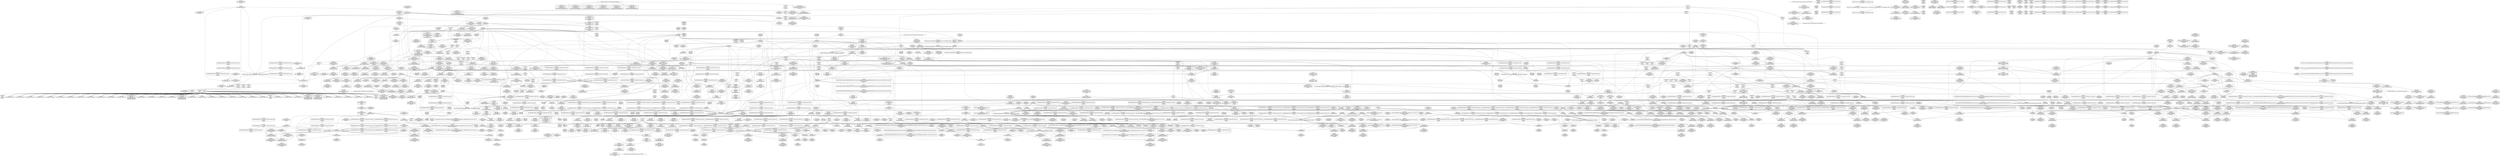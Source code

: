 digraph {
	CE0x58a4470 [shape=record,shape=Mrecord,label="{CE0x58a4470|__preempt_count_add:tmp5|./arch/x86/include/asm/preempt.h,72|*SummSource*}"]
	CE0x5819fa0 [shape=record,shape=Mrecord,label="{CE0x5819fa0|GLOBAL:__rcu_read_lock|*Constant*|*SummSink*}"]
	CE0x581fb60 [shape=record,shape=Mrecord,label="{CE0x581fb60|rcu_read_lock:tmp4|include/linux/rcupdate.h,882}"]
	CE0x583a070 [shape=record,shape=Mrecord,label="{CE0x583a070|_ret_void,_!dbg_!27735|include/linux/rcupdate.h,938|*SummSink*}"]
	CE0x5816410 [shape=record,shape=Mrecord,label="{CE0x5816410|COLLAPSED:_GCMRE___llvm_gcov_ctr126_internal_global_13_x_i64_zeroinitializer:_elem_0:default:}"]
	CE0x58015e0 [shape=record,shape=Mrecord,label="{CE0x58015e0|task_sid:task|Function::task_sid&Arg::task::|*SummSink*}"]
	CE0x5814d90 [shape=record,shape=Mrecord,label="{CE0x5814d90|cred_sid:tmp3}"]
	CE0x5846bd0 [shape=record,shape=Mrecord,label="{CE0x5846bd0|__preempt_count_add:tmp4|./arch/x86/include/asm/preempt.h,72|*SummSink*}"]
	CE0x57fbad0 [shape=record,shape=Mrecord,label="{CE0x57fbad0|rcu_read_lock:tobool1|include/linux/rcupdate.h,882}"]
	CE0x57bd100 [shape=record,shape=Mrecord,label="{CE0x57bd100|task_sid:tmp7|security/selinux/hooks.c,208|*SummSource*}"]
	CE0x57ebf30 [shape=record,shape=Mrecord,label="{CE0x57ebf30|task_sid:tmp24|security/selinux/hooks.c,208|*SummSource*}"]
	CE0x5813b40 [shape=record,shape=Mrecord,label="{CE0x5813b40|task_sid:real_cred|security/selinux/hooks.c,208|*SummSink*}"]
	CE0x57b26c0 [shape=record,shape=Mrecord,label="{CE0x57b26c0|i32_65536|*Constant*|*SummSink*}"]
	CE0x57fbfe0 [shape=record,shape=Mrecord,label="{CE0x57fbfe0|rcu_read_lock:tobool1|include/linux/rcupdate.h,882|*SummSink*}"]
	CE0x5785940 [shape=record,shape=Mrecord,label="{CE0x5785940|_call_void_lock_release(%struct.lockdep_map*_%map,_i32_1,_i64_ptrtoint_(i8*_blockaddress(_rcu_lock_release,_%__here)_to_i64))_#10,_!dbg_!27716|include/linux/rcupdate.h,423|*SummSink*}"]
	CE0x585bb00 [shape=record,shape=Mrecord,label="{CE0x585bb00|rcu_lock_acquire:tmp2|*SummSink*}"]
	CE0x582eb90 [shape=record,shape=Mrecord,label="{CE0x582eb90|__preempt_count_sub:do.end|*SummSource*}"]
	CE0x57c6350 [shape=record,shape=Mrecord,label="{CE0x57c6350|sock_has_perm:tmp20|security/selinux/hooks.c,3977|*SummSource*}"]
	CE0x57bc1f0 [shape=record,shape=Mrecord,label="{CE0x57bc1f0|rcu_lock_acquire:bb}"]
	CE0x581e020 [shape=record,shape=Mrecord,label="{CE0x581e020|task_sid:tmp5|security/selinux/hooks.c,208|*SummSource*}"]
	CE0x57fb500 [shape=record,shape=Mrecord,label="{CE0x57fb500|i32_(i32,_i32,_i16,_i32,_%struct.common_audit_data*)*_bitcast_(i32_(i32,_i32,_i16,_i32,_%struct.common_audit_data.495*)*_avc_has_perm_to_i32_(i32,_i32,_i16,_i32,_%struct.common_audit_data*)*)|*Constant*|*SummSink*}"]
	CE0x5860bc0 [shape=record,shape=Mrecord,label="{CE0x5860bc0|rcu_read_unlock:land.lhs.true|*SummSink*}"]
	CE0x57ebec0 [shape=record,shape=Mrecord,label="{CE0x57ebec0|i64*_getelementptr_inbounds_(_13_x_i64_,_13_x_i64_*___llvm_gcov_ctr126,_i64_0,_i64_11)|*Constant*|*SummSink*}"]
	CE0x58a68e0 [shape=record,shape=Mrecord,label="{CE0x58a68e0|__preempt_count_sub:tmp|*SummSource*}"]
	CE0x5792830 [shape=record,shape=Mrecord,label="{CE0x5792830|selinux_socket_shutdown:entry}"]
	CE0x5809a60 [shape=record,shape=Mrecord,label="{CE0x5809a60|__preempt_count_add:tmp7|./arch/x86/include/asm/preempt.h,73}"]
	CE0x58416d0 [shape=record,shape=Mrecord,label="{CE0x58416d0|_call_void___preempt_count_add(i32_1)_#10,_!dbg_!27711|include/linux/rcupdate.h,239}"]
	CE0x57bcca0 [shape=record,shape=Mrecord,label="{CE0x57bcca0|rcu_read_lock:call|include/linux/rcupdate.h,882|*SummSource*}"]
	CE0x58253c0 [shape=record,shape=Mrecord,label="{CE0x58253c0|_call_void_lockdep_rcu_suspicious(i8*_getelementptr_inbounds_(_25_x_i8_,_25_x_i8_*_.str3,_i32_0,_i32_0),_i32_208,_i8*_getelementptr_inbounds_(_41_x_i8_,_41_x_i8_*_.str44,_i32_0,_i32_0))_#10,_!dbg_!27732|security/selinux/hooks.c,208|*SummSource*}"]
	CE0x5832960 [shape=record,shape=Mrecord,label="{CE0x5832960|i64*_getelementptr_inbounds_(_4_x_i64_,_4_x_i64_*___llvm_gcov_ctr128,_i64_0,_i64_1)|*Constant*|*SummSink*}"]
	CE0x58209d0 [shape=record,shape=Mrecord,label="{CE0x58209d0|task_sid:tmp11|security/selinux/hooks.c,208|*SummSink*}"]
	CE0x57acbf0 [shape=record,shape=Mrecord,label="{CE0x57acbf0|_ret_i32_%call1,_!dbg_!27716|security/selinux/hooks.c,4253}"]
	CE0x583b3f0 [shape=record,shape=Mrecord,label="{CE0x583b3f0|rcu_read_lock:land.lhs.true|*SummSource*}"]
	CE0x5824ef0 [shape=record,shape=Mrecord,label="{CE0x5824ef0|i8*_getelementptr_inbounds_(_25_x_i8_,_25_x_i8_*_.str3,_i32_0,_i32_0)|*Constant*}"]
	CE0x582e570 [shape=record,shape=Mrecord,label="{CE0x582e570|__preempt_count_sub:tmp3}"]
	CE0x5807350 [shape=record,shape=Mrecord,label="{CE0x5807350|sock_has_perm:tmp4|security/selinux/hooks.c,3966|*SummSource*}"]
	CE0x5847340 [shape=record,shape=Mrecord,label="{CE0x5847340|GLOBAL:__llvm_gcov_ctr127|Global_var:__llvm_gcov_ctr127|*SummSink*}"]
	CE0x5791450 [shape=record,shape=Mrecord,label="{CE0x5791450|sock_has_perm:if.end|*SummSink*}"]
	CE0x58537c0 [shape=record,shape=Mrecord,label="{CE0x58537c0|i64*_getelementptr_inbounds_(_4_x_i64_,_4_x_i64_*___llvm_gcov_ctr130,_i64_0,_i64_2)|*Constant*|*SummSource*}"]
	CE0x583c960 [shape=record,shape=Mrecord,label="{CE0x583c960|cred_sid:tmp6|security/selinux/hooks.c,197}"]
	CE0x7541ad0 [shape=record,shape=Mrecord,label="{CE0x7541ad0|GLOBAL:sock_has_perm|*Constant*}"]
	CE0x58545a0 [shape=record,shape=Mrecord,label="{CE0x58545a0|_call_void_asm_sideeffect_,_memory_,_dirflag_,_fpsr_,_flags_()_#3,_!dbg_!27714,_!srcloc_!27715|include/linux/rcupdate.h,239|*SummSource*}"]
	CE0x5812890 [shape=record,shape=Mrecord,label="{CE0x5812890|0:_i8,_:_GCMR_task_sid.__warned_internal_global_i8_0,_section_.data.unlikely_,_align_1:_elem_0:default:}"]
	CE0x582ae10 [shape=record,shape=Mrecord,label="{CE0x582ae10|rcu_lock_release:tmp2|*SummSource*}"]
	CE0x5805290 [shape=record,shape=Mrecord,label="{CE0x5805290|i64_0|*Constant*|*SummSource*}"]
	CE0x582a150 [shape=record,shape=Mrecord,label="{CE0x582a150|void_(i32*,_i32,_i32*)*_asm_addl_$1,_%gs:$0_,_*m,ri,*m,_dirflag_,_fpsr_,_flags_}"]
	CE0x5892e30 [shape=record,shape=Mrecord,label="{CE0x5892e30|__preempt_count_add:bb|*SummSink*}"]
	CE0x581c3f0 [shape=record,shape=Mrecord,label="{CE0x581c3f0|i64*_getelementptr_inbounds_(_4_x_i64_,_4_x_i64_*___llvm_gcov_ctr130,_i64_0,_i64_1)|*Constant*|*SummSink*}"]
	CE0x58a7290 [shape=record,shape=Mrecord,label="{CE0x58a7290|__preempt_count_sub:tmp6|./arch/x86/include/asm/preempt.h,78}"]
	CE0x5802c50 [shape=record,shape=Mrecord,label="{CE0x5802c50|i32_8|*Constant*|*SummSink*}"]
	CE0x5836390 [shape=record,shape=Mrecord,label="{CE0x5836390|__rcu_read_unlock:tmp|*SummSource*}"]
	CE0x5782710 [shape=record,shape=Mrecord,label="{CE0x5782710|rcu_lock_acquire:map|Function::rcu_lock_acquire&Arg::map::|*SummSource*}"]
	CE0x5868610 [shape=record,shape=Mrecord,label="{CE0x5868610|i32_934|*Constant*}"]
	CE0x5839a40 [shape=record,shape=Mrecord,label="{CE0x5839a40|rcu_read_unlock:entry|*SummSink*}"]
	CE0x5814ae0 [shape=record,shape=Mrecord,label="{CE0x5814ae0|task_sid:tmp4|*LoadInst*|security/selinux/hooks.c,208|*SummSource*}"]
	CE0x57f5e20 [shape=record,shape=Mrecord,label="{CE0x57f5e20|sock_has_perm:tmp11|security/selinux/hooks.c,3970|*SummSource*}"]
	CE0x58529e0 [shape=record,shape=Mrecord,label="{CE0x58529e0|i64*_getelementptr_inbounds_(_2_x_i64_,_2_x_i64_*___llvm_gcov_ctr131,_i64_0,_i64_0)|*Constant*}"]
	CE0x5815ba0 [shape=record,shape=Mrecord,label="{CE0x5815ba0|task_sid:call|security/selinux/hooks.c,208|*SummSource*}"]
	CE0x579cdf0 [shape=record,shape=Mrecord,label="{CE0x579cdf0|sock_has_perm:type|security/selinux/hooks.c,3972|*SummSink*}"]
	CE0x58313d0 [shape=record,shape=Mrecord,label="{CE0x58313d0|rcu_lock_acquire:tmp6}"]
	CE0x585ae40 [shape=record,shape=Mrecord,label="{CE0x585ae40|0:_i8,_:_GCMR_rcu_read_unlock.__warned_internal_global_i8_0,_section_.data.unlikely_,_align_1:_elem_0:default:}"]
	CE0x583bc30 [shape=record,shape=Mrecord,label="{CE0x583bc30|rcu_lock_acquire:entry}"]
	CE0x58273f0 [shape=record,shape=Mrecord,label="{CE0x58273f0|rcu_lock_release:entry}"]
	CE0x5820aa0 [shape=record,shape=Mrecord,label="{CE0x5820aa0|task_sid:tmp13|security/selinux/hooks.c,208}"]
	CE0x589ecb0 [shape=record,shape=Mrecord,label="{CE0x589ecb0|__preempt_count_sub:tmp5|./arch/x86/include/asm/preempt.h,77|*SummSink*}"]
	CE0x584cb00 [shape=record,shape=Mrecord,label="{CE0x584cb00|i64*_getelementptr_inbounds_(_11_x_i64_,_11_x_i64_*___llvm_gcov_ctr127,_i64_0,_i64_8)|*Constant*}"]
	CE0x5836d40 [shape=record,shape=Mrecord,label="{CE0x5836d40|task_sid:tmp27|security/selinux/hooks.c,208}"]
	CE0x5841e20 [shape=record,shape=Mrecord,label="{CE0x5841e20|i64*_getelementptr_inbounds_(_4_x_i64_,_4_x_i64_*___llvm_gcov_ctr128,_i64_0,_i64_2)|*Constant*|*SummSource*}"]
	CE0x5820f00 [shape=record,shape=Mrecord,label="{CE0x5820f00|task_sid:tmp12|security/selinux/hooks.c,208|*SummSink*}"]
	CE0x57ed580 [shape=record,shape=Mrecord,label="{CE0x57ed580|task_sid:tmp21|security/selinux/hooks.c,208|*SummSource*}"]
	CE0x578f3d0 [shape=record,shape=Mrecord,label="{CE0x578f3d0|sock_has_perm:sk|Function::sock_has_perm&Arg::sk::|*SummSink*}"]
	CE0x57c74b0 [shape=record,shape=Mrecord,label="{CE0x57c74b0|rcu_read_lock:tmp14|include/linux/rcupdate.h,882}"]
	CE0x5779620 [shape=record,shape=Mrecord,label="{CE0x5779620|i32_1|*Constant*|*SummSink*}"]
	CE0x58107d0 [shape=record,shape=Mrecord,label="{CE0x58107d0|task_sid:tmp6|security/selinux/hooks.c,208|*SummSink*}"]
	CE0x585a450 [shape=record,shape=Mrecord,label="{CE0x585a450|rcu_read_unlock:tmp1}"]
	CE0x58655c0 [shape=record,shape=Mrecord,label="{CE0x58655c0|i64*_getelementptr_inbounds_(_11_x_i64_,_11_x_i64_*___llvm_gcov_ctr132,_i64_0,_i64_9)|*Constant*|*SummSink*}"]
	CE0x5804f90 [shape=record,shape=Mrecord,label="{CE0x5804f90|GLOBAL:__llvm_gcov_ctr327|Global_var:__llvm_gcov_ctr327|*SummSource*}"]
	CE0x5826320 [shape=record,shape=Mrecord,label="{CE0x5826320|i32_0|*Constant*}"]
	CE0x58390b0 [shape=record,shape=Mrecord,label="{CE0x58390b0|GLOBAL:rcu_read_unlock|*Constant*}"]
	CE0x5783f00 [shape=record,shape=Mrecord,label="{CE0x5783f00|i32_5|*Constant*|*SummSource*}"]
	CE0x5831fb0 [shape=record,shape=Mrecord,label="{CE0x5831fb0|rcu_lock_acquire:indirectgoto|*SummSink*}"]
	CE0x5817d90 [shape=record,shape=Mrecord,label="{CE0x5817d90|rcu_read_lock:bb|*SummSink*}"]
	CE0x5800ef0 [shape=record,shape=Mrecord,label="{CE0x5800ef0|GLOBAL:task_sid|*Constant*|*SummSource*}"]
	CE0x58373d0 [shape=record,shape=Mrecord,label="{CE0x58373d0|task_sid:call7|security/selinux/hooks.c,208}"]
	CE0x58bcd90 [shape=record,shape=Mrecord,label="{CE0x58bcd90|__rcu_read_unlock:tmp3}"]
	CE0x57f9420 [shape=record,shape=Mrecord,label="{CE0x57f9420|sock_has_perm:sk4|security/selinux/hooks.c,3974|*SummSource*}"]
	CE0x580fbf0 [shape=record,shape=Mrecord,label="{CE0x580fbf0|rcu_read_unlock:land.lhs.true}"]
	CE0x5827d20 [shape=record,shape=Mrecord,label="{CE0x5827d20|rcu_lock_release:map|Function::rcu_lock_release&Arg::map::}"]
	CE0x58a76d0 [shape=record,shape=Mrecord,label="{CE0x58a76d0|_call_void___preempt_count_sub(i32_1)_#10,_!dbg_!27715|include/linux/rcupdate.h,244|*SummSink*}"]
	CE0x581b9e0 [shape=record,shape=Mrecord,label="{CE0x581b9e0|task_sid:do.body5}"]
	CE0x581bcc0 [shape=record,shape=Mrecord,label="{CE0x581bcc0|task_sid:if.end}"]
	CE0x5828730 [shape=record,shape=Mrecord,label="{CE0x5828730|_call_void___rcu_read_unlock()_#10,_!dbg_!27734|include/linux/rcupdate.h,937}"]
	CE0x57bd510 [shape=record,shape=Mrecord,label="{CE0x57bd510|rcu_read_lock:tmp1|*SummSink*}"]
	CE0x58bfa00 [shape=record,shape=Mrecord,label="{CE0x58bfa00|i64*_getelementptr_inbounds_(_4_x_i64_,_4_x_i64_*___llvm_gcov_ctr134,_i64_0,_i64_0)|*Constant*}"]
	CE0x589e640 [shape=record,shape=Mrecord,label="{CE0x589e640|_call_void_mcount()_#3|*SummSink*}"]
	CE0x57bde70 [shape=record,shape=Mrecord,label="{CE0x57bde70|sock_has_perm:net|security/selinux/hooks.c, 3966|*SummSource*}"]
	CE0x58161c0 [shape=record,shape=Mrecord,label="{CE0x58161c0|i64*_getelementptr_inbounds_(_13_x_i64_,_13_x_i64_*___llvm_gcov_ctr126,_i64_0,_i64_0)|*Constant*|*SummSink*}"]
	CE0x589e5d0 [shape=record,shape=Mrecord,label="{CE0x589e5d0|_call_void_mcount()_#3|*SummSource*}"]
	CE0x588a220 [shape=record,shape=Mrecord,label="{CE0x588a220|__rcu_read_lock:do.body|*SummSink*}"]
	CE0x5891140 [shape=record,shape=Mrecord,label="{CE0x5891140|_ret_void,_!dbg_!27720|./arch/x86/include/asm/preempt.h,78}"]
	CE0x5824af0 [shape=record,shape=Mrecord,label="{CE0x5824af0|i8_1|*Constant*|*SummSource*}"]
	CE0x58012a0 [shape=record,shape=Mrecord,label="{CE0x58012a0|task_sid:entry|*SummSink*}"]
	CE0x58a18c0 [shape=record,shape=Mrecord,label="{CE0x58a18c0|__rcu_read_unlock:tmp1}"]
	CE0x5814c60 [shape=record,shape=Mrecord,label="{CE0x5814c60|task_sid:tmp4|*LoadInst*|security/selinux/hooks.c,208|*SummSink*}"]
	CE0x583eea0 [shape=record,shape=Mrecord,label="{CE0x583eea0|rcu_read_lock:tmp7|include/linux/rcupdate.h,882|*SummSink*}"]
	CE0x5800bd0 [shape=record,shape=Mrecord,label="{CE0x5800bd0|i64_56|*Constant*}"]
	CE0x5853300 [shape=record,shape=Mrecord,label="{CE0x5853300|rcu_read_unlock:tmp16|include/linux/rcupdate.h,933|*SummSink*}"]
	CE0x57f3550 [shape=record,shape=Mrecord,label="{CE0x57f3550|GLOBAL:__preempt_count|Global_var:__preempt_count}"]
	CE0x58666e0 [shape=record,shape=Mrecord,label="{CE0x58666e0|i64*_getelementptr_inbounds_(_11_x_i64_,_11_x_i64_*___llvm_gcov_ctr132,_i64_0,_i64_10)|*Constant*}"]
	CE0x58909a0 [shape=record,shape=Mrecord,label="{CE0x58909a0|rcu_lock_acquire:tmp4|include/linux/rcupdate.h,418|*SummSink*}"]
	CE0x57f7970 [shape=record,shape=Mrecord,label="{CE0x57f7970|sock_has_perm:u|security/selinux/hooks.c,3973|*SummSource*}"]
	CE0x58bfb00 [shape=record,shape=Mrecord,label="{CE0x58bfb00|__preempt_count_add:tmp|*SummSource*}"]
	CE0x581c640 [shape=record,shape=Mrecord,label="{CE0x581c640|_call_void_mcount()_#3|*SummSource*}"]
	CE0x581e830 [shape=record,shape=Mrecord,label="{CE0x581e830|task_sid:do.end6}"]
	CE0x58bd860 [shape=record,shape=Mrecord,label="{CE0x58bd860|i64*_getelementptr_inbounds_(_4_x_i64_,_4_x_i64_*___llvm_gcov_ctr129,_i64_0,_i64_3)|*Constant*|*SummSink*}"]
	CE0x5852f60 [shape=record,shape=Mrecord,label="{CE0x5852f60|rcu_read_unlock:tmp16|include/linux/rcupdate.h,933}"]
	CE0x57a0a00 [shape=record,shape=Mrecord,label="{CE0x57a0a00|sock_has_perm:retval.0|*SummSink*}"]
	CE0x5852680 [shape=record,shape=Mrecord,label="{CE0x5852680|cred_sid:bb}"]
	CE0x57bbe60 [shape=record,shape=Mrecord,label="{CE0x57bbe60|get_current:tmp|*SummSink*}"]
	CE0x57c6b60 [shape=record,shape=Mrecord,label="{CE0x57c6b60|rcu_read_unlock:tmp12|include/linux/rcupdate.h,933|*SummSink*}"]
	CE0x57f2f60 [shape=record,shape=Mrecord,label="{CE0x57f2f60|i64*_getelementptr_inbounds_(_4_x_i64_,_4_x_i64_*___llvm_gcov_ctr129,_i64_0,_i64_1)|*Constant*|*SummSink*}"]
	CE0x57746b0 [shape=record,shape=Mrecord,label="{CE0x57746b0|selinux_socket_shutdown:tmp1|*SummSource*}"]
	CE0x5866be0 [shape=record,shape=Mrecord,label="{CE0x5866be0|i64*_getelementptr_inbounds_(_11_x_i64_,_11_x_i64_*___llvm_gcov_ctr132,_i64_0,_i64_10)|*Constant*|*SummSink*}"]
	CE0x577d1e0 [shape=record,shape=Mrecord,label="{CE0x577d1e0|avc_has_perm:tclass|Function::avc_has_perm&Arg::tclass::|*SummSource*}"]
	CE0x589dd10 [shape=record,shape=Mrecord,label="{CE0x589dd10|__rcu_read_unlock:tmp1|*SummSink*}"]
	CE0x583dcb0 [shape=record,shape=Mrecord,label="{CE0x583dcb0|rcu_read_unlock:tobool|include/linux/rcupdate.h,933|*SummSource*}"]
	CE0x58056e0 [shape=record,shape=Mrecord,label="{CE0x58056e0|sock_has_perm:tmp8|security/selinux/hooks.c,3969|*SummSource*}"]
	CE0x5830ea0 [shape=record,shape=Mrecord,label="{CE0x5830ea0|i64_ptrtoint_(i8*_blockaddress(_rcu_lock_acquire,_%__here)_to_i64)|*Constant*|*SummSink*}"]
	CE0x580ffa0 [shape=record,shape=Mrecord,label="{CE0x580ffa0|task_sid:tmp3}"]
	CE0x57a30d0 [shape=record,shape=Mrecord,label="{CE0x57a30d0|rcu_read_lock:entry|*SummSink*}"]
	CE0x580a860 [shape=record,shape=Mrecord,label="{CE0x580a860|rcu_read_lock:tmp11|include/linux/rcupdate.h,882|*SummSource*}"]
	CE0x57756c0 [shape=record,shape=Mrecord,label="{CE0x57756c0|i64_1|*Constant*}"]
	CE0x5892ca0 [shape=record,shape=Mrecord,label="{CE0x5892ca0|__rcu_read_unlock:bb|*SummSink*}"]
	CE0x58904e0 [shape=record,shape=Mrecord,label="{CE0x58904e0|__preempt_count_add:do.body|*SummSource*}"]
	CE0x5825b10 [shape=record,shape=Mrecord,label="{CE0x5825b10|GLOBAL:lockdep_rcu_suspicious|*Constant*}"]
	CE0x5827be0 [shape=record,shape=Mrecord,label="{CE0x5827be0|rcu_lock_release:entry|*SummSource*}"]
	CE0x5802d20 [shape=record,shape=Mrecord,label="{CE0x5802d20|sock_has_perm:call|security/selinux/hooks.c,3967}"]
	CE0x584d100 [shape=record,shape=Mrecord,label="{CE0x584d100|i64*_getelementptr_inbounds_(_11_x_i64_,_11_x_i64_*___llvm_gcov_ctr127,_i64_0,_i64_8)|*Constant*|*SummSink*}"]
	CE0x5832100 [shape=record,shape=Mrecord,label="{CE0x5832100|i64*_getelementptr_inbounds_(_4_x_i64_,_4_x_i64_*___llvm_gcov_ctr128,_i64_0,_i64_1)|*Constant*}"]
	CE0x5827150 [shape=record,shape=Mrecord,label="{CE0x5827150|_call_void_rcu_lock_release(%struct.lockdep_map*_rcu_lock_map)_#10,_!dbg_!27733|include/linux/rcupdate.h,935|*SummSource*}"]
	CE0x57bd300 [shape=record,shape=Mrecord,label="{CE0x57bd300|task_sid:tmp8|security/selinux/hooks.c,208}"]
	CE0x5811530 [shape=record,shape=Mrecord,label="{CE0x5811530|i64_5|*Constant*|*SummSink*}"]
	CE0x5851ac0 [shape=record,shape=Mrecord,label="{CE0x5851ac0|rcu_read_lock:tmp21|include/linux/rcupdate.h,884|*SummSink*}"]
	CE0x57fde30 [shape=record,shape=Mrecord,label="{CE0x57fde30|cred_sid:tmp4|*LoadInst*|security/selinux/hooks.c,196}"]
	CE0x5820e90 [shape=record,shape=Mrecord,label="{CE0x5820e90|task_sid:tmp12|security/selinux/hooks.c,208|*SummSource*}"]
	CE0x57a2df0 [shape=record,shape=Mrecord,label="{CE0x57a2df0|rcu_read_lock:entry|*SummSource*}"]
	CE0x5859c00 [shape=record,shape=Mrecord,label="{CE0x5859c00|rcu_read_unlock:tmp3|*SummSource*}"]
	CE0x583feb0 [shape=record,shape=Mrecord,label="{CE0x583feb0|i64*_getelementptr_inbounds_(_4_x_i64_,_4_x_i64_*___llvm_gcov_ctr133,_i64_0,_i64_1)|*Constant*|*SummSink*}"]
	"CONST[source:0(mediator),value:0(static)][purpose:{operation}][SrcIdx:2]"
	CE0x576e460 [shape=record,shape=Mrecord,label="{CE0x576e460|32:_%struct.sock*,_:_CRE_24,32_|*MultipleSource*|security/selinux/hooks.c,4253|Function::selinux_socket_shutdown&Arg::sock::}"]
	CE0x58bd690 [shape=record,shape=Mrecord,label="{CE0x58bd690|__preempt_count_sub:tmp6|./arch/x86/include/asm/preempt.h,78|*SummSink*}"]
	CE0x5840d00 [shape=record,shape=Mrecord,label="{CE0x5840d00|GLOBAL:__llvm_gcov_ctr132|Global_var:__llvm_gcov_ctr132|*SummSource*}"]
	CE0x57c5c80 [shape=record,shape=Mrecord,label="{CE0x57c5c80|sock_has_perm:tmp19|security/selinux/hooks.c,3977}"]
	CE0x58223c0 [shape=record,shape=Mrecord,label="{CE0x58223c0|i64_6|*Constant*|*SummSink*}"]
	CE0x5781e80 [shape=record,shape=Mrecord,label="{CE0x5781e80|get_current:tmp3}"]
	CE0x4ebf070 [shape=record,shape=Mrecord,label="{CE0x4ebf070|selinux_socket_shutdown:call1|security/selinux/hooks.c,4253}"]
	CE0x57ffa00 [shape=record,shape=Mrecord,label="{CE0x57ffa00|8:_%struct.sock*,_:_SCME_41,42_}"]
	CE0x585b520 [shape=record,shape=Mrecord,label="{CE0x585b520|rcu_read_unlock:bb|*SummSource*}"]
	CE0x5777370 [shape=record,shape=Mrecord,label="{CE0x5777370|sock_has_perm:ad|security/selinux/hooks.c, 3965|*SummSink*}"]
	CE0x5862a30 [shape=record,shape=Mrecord,label="{CE0x5862a30|rcu_read_unlock:tobool1|include/linux/rcupdate.h,933|*SummSource*}"]
	CE0x57bd8a0 [shape=record,shape=Mrecord,label="{CE0x57bd8a0|i64*_getelementptr_inbounds_(_13_x_i64_,_13_x_i64_*___llvm_gcov_ctr126,_i64_0,_i64_1)|*Constant*|*SummSource*}"]
	CE0x5811030 [shape=record,shape=Mrecord,label="{CE0x5811030|task_sid:tobool1|security/selinux/hooks.c,208|*SummSink*}"]
	CE0x579ccc0 [shape=record,shape=Mrecord,label="{CE0x579ccc0|sock_has_perm:type|security/selinux/hooks.c,3972|*SummSource*}"]
	CE0x57997a0 [shape=record,shape=Mrecord,label="{CE0x57997a0|i32_22|*Constant*|*SummSink*}"]
	CE0x58234d0 [shape=record,shape=Mrecord,label="{CE0x58234d0|i64*_getelementptr_inbounds_(_13_x_i64_,_13_x_i64_*___llvm_gcov_ctr126,_i64_0,_i64_8)|*Constant*}"]
	CE0x578df10 [shape=record,shape=Mrecord,label="{CE0x578df10|sock_has_perm:net|security/selinux/hooks.c, 3966|*SummSink*}"]
	CE0x5784520 [shape=record,shape=Mrecord,label="{CE0x5784520|_call_void_mcount()_#3|*SummSink*}"]
	CE0x585ceb0 [shape=record,shape=Mrecord,label="{CE0x585ceb0|__rcu_read_lock:tmp6|include/linux/rcupdate.h,240|*SummSource*}"]
	CE0x582afb0 [shape=record,shape=Mrecord,label="{CE0x582afb0|rcu_lock_acquire:tmp|*SummSource*}"]
	CE0x5774290 [shape=record,shape=Mrecord,label="{CE0x5774290|_ret_%struct.task_struct*_%tmp4,_!dbg_!27714|./arch/x86/include/asm/current.h,14|*SummSource*}"]
	CE0x5814f50 [shape=record,shape=Mrecord,label="{CE0x5814f50|cred_sid:tmp3|*SummSink*}"]
	CE0x582fc40 [shape=record,shape=Mrecord,label="{CE0x582fc40|i64*_getelementptr_inbounds_(_4_x_i64_,_4_x_i64_*___llvm_gcov_ctr134,_i64_0,_i64_3)|*Constant*}"]
	CE0x57c5e00 [shape=record,shape=Mrecord,label="{CE0x57c5e00|sock_has_perm:tmp19|security/selinux/hooks.c,3977|*SummSource*}"]
	CE0x57aefc0 [shape=record,shape=Mrecord,label="{CE0x57aefc0|_ret_i32_%retval.0,_!dbg_!27740|security/selinux/hooks.c,3977|*SummSink*}"]
	CE0x58312b0 [shape=record,shape=Mrecord,label="{CE0x58312b0|i64*_getelementptr_inbounds_(_4_x_i64_,_4_x_i64_*___llvm_gcov_ctr130,_i64_0,_i64_3)|*Constant*|*SummSource*}"]
	CE0x576e690 [shape=record,shape=Mrecord,label="{CE0x576e690|GLOBAL:get_current|*Constant*|*SummSink*}"]
	CE0x58613c0 [shape=record,shape=Mrecord,label="{CE0x58613c0|rcu_read_unlock:tmp5|include/linux/rcupdate.h,933|*SummSink*}"]
	CE0x58a32b0 [shape=record,shape=Mrecord,label="{CE0x58a32b0|rcu_lock_release:__here|*SummSource*}"]
	CE0x5798680 [shape=record,shape=Mrecord,label="{CE0x5798680|i64*_getelementptr_inbounds_(_6_x_i64_,_6_x_i64_*___llvm_gcov_ctr327,_i64_0,_i64_0)|*Constant*|*SummSink*}"]
	CE0x57e7cd0 [shape=record,shape=Mrecord,label="{CE0x57e7cd0|1216:_i8*,_:_CRE_1216,1224_|*MultipleSource*|Function::sock_has_perm&Arg::sk::|security/selinux/hooks.c,3964|*LoadInst*|security/selinux/hooks.c,4253}"]
	CE0x58067d0 [shape=record,shape=Mrecord,label="{CE0x58067d0|i64*_getelementptr_inbounds_(_6_x_i64_,_6_x_i64_*___llvm_gcov_ctr327,_i64_0,_i64_4)|*Constant*|*SummSource*}"]
	CE0x585c470 [shape=record,shape=Mrecord,label="{CE0x585c470|rcu_read_unlock:do.body|*SummSource*}"]
	CE0x57f8e60 [shape=record,shape=Mrecord,label="{CE0x57f8e60|sock_has_perm:tmp15|security/selinux/hooks.c,3974}"]
	CE0x589afe0 [shape=record,shape=Mrecord,label="{CE0x589afe0|i64*_getelementptr_inbounds_(_4_x_i64_,_4_x_i64_*___llvm_gcov_ctr135,_i64_0,_i64_2)|*Constant*|*SummSink*}"]
	CE0x57fd680 [shape=record,shape=Mrecord,label="{CE0x57fd680|8:_%struct.sock*,_:_SCME_0,4_|*MultipleSource*|security/selinux/hooks.c, 3966|security/selinux/hooks.c,3966|security/selinux/hooks.c,3966}"]
	CE0x581e6a0 [shape=record,shape=Mrecord,label="{CE0x581e6a0|task_sid:land.lhs.true2}"]
	CE0x57bb790 [shape=record,shape=Mrecord,label="{CE0x57bb790|task_sid:do.body|*SummSink*}"]
	CE0x5781cb0 [shape=record,shape=Mrecord,label="{CE0x5781cb0|get_current:tmp1|*SummSink*}"]
	CE0x5861a70 [shape=record,shape=Mrecord,label="{CE0x5861a70|rcu_lock_release:tmp3}"]
	CE0x57bdc60 [shape=record,shape=Mrecord,label="{CE0x57bdc60|sock_has_perm:tmp10|security/selinux/hooks.c,3969|*SummSource*}"]
	CE0x5892f40 [shape=record,shape=Mrecord,label="{CE0x5892f40|__preempt_count_add:do.end}"]
	CE0x58212c0 [shape=record,shape=Mrecord,label="{CE0x58212c0|task_sid:tmp13|security/selinux/hooks.c,208|*SummSource*}"]
	CE0x58a7140 [shape=record,shape=Mrecord,label="{CE0x58a7140|i64*_getelementptr_inbounds_(_4_x_i64_,_4_x_i64_*___llvm_gcov_ctr135,_i64_0,_i64_3)|*Constant*|*SummSink*}"]
	CE0x58e0470 [shape=record,shape=Mrecord,label="{CE0x58e0470|__preempt_count_sub:do.end|*SummSink*}"]
	CE0x57adcb0 [shape=record,shape=Mrecord,label="{CE0x57adcb0|get_current:bb}"]
	CE0x5818be0 [shape=record,shape=Mrecord,label="{CE0x5818be0|task_sid:tmp9|security/selinux/hooks.c,208}"]
	CE0x5779d10 [shape=record,shape=Mrecord,label="{CE0x5779d10|_call_void_mcount()_#3}"]
	CE0x57fe420 [shape=record,shape=Mrecord,label="{CE0x57fe420|8:_%struct.sock*,_:_SCME_20,22_|*MultipleSource*|security/selinux/hooks.c, 3966|security/selinux/hooks.c,3966|security/selinux/hooks.c,3966}"]
	CE0x57fce40 [shape=record,shape=Mrecord,label="{CE0x57fce40|_ret_i32_%retval.0,_!dbg_!27728|security/selinux/avc.c,775|*SummSource*}"]
	CE0x5802df0 [shape=record,shape=Mrecord,label="{CE0x5802df0|sock_has_perm:call|security/selinux/hooks.c,3967|*SummSource*}"]
	CE0x5816930 [shape=record,shape=Mrecord,label="{CE0x5816930|rcu_read_lock:tmp3}"]
	CE0x58540d0 [shape=record,shape=Mrecord,label="{CE0x58540d0|rcu_read_unlock:tmp14|include/linux/rcupdate.h,933|*SummSink*}"]
	CE0x58a8070 [shape=record,shape=Mrecord,label="{CE0x58a8070|__rcu_read_unlock:tmp2|*SummSink*}"]
	CE0x5787760 [shape=record,shape=Mrecord,label="{CE0x5787760|i64*_getelementptr_inbounds_(_6_x_i64_,_6_x_i64_*___llvm_gcov_ctr327,_i64_0,_i64_0)|*Constant*}"]
	CE0x5778430 [shape=record,shape=Mrecord,label="{CE0x5778430|_ret_void,_!dbg_!27735|include/linux/rcupdate.h,884|*SummSource*}"]
	CE0x583a5c0 [shape=record,shape=Mrecord,label="{CE0x583a5c0|rcu_read_lock:if.end|*SummSink*}"]
	CE0x58175e0 [shape=record,shape=Mrecord,label="{CE0x58175e0|GLOBAL:task_sid.__warned|Global_var:task_sid.__warned|*SummSource*}"]
	CE0x5827f80 [shape=record,shape=Mrecord,label="{CE0x5827f80|rcu_lock_release:map|Function::rcu_lock_release&Arg::map::|*SummSource*}"]
	CE0x5816480 [shape=record,shape=Mrecord,label="{CE0x5816480|task_sid:tmp|*SummSource*}"]
	CE0x57a93b0 [shape=record,shape=Mrecord,label="{CE0x57a93b0|i32_59|*Constant*|*SummSink*}"]
	CE0x57bf0c0 [shape=record,shape=Mrecord,label="{CE0x57bf0c0|0:_i32,_4:_i32,_8:_i32,_12:_i32,_:_CMRE_4,8_|*MultipleSource*|security/selinux/hooks.c,196|security/selinux/hooks.c,197|*LoadInst*|security/selinux/hooks.c,196}"]
	CE0x583d9a0 [shape=record,shape=Mrecord,label="{CE0x583d9a0|i64*_getelementptr_inbounds_(_4_x_i64_,_4_x_i64_*___llvm_gcov_ctr128,_i64_0,_i64_3)|*Constant*}"]
	CE0x5830770 [shape=record,shape=Mrecord,label="{CE0x5830770|i64*_getelementptr_inbounds_(_4_x_i64_,_4_x_i64_*___llvm_gcov_ctr128,_i64_0,_i64_1)|*Constant*|*SummSource*}"]
	CE0x5853fa0 [shape=record,shape=Mrecord,label="{CE0x5853fa0|rcu_read_unlock:tmp14|include/linux/rcupdate.h,933|*SummSource*}"]
	CE0x57fcb70 [shape=record,shape=Mrecord,label="{CE0x57fcb70|avc_has_perm:auditdata|Function::avc_has_perm&Arg::auditdata::|*SummSource*}"]
	CE0x581a510 [shape=record,shape=Mrecord,label="{CE0x581a510|i64*_getelementptr_inbounds_(_2_x_i64_,_2_x_i64_*___llvm_gcov_ctr131,_i64_0,_i64_1)|*Constant*}"]
	CE0x5824e80 [shape=record,shape=Mrecord,label="{CE0x5824e80|i8_1|*Constant*|*SummSink*}"]
	CE0x583b5a0 [shape=record,shape=Mrecord,label="{CE0x583b5a0|rcu_read_lock:bb}"]
	CE0x584d320 [shape=record,shape=Mrecord,label="{CE0x584d320|i8*_getelementptr_inbounds_(_25_x_i8_,_25_x_i8_*_.str45,_i32_0,_i32_0)|*Constant*}"]
	CE0x588a7e0 [shape=record,shape=Mrecord,label="{CE0x588a7e0|__rcu_read_unlock:do.body|*SummSource*}"]
	CE0x581ce70 [shape=record,shape=Mrecord,label="{CE0x581ce70|rcu_read_lock:tmp1|*SummSource*}"]
	CE0x5782890 [shape=record,shape=Mrecord,label="{CE0x5782890|rcu_lock_acquire:map|Function::rcu_lock_acquire&Arg::map::|*SummSink*}"]
	CE0x5858850 [shape=record,shape=Mrecord,label="{CE0x5858850|rcu_lock_acquire:__here}"]
	CE0x5800250 [shape=record,shape=Mrecord,label="{CE0x5800250|8:_%struct.sock*,_:_SCME_48,49_}"]
	CE0x57f6e30 [shape=record,shape=Mrecord,label="{CE0x57f6e30|__rcu_read_lock:tmp1|*SummSink*}"]
	CE0x5866100 [shape=record,shape=Mrecord,label="{CE0x5866100|rcu_read_unlock:tmp20|include/linux/rcupdate.h,933|*SummSink*}"]
	CE0x5821f40 [shape=record,shape=Mrecord,label="{CE0x5821f40|i64_6|*Constant*}"]
	CE0x58163a0 [shape=record,shape=Mrecord,label="{CE0x58163a0|task_sid:tmp}"]
	CE0x57a2010 [shape=record,shape=Mrecord,label="{CE0x57a2010|task_sid:tmp6|security/selinux/hooks.c,208}"]
	CE0x57ff7a0 [shape=record,shape=Mrecord,label="{CE0x57ff7a0|8:_%struct.sock*,_:_SCME_39,40_}"]
	CE0x57a9730 [shape=record,shape=Mrecord,label="{CE0x57a9730|rcu_read_lock:tmp3|*SummSink*}"]
	CE0x5773d40 [shape=record,shape=Mrecord,label="{CE0x5773d40|selinux_socket_shutdown:bb|*SummSource*}"]
	CE0x5841bd0 [shape=record,shape=Mrecord,label="{CE0x5841bd0|_call_void___preempt_count_sub(i32_1)_#10,_!dbg_!27715|include/linux/rcupdate.h,244|*SummSource*}"]
	CE0x583d140 [shape=record,shape=Mrecord,label="{CE0x583d140|rcu_lock_acquire:tmp3}"]
	CE0x58249b0 [shape=record,shape=Mrecord,label="{CE0x58249b0|task_sid:tmp19|security/selinux/hooks.c,208|*SummSource*}"]
	CE0x5794140 [shape=record,shape=Mrecord,label="{CE0x5794140|get_current:tmp}"]
	CE0x584fff0 [shape=record,shape=Mrecord,label="{CE0x584fff0|_call_void_lockdep_rcu_suspicious(i8*_getelementptr_inbounds_(_25_x_i8_,_25_x_i8_*_.str45,_i32_0,_i32_0),_i32_883,_i8*_getelementptr_inbounds_(_42_x_i8_,_42_x_i8_*_.str46,_i32_0,_i32_0))_#10,_!dbg_!27728|include/linux/rcupdate.h,882}"]
	CE0x5807620 [shape=record,shape=Mrecord,label="{CE0x5807620|sock_has_perm:tmp5|security/selinux/hooks.c,3966|*SummSource*}"]
	CE0x57fab00 [shape=record,shape=Mrecord,label="{CE0x57fab00|i32_4|*Constant*|*SummSink*}"]
	CE0x5838380 [shape=record,shape=Mrecord,label="{CE0x5838380|GLOBAL:cred_sid|*Constant*|*SummSink*}"]
	CE0x57744a0 [shape=record,shape=Mrecord,label="{CE0x57744a0|selinux_socket_shutdown:bb}"]
	CE0x58a3e10 [shape=record,shape=Mrecord,label="{CE0x58a3e10|rcu_lock_release:indirectgoto|*SummSink*}"]
	CE0x5859250 [shape=record,shape=Mrecord,label="{CE0x5859250|_call_void_mcount()_#3}"]
	CE0x5778390 [shape=record,shape=Mrecord,label="{CE0x5778390|_ret_void,_!dbg_!27735|include/linux/rcupdate.h,884}"]
	CE0x5818fe0 [shape=record,shape=Mrecord,label="{CE0x5818fe0|cred_sid:sid|security/selinux/hooks.c,197}"]
	CE0x58a8ff0 [shape=record,shape=Mrecord,label="{CE0x58a8ff0|i64*_getelementptr_inbounds_(_4_x_i64_,_4_x_i64_*___llvm_gcov_ctr135,_i64_0,_i64_1)|*Constant*|*SummSink*}"]
	CE0x58233d0 [shape=record,shape=Mrecord,label="{CE0x58233d0|task_sid:tmp16|security/selinux/hooks.c,208|*SummSource*}"]
	CE0x581ac50 [shape=record,shape=Mrecord,label="{CE0x581ac50|rcu_read_lock:land.lhs.true2|*SummSink*}"]
	CE0x5827cb0 [shape=record,shape=Mrecord,label="{CE0x5827cb0|rcu_lock_release:entry|*SummSink*}"]
	CE0x5854420 [shape=record,shape=Mrecord,label="{CE0x5854420|_call_void_asm_sideeffect_,_memory_,_dirflag_,_fpsr_,_flags_()_#3,_!dbg_!27714,_!srcloc_!27715|include/linux/rcupdate.h,239}"]
	CE0x5780c90 [shape=record,shape=Mrecord,label="{CE0x5780c90|selinux_socket_shutdown:tmp3}"]
	CE0x5805410 [shape=record,shape=Mrecord,label="{CE0x5805410|sock_has_perm:tmp9|security/selinux/hooks.c,3969}"]
	CE0x584fbd0 [shape=record,shape=Mrecord,label="{CE0x584fbd0|rcu_read_lock:tmp18|include/linux/rcupdate.h,882|*SummSink*}"]
	CE0x583f4c0 [shape=record,shape=Mrecord,label="{CE0x583f4c0|rcu_read_unlock:tmp4|include/linux/rcupdate.h,933|*SummSink*}"]
	CE0x585d3a0 [shape=record,shape=Mrecord,label="{CE0x585d3a0|rcu_read_unlock:if.end}"]
	CE0x584baf0 [shape=record,shape=Mrecord,label="{CE0x584baf0|rcu_read_lock:tmp13|include/linux/rcupdate.h,882|*SummSink*}"]
	CE0x57eae20 [shape=record,shape=Mrecord,label="{CE0x57eae20|task_sid:tmp22|security/selinux/hooks.c,208|*SummSource*}"]
	CE0x58a7d70 [shape=record,shape=Mrecord,label="{CE0x58a7d70|void_(i32*,_i32,_i32*)*_asm_addl_$1,_%gs:$0_,_*m,ri,*m,_dirflag_,_fpsr_,_flags_}"]
	CE0x58a6850 [shape=record,shape=Mrecord,label="{CE0x58a6850|i64*_getelementptr_inbounds_(_4_x_i64_,_4_x_i64_*___llvm_gcov_ctr129,_i64_0,_i64_0)|*Constant*|*SummSink*}"]
	CE0x57a17c0 [shape=record,shape=Mrecord,label="{CE0x57a17c0|task_sid:land.lhs.true|*SummSource*}"]
	CE0x58632e0 [shape=record,shape=Mrecord,label="{CE0x58632e0|i64_1|*Constant*}"]
	CE0x585d600 [shape=record,shape=Mrecord,label="{CE0x585d600|rcu_read_unlock:if.end|*SummSink*}"]
	CE0x57fc150 [shape=record,shape=Mrecord,label="{CE0x57fc150|i64_5|*Constant*}"]
	CE0x5861640 [shape=record,shape=Mrecord,label="{CE0x5861640|rcu_read_unlock:tmp6|include/linux/rcupdate.h,933|*SummSource*}"]
	CE0x5839820 [shape=record,shape=Mrecord,label="{CE0x5839820|GLOBAL:rcu_read_unlock|*Constant*|*SummSource*}"]
	CE0x57866c0 [shape=record,shape=Mrecord,label="{CE0x57866c0|task_sid:tmp2|*SummSource*}"]
	CE0x57ade20 [shape=record,shape=Mrecord,label="{CE0x57ade20|_ret_i32_%call1,_!dbg_!27716|security/selinux/hooks.c,4253|*SummSink*}"]
	CE0x577ab80 [shape=record,shape=Mrecord,label="{CE0x577ab80|get_current:tmp|*SummSource*}"]
	CE0x5840930 [shape=record,shape=Mrecord,label="{CE0x5840930|rcu_read_lock:tmp4|include/linux/rcupdate.h,882|*SummSink*}"]
	CE0x5813ea0 [shape=record,shape=Mrecord,label="{CE0x5813ea0|_call_void_mcount()_#3|*SummSource*}"]
	CE0x58102f0 [shape=record,shape=Mrecord,label="{CE0x58102f0|GLOBAL:rcu_lock_map|Global_var:rcu_lock_map|*SummSource*}"]
	CE0x581ca50 [shape=record,shape=Mrecord,label="{CE0x581ca50|i64_3|*Constant*|*SummSource*}"]
	CE0x583c120 [shape=record,shape=Mrecord,label="{CE0x583c120|rcu_read_unlock:tmp8|include/linux/rcupdate.h,933}"]
	CE0x589f6c0 [shape=record,shape=Mrecord,label="{CE0x589f6c0|rcu_lock_release:tmp6|*SummSource*}"]
	CE0x580ad00 [shape=record,shape=Mrecord,label="{CE0x580ad00|rcu_read_lock:tmp12|include/linux/rcupdate.h,882|*SummSource*}"]
	CE0x5860e60 [shape=record,shape=Mrecord,label="{CE0x5860e60|rcu_read_unlock:land.lhs.true2|*SummSource*}"]
	CE0x57bc260 [shape=record,shape=Mrecord,label="{CE0x57bc260|rcu_lock_acquire:bb|*SummSource*}"]
	CE0x57f3f60 [shape=record,shape=Mrecord,label="{CE0x57f3f60|__preempt_count_add:tmp6|./arch/x86/include/asm/preempt.h,73|*SummSource*}"]
	CE0x5771500 [shape=record,shape=Mrecord,label="{CE0x5771500|_ret_%struct.task_struct*_%tmp4,_!dbg_!27714|./arch/x86/include/asm/current.h,14}"]
	CE0x5863350 [shape=record,shape=Mrecord,label="{CE0x5863350|rcu_lock_release:tmp1}"]
	CE0x58224f0 [shape=record,shape=Mrecord,label="{CE0x58224f0|task_sid:tmp14|security/selinux/hooks.c,208|*SummSink*}"]
	CE0x5822720 [shape=record,shape=Mrecord,label="{CE0x5822720|i64_7|*Constant*|*SummSink*}"]
	CE0x57fa6a0 [shape=record,shape=Mrecord,label="{CE0x57fa6a0|sock_has_perm:tmp16|security/selinux/hooks.c,3976|*SummSink*}"]
	CE0x5859140 [shape=record,shape=Mrecord,label="{CE0x5859140|__rcu_read_unlock:tmp3|*SummSource*}"]
	CE0x5856630 [shape=record,shape=Mrecord,label="{CE0x5856630|__rcu_read_lock:tmp1|*SummSource*}"]
	CE0x57a3c40 [shape=record,shape=Mrecord,label="{CE0x57a3c40|rcu_read_lock:tobool|include/linux/rcupdate.h,882|*SummSink*}"]
	CE0x5890930 [shape=record,shape=Mrecord,label="{CE0x5890930|rcu_lock_acquire:tmp4|include/linux/rcupdate.h,418|*SummSource*}"]
	CE0x5861cc0 [shape=record,shape=Mrecord,label="{CE0x5861cc0|rcu_read_unlock:do.body|*SummSink*}"]
	CE0x57eb1b0 [shape=record,shape=Mrecord,label="{CE0x57eb1b0|task_sid:tmp23|security/selinux/hooks.c,208|*SummSource*}"]
	CE0x58a3a80 [shape=record,shape=Mrecord,label="{CE0x58a3a80|_call_void_asm_addl_$1,_%gs:$0_,_*m,ri,*m,_dirflag_,_fpsr_,_flags_(i32*___preempt_count,_i32_%val,_i32*___preempt_count)_#3,_!dbg_!27714,_!srcloc_!27717|./arch/x86/include/asm/preempt.h,72}"]
	CE0x5799a80 [shape=record,shape=Mrecord,label="{CE0x5799a80|cred_sid:security|security/selinux/hooks.c,196}"]
	CE0x5805100 [shape=record,shape=Mrecord,label="{CE0x5805100|GLOBAL:__llvm_gcov_ctr327|Global_var:__llvm_gcov_ctr327|*SummSink*}"]
	CE0x581dc10 [shape=record,shape=Mrecord,label="{CE0x581dc10|_call_void_mcount()_#3|*SummSource*}"]
	CE0x5865330 [shape=record,shape=Mrecord,label="{CE0x5865330|i64*_getelementptr_inbounds_(_11_x_i64_,_11_x_i64_*___llvm_gcov_ctr132,_i64_0,_i64_9)|*Constant*}"]
	CE0x5793910 [shape=record,shape=Mrecord,label="{CE0x5793910|avc_has_perm:tsid|Function::avc_has_perm&Arg::tsid::}"]
	CE0x5813f10 [shape=record,shape=Mrecord,label="{CE0x5813f10|_call_void_mcount()_#3|*SummSink*}"]
	CE0x5837250 [shape=record,shape=Mrecord,label="{CE0x5837250|task_sid:tmp26|security/selinux/hooks.c,208|*SummSink*}"]
	CE0x58a3ed0 [shape=record,shape=Mrecord,label="{CE0x58a3ed0|rcu_lock_release:bb}"]
	CE0x581fe70 [shape=record,shape=Mrecord,label="{CE0x581fe70|rcu_read_lock:tmp4|include/linux/rcupdate.h,882|*SummSource*}"]
	CE0x5835160 [shape=record,shape=Mrecord,label="{CE0x5835160|i64*_getelementptr_inbounds_(_4_x_i64_,_4_x_i64_*___llvm_gcov_ctr133,_i64_0,_i64_2)|*Constant*|*SummSource*}"]
	CE0x5867240 [shape=record,shape=Mrecord,label="{CE0x5867240|rcu_read_unlock:tmp17|include/linux/rcupdate.h,933|*SummSink*}"]
	CE0x57fe8c0 [shape=record,shape=Mrecord,label="{CE0x57fe8c0|8:_%struct.sock*,_:_SCME_26,27_}"]
	CE0x584bf80 [shape=record,shape=Mrecord,label="{CE0x584bf80|rcu_read_lock:tmp14|include/linux/rcupdate.h,882|*SummSink*}"]
	CE0x589e310 [shape=record,shape=Mrecord,label="{CE0x589e310|COLLAPSED:_GCMRE___llvm_gcov_ctr134_internal_global_4_x_i64_zeroinitializer:_elem_0:default:}"]
	CE0x58a2d30 [shape=record,shape=Mrecord,label="{CE0x58a2d30|i8*_undef|*Constant*|*SummSink*}"]
	CE0x578f440 [shape=record,shape=Mrecord,label="{CE0x578f440|sock_has_perm:sk|Function::sock_has_perm&Arg::sk::}"]
	CE0x580a5e0 [shape=record,shape=Mrecord,label="{CE0x580a5e0|rcu_read_lock:tmp11|include/linux/rcupdate.h,882}"]
	CE0x58205e0 [shape=record,shape=Mrecord,label="{CE0x58205e0|i64*_getelementptr_inbounds_(_11_x_i64_,_11_x_i64_*___llvm_gcov_ctr132,_i64_0,_i64_1)|*Constant*}"]
	CE0x5866b30 [shape=record,shape=Mrecord,label="{CE0x5866b30|i64*_getelementptr_inbounds_(_11_x_i64_,_11_x_i64_*___llvm_gcov_ctr132,_i64_0,_i64_10)|*Constant*|*SummSource*}"]
	CE0x581df00 [shape=record,shape=Mrecord,label="{CE0x581df00|i64_2|*Constant*}"]
	CE0x58a0f40 [shape=record,shape=Mrecord,label="{CE0x58a0f40|_call_void_mcount()_#3}"]
	CE0x58552c0 [shape=record,shape=Mrecord,label="{CE0x58552c0|__rcu_read_unlock:tmp4|include/linux/rcupdate.h,244|*SummSource*}"]
	CE0x5781280 [shape=record,shape=Mrecord,label="{CE0x5781280|get_current:entry|*SummSink*}"]
	CE0x5823940 [shape=record,shape=Mrecord,label="{CE0x5823940|i64*_getelementptr_inbounds_(_13_x_i64_,_13_x_i64_*___llvm_gcov_ctr126,_i64_0,_i64_8)|*Constant*|*SummSource*}"]
	CE0x58bce70 [shape=record,shape=Mrecord,label="{CE0x58bce70|__rcu_read_unlock:tmp3|*SummSink*}"]
	CE0x579b1a0 [shape=record,shape=Mrecord,label="{CE0x579b1a0|task_sid:tmp10|security/selinux/hooks.c,208|*SummSource*}"]
	CE0x5889e10 [shape=record,shape=Mrecord,label="{CE0x5889e10|_call_void_asm_sideeffect_,_memory_,_dirflag_,_fpsr_,_flags_()_#3,_!dbg_!27711,_!srcloc_!27714|include/linux/rcupdate.h,244|*SummSource*}"]
	CE0x58a3d20 [shape=record,shape=Mrecord,label="{CE0x58a3d20|rcu_lock_release:indirectgoto|*SummSource*}"]
	CE0x584c810 [shape=record,shape=Mrecord,label="{CE0x584c810|rcu_read_lock:tmp16|include/linux/rcupdate.h,882|*SummSource*}"]
	CE0x581d4f0 [shape=record,shape=Mrecord,label="{CE0x581d4f0|task_sid:if.then}"]
	CE0x57ffff0 [shape=record,shape=Mrecord,label="{CE0x57ffff0|8:_%struct.sock*,_:_SCME_46,47_}"]
	CE0x581d3e0 [shape=record,shape=Mrecord,label="{CE0x581d3e0|task_sid:bb|*SummSink*}"]
	CE0x57e9380 [shape=record,shape=Mrecord,label="{CE0x57e9380|sock_has_perm:tmp2|*LoadInst*|security/selinux/hooks.c,3964|*SummSource*}"]
	CE0x5818630 [shape=record,shape=Mrecord,label="{CE0x5818630|_ret_void,_!dbg_!27717|include/linux/rcupdate.h,240|*SummSource*}"]
	CE0x58392d0 [shape=record,shape=Mrecord,label="{CE0x58392d0|_call_void_rcu_read_unlock()_#10,_!dbg_!27748|security/selinux/hooks.c,209|*SummSource*}"]
	CE0x57758d0 [shape=record,shape=Mrecord,label="{CE0x57758d0|GLOBAL:get_current|*Constant*|*SummSource*}"]
	CE0x583b490 [shape=record,shape=Mrecord,label="{CE0x583b490|rcu_read_lock:land.lhs.true|*SummSink*}"]
	CE0x58a0ce0 [shape=record,shape=Mrecord,label="{CE0x58a0ce0|i64*_getelementptr_inbounds_(_4_x_i64_,_4_x_i64_*___llvm_gcov_ctr134,_i64_0,_i64_1)|*Constant*|*SummSink*}"]
	CE0x5851cb0 [shape=record,shape=Mrecord,label="{CE0x5851cb0|rcu_read_lock:tmp22|include/linux/rcupdate.h,884}"]
	CE0x588a0f0 [shape=record,shape=Mrecord,label="{CE0x588a0f0|i64_1|*Constant*}"]
	CE0x5807940 [shape=record,shape=Mrecord,label="{CE0x5807940|i8_0|*Constant*}"]
	CE0x585b720 [shape=record,shape=Mrecord,label="{CE0x585b720|i64*_getelementptr_inbounds_(_11_x_i64_,_11_x_i64_*___llvm_gcov_ctr132,_i64_0,_i64_0)|*Constant*}"]
	CE0x57f0e90 [shape=record,shape=Mrecord,label="{CE0x57f0e90|__preempt_count_sub:do.body|*SummSink*}"]
	CE0x5841870 [shape=record,shape=Mrecord,label="{CE0x5841870|_call_void___preempt_count_add(i32_1)_#10,_!dbg_!27711|include/linux/rcupdate.h,239|*SummSink*}"]
	CE0x5822820 [shape=record,shape=Mrecord,label="{CE0x5822820|task_sid:tmp14|security/selinux/hooks.c,208}"]
	CE0x578fdf0 [shape=record,shape=Mrecord,label="{CE0x578fdf0|sock_has_perm:if.then}"]
	CE0x58145e0 [shape=record,shape=Mrecord,label="{CE0x58145e0|rcu_read_lock:tmp|*SummSink*}"]
	CE0x581c7d0 [shape=record,shape=Mrecord,label="{CE0x581c7d0|rcu_read_unlock:call|include/linux/rcupdate.h,933}"]
	CE0x5793f20 [shape=record,shape=Mrecord,label="{CE0x5793f20|get_current:tmp1|*SummSource*}"]
	CE0x57821b0 [shape=record,shape=Mrecord,label="{CE0x57821b0|i32_0|*Constant*|*SummSource*}"]
	CE0x588a080 [shape=record,shape=Mrecord,label="{CE0x588a080|__rcu_read_lock:tmp|*SummSink*}"]
	CE0x5775610 [shape=record,shape=Mrecord,label="{CE0x5775610|32:_%struct.sock*,_:_CRE_4,6_|*MultipleSource*|security/selinux/hooks.c,4253|Function::selinux_socket_shutdown&Arg::sock::}"]
	CE0x5825430 [shape=record,shape=Mrecord,label="{CE0x5825430|_call_void_lockdep_rcu_suspicious(i8*_getelementptr_inbounds_(_25_x_i8_,_25_x_i8_*_.str3,_i32_0,_i32_0),_i32_208,_i8*_getelementptr_inbounds_(_41_x_i8_,_41_x_i8_*_.str44,_i32_0,_i32_0))_#10,_!dbg_!27732|security/selinux/hooks.c,208|*SummSink*}"]
	CE0x57f8700 [shape=record,shape=Mrecord,label="{CE0x57f8700|sock_has_perm:u2|security/selinux/hooks.c,3974|*SummSource*}"]
	CE0x5824620 [shape=record,shape=Mrecord,label="{CE0x5824620|task_sid:tmp18|security/selinux/hooks.c,208|*SummSink*}"]
	CE0x58a4760 [shape=record,shape=Mrecord,label="{CE0x58a4760|rcu_lock_acquire:indirectgoto}"]
	CE0x5787850 [shape=record,shape=Mrecord,label="{CE0x5787850|i64*_getelementptr_inbounds_(_6_x_i64_,_6_x_i64_*___llvm_gcov_ctr327,_i64_0,_i64_0)|*Constant*|*SummSource*}"]
	CE0x57f9050 [shape=record,shape=Mrecord,label="{CE0x57f9050|sock_has_perm:tmp15|security/selinux/hooks.c,3974|*SummSource*}"]
	CE0x5855da0 [shape=record,shape=Mrecord,label="{CE0x5855da0|rcu_read_unlock:call3|include/linux/rcupdate.h,933|*SummSink*}"]
	CE0x5821990 [shape=record,shape=Mrecord,label="{CE0x5821990|task_sid:tobool4|security/selinux/hooks.c,208|*SummSource*}"]
	CE0x57a32e0 [shape=record,shape=Mrecord,label="{CE0x57a32e0|sock_has_perm:if.then|*SummSource*}"]
	CE0x57743f0 [shape=record,shape=Mrecord,label="{CE0x57743f0|selinux_socket_shutdown:tmp1|*SummSink*}"]
	CE0x5813670 [shape=record,shape=Mrecord,label="{CE0x5813670|_ret_void,_!dbg_!27717|include/linux/rcupdate.h,419|*SummSource*}"]
	CE0x5792530 [shape=record,shape=Mrecord,label="{CE0x5792530|__rcu_read_lock:tmp5|include/linux/rcupdate.h,239|*SummSource*}"]
	CE0x584be00 [shape=record,shape=Mrecord,label="{CE0x584be00|rcu_read_lock:tmp14|include/linux/rcupdate.h,882|*SummSource*}"]
	CE0x5814290 [shape=record,shape=Mrecord,label="{CE0x5814290|task_sid:tmp1|*SummSource*}"]
	CE0x57add20 [shape=record,shape=Mrecord,label="{CE0x57add20|_ret_i32_%call1,_!dbg_!27716|security/selinux/hooks.c,4253|*SummSource*}"]
	CE0x57fea40 [shape=record,shape=Mrecord,label="{CE0x57fea40|8:_%struct.sock*,_:_SCME_27,28_}"]
	CE0x5835340 [shape=record,shape=Mrecord,label="{CE0x5835340|i64*_getelementptr_inbounds_(_4_x_i64_,_4_x_i64_*___llvm_gcov_ctr133,_i64_0,_i64_2)|*Constant*|*SummSink*}"]
	CE0x5835aa0 [shape=record,shape=Mrecord,label="{CE0x5835aa0|rcu_lock_release:tmp4|include/linux/rcupdate.h,423}"]
	CE0x5815ed0 [shape=record,shape=Mrecord,label="{CE0x5815ed0|cred_sid:tmp2|*SummSink*}"]
	CE0x582f9f0 [shape=record,shape=Mrecord,label="{CE0x582f9f0|_ret_void,_!dbg_!27720|./arch/x86/include/asm/preempt.h,78|*SummSource*}"]
	CE0x5820f90 [shape=record,shape=Mrecord,label="{CE0x5820f90|task_sid:call3|security/selinux/hooks.c,208}"]
	CE0x5867850 [shape=record,shape=Mrecord,label="{CE0x5867850|rcu_read_unlock:tmp18|include/linux/rcupdate.h,933|*SummSink*}"]
	CE0x582e660 [shape=record,shape=Mrecord,label="{CE0x582e660|__preempt_count_sub:tmp3|*SummSource*}"]
	CE0x585e230 [shape=record,shape=Mrecord,label="{CE0x585e230|rcu_lock_acquire:tmp}"]
	CE0x5809f70 [shape=record,shape=Mrecord,label="{CE0x5809f70|rcu_read_lock:tmp9|include/linux/rcupdate.h,882|*SummSink*}"]
	CE0x57a4820 [shape=record,shape=Mrecord,label="{CE0x57a4820|rcu_read_unlock:tmp2}"]
	CE0x57bdde0 [shape=record,shape=Mrecord,label="{CE0x57bdde0|sock_has_perm:tmp10|security/selinux/hooks.c,3969|*SummSink*}"]
	CE0x58038f0 [shape=record,shape=Mrecord,label="{CE0x58038f0|16:_i32,_24:_i16,_:_CRE_24,26_|*MultipleSource*|*LoadInst*|security/selinux/hooks.c,3964|security/selinux/hooks.c,3964|security/selinux/hooks.c,3969}"]
	CE0x57a07f0 [shape=record,shape=Mrecord,label="{CE0x57a07f0|sock_has_perm:retval.0|*SummSource*}"]
	CE0x58285f0 [shape=record,shape=Mrecord,label="{CE0x58285f0|_ret_void,_!dbg_!27717|include/linux/rcupdate.h,424|*SummSink*}"]
	CE0x58568b0 [shape=record,shape=Mrecord,label="{CE0x58568b0|__rcu_read_unlock:tmp2}"]
	CE0x57eadb0 [shape=record,shape=Mrecord,label="{CE0x57eadb0|i64*_getelementptr_inbounds_(_13_x_i64_,_13_x_i64_*___llvm_gcov_ctr126,_i64_0,_i64_10)|*Constant*|*SummSink*}"]
	CE0x581d740 [shape=record,shape=Mrecord,label="{CE0x581d740|cred_sid:tmp|*SummSink*}"]
	CE0x57a1200 [shape=record,shape=Mrecord,label="{CE0x57a1200|sock_has_perm:tmp18|security/selinux/hooks.c,3977|*SummSink*}"]
	CE0x582f0e0 [shape=record,shape=Mrecord,label="{CE0x582f0e0|__preempt_count_sub:tmp7|./arch/x86/include/asm/preempt.h,78}"]
	CE0x5812c30 [shape=record,shape=Mrecord,label="{CE0x5812c30|task_sid:tmp9|security/selinux/hooks.c,208|*SummSink*}"]
	CE0x57a9240 [shape=record,shape=Mrecord,label="{CE0x57a9240|GLOBAL:current_task|Global_var:current_task|*SummSink*}"]
	CE0x589ee30 [shape=record,shape=Mrecord,label="{CE0x589ee30|rcu_lock_release:tmp5|include/linux/rcupdate.h,423|*SummSource*}"]
	CE0x581ce00 [shape=record,shape=Mrecord,label="{CE0x581ce00|rcu_read_lock:tmp1}"]
	CE0x5850af0 [shape=record,shape=Mrecord,label="{CE0x5850af0|rcu_read_lock:tmp19|include/linux/rcupdate.h,882|*SummSource*}"]
	CE0x5824390 [shape=record,shape=Mrecord,label="{CE0x5824390|task_sid:tmp18|security/selinux/hooks.c,208|*SummSource*}"]
	CE0x5828fc0 [shape=record,shape=Mrecord,label="{CE0x5828fc0|__rcu_read_unlock:entry|*SummSource*}"]
	CE0x5825d60 [shape=record,shape=Mrecord,label="{CE0x5825d60|GLOBAL:lockdep_rcu_suspicious|*Constant*|*SummSource*}"]
	CE0x583abf0 [shape=record,shape=Mrecord,label="{CE0x583abf0|GLOBAL:rcu_read_lock.__warned|Global_var:rcu_read_lock.__warned|*SummSink*}"]
	CE0x57b3810 [shape=record,shape=Mrecord,label="{CE0x57b3810|i32_65536|*Constant*}"]
	CE0x5815590 [shape=record,shape=Mrecord,label="{CE0x5815590|_call_void___rcu_read_lock()_#10,_!dbg_!27710|include/linux/rcupdate.h,879}"]
	CE0x589d4f0 [shape=record,shape=Mrecord,label="{CE0x589d4f0|__preempt_count_add:tmp3}"]
	CE0x5865c20 [shape=record,shape=Mrecord,label="{CE0x5865c20|rcu_read_unlock:tmp19|include/linux/rcupdate.h,933|*SummSink*}"]
	CE0x57c5f70 [shape=record,shape=Mrecord,label="{CE0x57c5f70|sock_has_perm:tmp19|security/selinux/hooks.c,3977|*SummSink*}"]
	CE0x57fa570 [shape=record,shape=Mrecord,label="{CE0x57fa570|sock_has_perm:tmp16|security/selinux/hooks.c,3976|*SummSource*}"]
	CE0x57f8330 [shape=record,shape=Mrecord,label="{CE0x57f8330|sock_has_perm:net1|security/selinux/hooks.c,3973|*SummSink*}"]
	CE0x577cc20 [shape=record,shape=Mrecord,label="{CE0x577cc20|get_current:bb|*SummSource*}"]
	CE0x5836570 [shape=record,shape=Mrecord,label="{CE0x5836570|__rcu_read_lock:do.end}"]
	CE0x5801380 [shape=record,shape=Mrecord,label="{CE0x5801380|task_sid:task|Function::task_sid&Arg::task::}"]
	CE0x57fe740 [shape=record,shape=Mrecord,label="{CE0x57fe740|8:_%struct.sock*,_:_SCME_25,26_}"]
	CE0x5822ed0 [shape=record,shape=Mrecord,label="{CE0x5822ed0|task_sid:tmp15|security/selinux/hooks.c,208|*SummSource*}"]
	CE0x57bd690 [shape=record,shape=Mrecord,label="{CE0x57bd690|i64*_getelementptr_inbounds_(_11_x_i64_,_11_x_i64_*___llvm_gcov_ctr127,_i64_0,_i64_1)|*Constant*|*SummSource*}"]
	CE0x581b610 [shape=record,shape=Mrecord,label="{CE0x581b610|cred_sid:tmp1|*SummSink*}"]
	CE0x588a470 [shape=record,shape=Mrecord,label="{CE0x588a470|__rcu_read_unlock:do.body|*SummSink*}"]
	CE0x577c630 [shape=record,shape=Mrecord,label="{CE0x577c630|sock_has_perm:sk_security|security/selinux/hooks.c,3964|*SummSink*}"]
	CE0x5846950 [shape=record,shape=Mrecord,label="{CE0x5846950|__preempt_count_sub:tmp2|*SummSource*}"]
	CE0x5857140 [shape=record,shape=Mrecord,label="{CE0x5857140|__preempt_count_add:val|Function::__preempt_count_add&Arg::val::|*SummSource*}"]
	CE0x582ff80 [shape=record,shape=Mrecord,label="{CE0x582ff80|GLOBAL:lock_acquire|*Constant*|*SummSink*}"]
	CE0x58062e0 [shape=record,shape=Mrecord,label="{CE0x58062e0|sock_has_perm:tmp12|security/selinux/hooks.c,3970|*SummSource*}"]
	CE0x5859970 [shape=record,shape=Mrecord,label="{CE0x5859970|rcu_lock_acquire:tmp1|*SummSink*}"]
	CE0x58583f0 [shape=record,shape=Mrecord,label="{CE0x58583f0|rcu_read_unlock:tmp10|include/linux/rcupdate.h,933}"]
	CE0x5810120 [shape=record,shape=Mrecord,label="{CE0x5810120|task_sid:tmp3|*SummSource*}"]
	CE0x5779f40 [shape=record,shape=Mrecord,label="{CE0x5779f40|sock_has_perm:tmp|*SummSink*}"]
	CE0x58a7bf0 [shape=record,shape=Mrecord,label="{CE0x58a7bf0|_call_void_asm_addl_$1,_%gs:$0_,_*m,ri,*m,_dirflag_,_fpsr_,_flags_(i32*___preempt_count,_i32_%val,_i32*___preempt_count)_#3,_!dbg_!27714,_!srcloc_!27717|./arch/x86/include/asm/preempt.h,72|*SummSink*}"]
	CE0x5823870 [shape=record,shape=Mrecord,label="{CE0x5823870|task_sid:tmp17|security/selinux/hooks.c,208|*SummSink*}"]
	CE0x57fc780 [shape=record,shape=Mrecord,label="{CE0x57fc780|avc_has_perm:requested|Function::avc_has_perm&Arg::requested::|*SummSource*}"]
	CE0x5838f50 [shape=record,shape=Mrecord,label="{CE0x5838f50|_call_void_rcu_read_unlock()_#10,_!dbg_!27748|security/selinux/hooks.c,209|*SummSink*}"]
	CE0x5855580 [shape=record,shape=Mrecord,label="{CE0x5855580|rcu_read_unlock:tmp2|*SummSink*}"]
	CE0x58e0e80 [shape=record,shape=Mrecord,label="{CE0x58e0e80|__preempt_count_sub:tmp1|*SummSource*}"]
	CE0x58ca220 [shape=record,shape=Mrecord,label="{CE0x58ca220|i32_0|*Constant*}"]
	CE0x57bc390 [shape=record,shape=Mrecord,label="{CE0x57bc390|rcu_lock_acquire:bb|*SummSink*}"]
	CE0x57fa500 [shape=record,shape=Mrecord,label="{CE0x57fa500|sock_has_perm:tmp16|security/selinux/hooks.c,3976}"]
	CE0x580fd20 [shape=record,shape=Mrecord,label="{CE0x580fd20|rcu_read_unlock:land.lhs.true|*SummSource*}"]
	CE0x57fccc0 [shape=record,shape=Mrecord,label="{CE0x57fccc0|avc_has_perm:auditdata|Function::avc_has_perm&Arg::auditdata::|*SummSink*}"]
	CE0x57b02d0 [shape=record,shape=Mrecord,label="{CE0x57b02d0|GLOBAL:sock_has_perm|*Constant*|*SummSource*}"]
	CE0x583ad60 [shape=record,shape=Mrecord,label="{CE0x583ad60|rcu_read_lock:tmp8|include/linux/rcupdate.h,882}"]
	CE0x58044b0 [shape=record,shape=Mrecord,label="{CE0x58044b0|sock_has_perm:cmp|security/selinux/hooks.c,3969|*SummSource*}"]
	CE0x584dce0 [shape=record,shape=Mrecord,label="{CE0x584dce0|i32_883|*Constant*}"]
	CE0x58a83d0 [shape=record,shape=Mrecord,label="{CE0x58a83d0|__preempt_count_sub:do.body|*SummSource*}"]
	CE0x69a2050 [shape=record,shape=Mrecord,label="{CE0x69a2050|selinux_socket_shutdown:call1|security/selinux/hooks.c,4253|*SummSource*}"]
	CE0x577a2f0 [shape=record,shape=Mrecord,label="{CE0x577a2f0|sock_has_perm:tmp3|security/selinux/hooks.c,3964}"]
	CE0x58399d0 [shape=record,shape=Mrecord,label="{CE0x58399d0|rcu_read_unlock:entry|*SummSource*}"]
	CE0x582b8f0 [shape=record,shape=Mrecord,label="{CE0x582b8f0|__rcu_read_lock:tmp2}"]
	CE0x5858560 [shape=record,shape=Mrecord,label="{CE0x5858560|rcu_read_unlock:tmp10|include/linux/rcupdate.h,933|*SummSource*}"]
	CE0x5801150 [shape=record,shape=Mrecord,label="{CE0x5801150|task_sid:entry}"]
	CE0x57a1b90 [shape=record,shape=Mrecord,label="{CE0x57a1b90|i64_3|*Constant*}"]
	CE0x588e890 [shape=record,shape=Mrecord,label="{CE0x588e890|i64*_getelementptr_inbounds_(_4_x_i64_,_4_x_i64_*___llvm_gcov_ctr135,_i64_0,_i64_0)|*Constant*|*SummSink*}"]
	CE0x58a48a0 [shape=record,shape=Mrecord,label="{CE0x58a48a0|_call_void_mcount()_#3|*SummSink*}"]
	CE0x57ffec0 [shape=record,shape=Mrecord,label="{CE0x57ffec0|8:_%struct.sock*,_:_SCME_45,46_}"]
	CE0x5862180 [shape=record,shape=Mrecord,label="{CE0x5862180|rcu_lock_release:tmp|*SummSource*}"]
	CE0x57ff8d0 [shape=record,shape=Mrecord,label="{CE0x57ff8d0|8:_%struct.sock*,_:_SCME_40,41_}"]
	CE0x57e9ab0 [shape=record,shape=Mrecord,label="{CE0x57e9ab0|i32_208|*Constant*|*SummSource*}"]
	CE0x57bc4d0 [shape=record,shape=Mrecord,label="{CE0x57bc4d0|rcu_read_lock:do.body|*SummSink*}"]
	CE0x58620a0 [shape=record,shape=Mrecord,label="{CE0x58620a0|rcu_lock_release:tmp}"]
	CE0x582af40 [shape=record,shape=Mrecord,label="{CE0x582af40|COLLAPSED:_GCMRE___llvm_gcov_ctr130_internal_global_4_x_i64_zeroinitializer:_elem_0:default:}"]
	CE0x57fef50 [shape=record,shape=Mrecord,label="{CE0x57fef50|8:_%struct.sock*,_:_SCME_32,33_}"]
	CE0x5780be0 [shape=record,shape=Mrecord,label="{CE0x5780be0|selinux_socket_shutdown:entry|*SummSource*}"]
	CE0x57c65f0 [shape=record,shape=Mrecord,label="{CE0x57c65f0|i64_6|*Constant*}"]
	CE0x5803ef0 [shape=record,shape=Mrecord,label="{CE0x5803ef0|sock_has_perm:tmp6|security/selinux/hooks.c,3969|*SummSink*}"]
	CE0x577ac80 [shape=record,shape=Mrecord,label="{CE0x577ac80|i32_2|*Constant*|*SummSink*}"]
	CE0x5811af0 [shape=record,shape=Mrecord,label="{CE0x5811af0|__rcu_read_lock:entry|*SummSink*}"]
	CE0x5811a80 [shape=record,shape=Mrecord,label="{CE0x5811a80|__rcu_read_lock:entry|*SummSource*}"]
	CE0x5856ec0 [shape=record,shape=Mrecord,label="{CE0x5856ec0|__preempt_count_add:val|Function::__preempt_count_add&Arg::val::}"]
	CE0x5868fa0 [shape=record,shape=Mrecord,label="{CE0x5868fa0|i8*_getelementptr_inbounds_(_44_x_i8_,_44_x_i8_*_.str47,_i32_0,_i32_0)|*Constant*}"]
	CE0x5777c00 [shape=record,shape=Mrecord,label="{CE0x5777c00|i64*_getelementptr_inbounds_(_11_x_i64_,_11_x_i64_*___llvm_gcov_ctr132,_i64_0,_i64_1)|*Constant*|*SummSink*}"]
	CE0x58623f0 [shape=record,shape=Mrecord,label="{CE0x58623f0|rcu_read_unlock:tmp6|include/linux/rcupdate.h,933|*SummSink*}"]
	CE0x57b6e10 [shape=record,shape=Mrecord,label="{CE0x57b6e10|i64*_getelementptr_inbounds_(_4_x_i64_,_4_x_i64_*___llvm_gcov_ctr130,_i64_0,_i64_0)|*Constant*}"]
	CE0x57fc580 [shape=record,shape=Mrecord,label="{CE0x57fc580|rcu_read_lock:tmp9|include/linux/rcupdate.h,882}"]
	CE0x581bac0 [shape=record,shape=Mrecord,label="{CE0x581bac0|task_sid:do.body5|*SummSource*}"]
	CE0x57732e0 [shape=record,shape=Mrecord,label="{CE0x57732e0|selinux_socket_shutdown:tmp2}"]
	CE0x57ec120 [shape=record,shape=Mrecord,label="{CE0x57ec120|task_sid:tmp26|security/selinux/hooks.c,208}"]
	CE0x57f8870 [shape=record,shape=Mrecord,label="{CE0x57f8870|sock_has_perm:u2|security/selinux/hooks.c,3974|*SummSink*}"]
	CE0x589d5e0 [shape=record,shape=Mrecord,label="{CE0x589d5e0|__preempt_count_add:tmp3|*SummSource*}"]
	CE0x5841740 [shape=record,shape=Mrecord,label="{CE0x5841740|_call_void___preempt_count_add(i32_1)_#10,_!dbg_!27711|include/linux/rcupdate.h,239|*SummSource*}"]
	CE0x5867e30 [shape=record,shape=Mrecord,label="{CE0x5867e30|_call_void_lockdep_rcu_suspicious(i8*_getelementptr_inbounds_(_25_x_i8_,_25_x_i8_*_.str45,_i32_0,_i32_0),_i32_934,_i8*_getelementptr_inbounds_(_44_x_i8_,_44_x_i8_*_.str47,_i32_0,_i32_0))_#10,_!dbg_!27726|include/linux/rcupdate.h,933|*SummSink*}"]
	CE0x58dae40 [shape=record,shape=Mrecord,label="{CE0x58dae40|__preempt_count_sub:tmp4|./arch/x86/include/asm/preempt.h,77}"]
	CE0x5838950 [shape=record,shape=Mrecord,label="{CE0x5838950|cred_sid:cred|Function::cred_sid&Arg::cred::|*SummSource*}"]
	CE0x5850610 [shape=record,shape=Mrecord,label="{CE0x5850610|_call_void_lockdep_rcu_suspicious(i8*_getelementptr_inbounds_(_25_x_i8_,_25_x_i8_*_.str45,_i32_0,_i32_0),_i32_883,_i8*_getelementptr_inbounds_(_42_x_i8_,_42_x_i8_*_.str46,_i32_0,_i32_0))_#10,_!dbg_!27728|include/linux/rcupdate.h,882|*SummSink*}"]
	CE0x582f680 [shape=record,shape=Mrecord,label="{CE0x582f680|__preempt_count_sub:val|Function::__preempt_count_sub&Arg::val::|*SummSource*}"]
	CE0x58165d0 [shape=record,shape=Mrecord,label="{CE0x58165d0|rcu_read_lock:tmp2|*SummSource*}"]
	CE0x58595e0 [shape=record,shape=Mrecord,label="{CE0x58595e0|i64*_getelementptr_inbounds_(_11_x_i64_,_11_x_i64_*___llvm_gcov_ctr132,_i64_0,_i64_0)|*Constant*|*SummSink*}"]
	CE0x583bb00 [shape=record,shape=Mrecord,label="{CE0x583bb00|_call_void_rcu_lock_acquire(%struct.lockdep_map*_rcu_lock_map)_#10,_!dbg_!27711|include/linux/rcupdate.h,881|*SummSink*}"]
	CE0x5856350 [shape=record,shape=Mrecord,label="{CE0x5856350|rcu_read_unlock:tmp13|include/linux/rcupdate.h,933|*SummSource*}"]
	CE0x5867160 [shape=record,shape=Mrecord,label="{CE0x5867160|rcu_read_unlock:tmp17|include/linux/rcupdate.h,933}"]
	CE0x58612a0 [shape=record,shape=Mrecord,label="{CE0x58612a0|__rcu_read_unlock:tmp5|include/linux/rcupdate.h,244|*SummSource*}"]
	CE0x578fef0 [shape=record,shape=Mrecord,label="{CE0x578fef0|sock_has_perm:bb}"]
	CE0x58a4250 [shape=record,shape=Mrecord,label="{CE0x58a4250|i64*_getelementptr_inbounds_(_4_x_i64_,_4_x_i64_*___llvm_gcov_ctr134,_i64_0,_i64_2)|*Constant*|*SummSource*}"]
	CE0x58389c0 [shape=record,shape=Mrecord,label="{CE0x58389c0|cred_sid:cred|Function::cred_sid&Arg::cred::|*SummSink*}"]
	CE0x5773710 [shape=record,shape=Mrecord,label="{CE0x5773710|selinux_socket_shutdown:tmp}"]
	CE0x580b480 [shape=record,shape=Mrecord,label="{CE0x580b480|rcu_read_lock:call3|include/linux/rcupdate.h,882|*SummSink*}"]
	CE0x585ed80 [shape=record,shape=Mrecord,label="{CE0x585ed80|rcu_lock_release:tmp3|*SummSink*}"]
	CE0x579c8e0 [shape=record,shape=Mrecord,label="{CE0x579c8e0|sock_has_perm:tmp14|security/selinux/hooks.c,3972|*SummSink*}"]
	CE0x5861be0 [shape=record,shape=Mrecord,label="{CE0x5861be0|rcu_read_unlock:do.end|*SummSink*}"]
	CE0x580a470 [shape=record,shape=Mrecord,label="{CE0x580a470|rcu_read_lock:tmp10|include/linux/rcupdate.h,882|*SummSink*}"]
	CE0x5819070 [shape=record,shape=Mrecord,label="{CE0x5819070|cred_sid:sid|security/selinux/hooks.c,197|*SummSource*}"]
	CE0x57976a0 [shape=record,shape=Mrecord,label="{CE0x57976a0|_call_void_mcount()_#3}"]
	CE0x57fa980 [shape=record,shape=Mrecord,label="{CE0x57fa980|i32_4|*Constant*|*SummSource*}"]
	CE0x5819f30 [shape=record,shape=Mrecord,label="{CE0x5819f30|GLOBAL:__rcu_read_lock|*Constant*|*SummSource*}"]
	CE0x57a3ad0 [shape=record,shape=Mrecord,label="{CE0x57a3ad0|rcu_read_lock:tobool|include/linux/rcupdate.h,882}"]
	CE0x582f420 [shape=record,shape=Mrecord,label="{CE0x582f420|rcu_lock_release:bb|*SummSink*}"]
	CE0x72b9840 [shape=record,shape=Mrecord,label="{CE0x72b9840|sock_has_perm:task|Function::sock_has_perm&Arg::task::|*SummSink*}"]
	CE0x5805300 [shape=record,shape=Mrecord,label="{CE0x5805300|i64_0|*Constant*|*SummSink*}"]
	CE0x5806450 [shape=record,shape=Mrecord,label="{CE0x5806450|sock_has_perm:tmp12|security/selinux/hooks.c,3970|*SummSink*}"]
	CE0x5862560 [shape=record,shape=Mrecord,label="{CE0x5862560|rcu_read_unlock:tmp7|include/linux/rcupdate.h,933}"]
	CE0x58288d0 [shape=record,shape=Mrecord,label="{CE0x58288d0|_call_void___rcu_read_unlock()_#10,_!dbg_!27734|include/linux/rcupdate.h,937|*SummSink*}"]
	CE0x5826870 [shape=record,shape=Mrecord,label="{CE0x5826870|rcu_read_unlock:tmp22|include/linux/rcupdate.h,935|*SummSource*}"]
	CE0x5837990 [shape=record,shape=Mrecord,label="{CE0x5837990|GLOBAL:cred_sid|*Constant*}"]
	CE0x5865bb0 [shape=record,shape=Mrecord,label="{CE0x5865bb0|rcu_read_unlock:tmp19|include/linux/rcupdate.h,933|*SummSource*}"]
	"CONST[source:0(mediator),value:2(dynamic)][purpose:{object}][SnkIdx:1]"
	CE0x57e9590 [shape=record,shape=Mrecord,label="{CE0x57e9590|sock_has_perm:tmp2|*LoadInst*|security/selinux/hooks.c,3964|*SummSink*}"]
	CE0x5822920 [shape=record,shape=Mrecord,label="{CE0x5822920|task_sid:tmp15|security/selinux/hooks.c,208}"]
	CE0x5814220 [shape=record,shape=Mrecord,label="{CE0x5814220|task_sid:tmp1}"]
	CE0x5830150 [shape=record,shape=Mrecord,label="{CE0x5830150|i32_2|*Constant*}"]
	CE0x584f490 [shape=record,shape=Mrecord,label="{CE0x584f490|rcu_read_lock:tmp17|include/linux/rcupdate.h,882}"]
	CE0x58103b0 [shape=record,shape=Mrecord,label="{CE0x58103b0|GLOBAL:rcu_lock_map|Global_var:rcu_lock_map|*SummSink*}"]
	CE0x5891030 [shape=record,shape=Mrecord,label="{CE0x5891030|__preempt_count_sub:entry|*SummSink*}"]
	CE0x582f330 [shape=record,shape=Mrecord,label="{CE0x582f330|rcu_lock_release:bb|*SummSource*}"]
	CE0x5799b80 [shape=record,shape=Mrecord,label="{CE0x5799b80|_call_void_mcount()_#3}"]
	CE0x583b2e0 [shape=record,shape=Mrecord,label="{CE0x583b2e0|rcu_read_lock:if.then|*SummSink*}"]
	CE0x58a6740 [shape=record,shape=Mrecord,label="{CE0x58a6740|__preempt_count_sub:tmp1}"]
	CE0x583e2f0 [shape=record,shape=Mrecord,label="{CE0x583e2f0|rcu_read_lock:tmp7|include/linux/rcupdate.h,882}"]
	CE0x5793b10 [shape=record,shape=Mrecord,label="{CE0x5793b10|avc_has_perm:tsid|Function::avc_has_perm&Arg::tsid::|*SummSource*}"]
	CE0x584e6c0 [shape=record,shape=Mrecord,label="{CE0x584e6c0|i8*_getelementptr_inbounds_(_42_x_i8_,_42_x_i8_*_.str46,_i32_0,_i32_0)|*Constant*}"]
	CE0x583f760 [shape=record,shape=Mrecord,label="{CE0x583f760|GLOBAL:__llvm_gcov_ctr132|Global_var:__llvm_gcov_ctr132}"]
	CE0x58bfdf0 [shape=record,shape=Mrecord,label="{CE0x58bfdf0|i64*_getelementptr_inbounds_(_4_x_i64_,_4_x_i64_*___llvm_gcov_ctr134,_i64_0,_i64_0)|*Constant*|*SummSource*}"]
	CE0x5826d10 [shape=record,shape=Mrecord,label="{CE0x5826d10|rcu_read_unlock:tmp22|include/linux/rcupdate.h,935|*SummSink*}"]
	CE0x5850a80 [shape=record,shape=Mrecord,label="{CE0x5850a80|rcu_read_lock:tmp19|include/linux/rcupdate.h,882}"]
	CE0x58526f0 [shape=record,shape=Mrecord,label="{CE0x58526f0|cred_sid:bb|*SummSource*}"]
	CE0x5823010 [shape=record,shape=Mrecord,label="{CE0x5823010|task_sid:tmp17|security/selinux/hooks.c,208}"]
	CE0x57a1120 [shape=record,shape=Mrecord,label="{CE0x57a1120|sock_has_perm:tmp18|security/selinux/hooks.c,3977}"]
	CE0x5800aa0 [shape=record,shape=Mrecord,label="{CE0x5800aa0|8:_%struct.sock*,_:_SCME_55,56_}"]
	CE0x5787660 [shape=record,shape=Mrecord,label="{CE0x5787660|sock_has_perm:bb|*SummSource*}"]
	CE0x5779520 [shape=record,shape=Mrecord,label="{CE0x5779520|i32_1|*Constant*|*SummSource*}"]
	CE0x5840c10 [shape=record,shape=Mrecord,label="{CE0x5840c10|GLOBAL:__llvm_gcov_ctr127|Global_var:__llvm_gcov_ctr127}"]
	CE0x58bbb00 [shape=record,shape=Mrecord,label="{CE0x58bbb00|_call_void_mcount()_#3|*SummSource*}"]
	CE0x5824850 [shape=record,shape=Mrecord,label="{CE0x5824850|i8_1|*Constant*}"]
	CE0x57fddc0 [shape=record,shape=Mrecord,label="{CE0x57fddc0|COLLAPSED:_CMRE:_elem_0::|security/selinux/hooks.c,196}"]
	CE0x577b5e0 [shape=record,shape=Mrecord,label="{CE0x577b5e0|16:_i32,_24:_i16,_:_CRE_16,20_|*MultipleSource*|*LoadInst*|security/selinux/hooks.c,3964|security/selinux/hooks.c,3964|security/selinux/hooks.c,3969}"]
	CE0x57f3ab0 [shape=record,shape=Mrecord,label="{CE0x57f3ab0|i64*_getelementptr_inbounds_(_4_x_i64_,_4_x_i64_*___llvm_gcov_ctr129,_i64_0,_i64_1)|*Constant*|*SummSource*}"]
	CE0x589e0d0 [shape=record,shape=Mrecord,label="{CE0x589e0d0|i64*_getelementptr_inbounds_(_4_x_i64_,_4_x_i64_*___llvm_gcov_ctr128,_i64_0,_i64_0)|*Constant*|*SummSource*}"]
	CE0x589dca0 [shape=record,shape=Mrecord,label="{CE0x589dca0|__rcu_read_unlock:tmp1|*SummSource*}"]
	CE0x5813fd0 [shape=record,shape=Mrecord,label="{CE0x5813fd0|i32_22|*Constant*}"]
	CE0x582a6a0 [shape=record,shape=Mrecord,label="{CE0x582a6a0|_call_void_lock_acquire(%struct.lockdep_map*_%map,_i32_0,_i32_0,_i32_2,_i32_0,_%struct.lockdep_map*_null,_i64_ptrtoint_(i8*_blockaddress(_rcu_lock_acquire,_%__here)_to_i64))_#10,_!dbg_!27716|include/linux/rcupdate.h,418|*SummSink*}"]
	CE0x582a570 [shape=record,shape=Mrecord,label="{CE0x582a570|_call_void_lock_acquire(%struct.lockdep_map*_%map,_i32_0,_i32_0,_i32_2,_i32_0,_%struct.lockdep_map*_null,_i64_ptrtoint_(i8*_blockaddress(_rcu_lock_acquire,_%__here)_to_i64))_#10,_!dbg_!27716|include/linux/rcupdate.h,418|*SummSource*}"]
	CE0x58e0f90 [shape=record,shape=Mrecord,label="{CE0x58e0f90|__preempt_count_add:do.body|*SummSink*}"]
	CE0x5890c80 [shape=record,shape=Mrecord,label="{CE0x5890c80|GLOBAL:__preempt_count_sub|*Constant*|*SummSink*}"]
	CE0x57ecf90 [shape=record,shape=Mrecord,label="{CE0x57ecf90|task_sid:tmp20|security/selinux/hooks.c,208}"]
	CE0x5777a40 [shape=record,shape=Mrecord,label="{CE0x5777a40|i64*_getelementptr_inbounds_(_11_x_i64_,_11_x_i64_*___llvm_gcov_ctr132,_i64_0,_i64_1)|*Constant*|*SummSource*}"]
	"CONST[source:1(input),value:2(dynamic)][purpose:{object}][SrcIdx:1]"
	CE0x5803f90 [shape=record,shape=Mrecord,label="{CE0x5803f90|i64_0|*Constant*}"]
	CE0x5889f30 [shape=record,shape=Mrecord,label="{CE0x5889f30|rcu_lock_acquire:__here|*SummSink*}"]
	CE0x57c6d10 [shape=record,shape=Mrecord,label="{CE0x57c6d10|rcu_read_unlock:call3|include/linux/rcupdate.h,933}"]
	CE0x5846af0 [shape=record,shape=Mrecord,label="{CE0x5846af0|__preempt_count_add:tmp4|./arch/x86/include/asm/preempt.h,72}"]
	CE0x583cb40 [shape=record,shape=Mrecord,label="{CE0x583cb40|GLOBAL:rcu_lock_acquire|*Constant*}"]
	CE0x589efa0 [shape=record,shape=Mrecord,label="{CE0x589efa0|rcu_lock_release:tmp5|include/linux/rcupdate.h,423|*SummSink*}"]
	CE0x5778fd0 [shape=record,shape=Mrecord,label="{CE0x5778fd0|selinux_socket_shutdown:tmp1}"]
	CE0x5893c50 [shape=record,shape=Mrecord,label="{CE0x5893c50|__rcu_read_unlock:tmp6|include/linux/rcupdate.h,245|*SummSink*}"]
	CE0x57eca90 [shape=record,shape=Mrecord,label="{CE0x57eca90|i64*_getelementptr_inbounds_(_13_x_i64_,_13_x_i64_*___llvm_gcov_ctr126,_i64_0,_i64_9)|*Constant*|*SummSink*}"]
	CE0x5890e30 [shape=record,shape=Mrecord,label="{CE0x5890e30|__preempt_count_sub:entry}"]
	CE0x5831c80 [shape=record,shape=Mrecord,label="{CE0x5831c80|i8*_undef|*Constant*}"]
	CE0x5859d90 [shape=record,shape=Mrecord,label="{CE0x5859d90|_call_void_mcount()_#3}"]
	CE0x58511b0 [shape=record,shape=Mrecord,label="{CE0x58511b0|rcu_read_lock:tmp21|include/linux/rcupdate.h,884}"]
	CE0x581b5a0 [shape=record,shape=Mrecord,label="{CE0x581b5a0|cred_sid:tmp1|*SummSource*}"]
	CE0x581b310 [shape=record,shape=Mrecord,label="{CE0x581b310|task_sid:tobool|security/selinux/hooks.c,208|*SummSink*}"]
	CE0x5777290 [shape=record,shape=Mrecord,label="{CE0x5777290|sock_has_perm:ad|security/selinux/hooks.c, 3965}"]
	CE0x5776b60 [shape=record,shape=Mrecord,label="{CE0x5776b60|selinux_socket_shutdown:sock|Function::selinux_socket_shutdown&Arg::sock::|*SummSink*}"]
	CE0x5841040 [shape=record,shape=Mrecord,label="{CE0x5841040|rcu_read_unlock:tmp5|include/linux/rcupdate.h,933|*SummSource*}"]
	CE0x5801570 [shape=record,shape=Mrecord,label="{CE0x5801570|task_sid:task|Function::task_sid&Arg::task::|*SummSource*}"]
	CE0x5810190 [shape=record,shape=Mrecord,label="{CE0x5810190|task_sid:tmp3|*SummSink*}"]
	CE0x5852340 [shape=record,shape=Mrecord,label="{CE0x5852340|rcu_read_lock:tmp22|include/linux/rcupdate.h,884|*SummSink*}"]
	CE0x578f540 [shape=record,shape=Mrecord,label="{CE0x578f540|sock_has_perm:sk|Function::sock_has_perm&Arg::sk::|*SummSource*}"]
	CE0x57f7cc0 [shape=record,shape=Mrecord,label="{CE0x57f7cc0|sock_has_perm:tmp17|security/selinux/hooks.c,3976|*SummSource*}"]
	CE0x581eae0 [shape=record,shape=Mrecord,label="{CE0x581eae0|_call_void_mcount()_#3|*SummSink*}"]
	CE0x57987d0 [shape=record,shape=Mrecord,label="{CE0x57987d0|sock_has_perm:tmp}"]
	CE0x58a1750 [shape=record,shape=Mrecord,label="{CE0x58a1750|__rcu_read_lock:tmp5|include/linux/rcupdate.h,239}"]
	CE0x57ed470 [shape=record,shape=Mrecord,label="{CE0x57ed470|task_sid:tmp22|security/selinux/hooks.c,208}"]
	CE0x57eb010 [shape=record,shape=Mrecord,label="{CE0x57eb010|task_sid:tmp24|security/selinux/hooks.c,208}"]
	CE0x57a1680 [shape=record,shape=Mrecord,label="{CE0x57a1680|task_sid:land.lhs.true}"]
	CE0x5838e20 [shape=record,shape=Mrecord,label="{CE0x5838e20|_ret_i32_%tmp6,_!dbg_!27716|security/selinux/hooks.c,197|*SummSink*}"]
	CE0x5836cd0 [shape=record,shape=Mrecord,label="{CE0x5836cd0|i64*_getelementptr_inbounds_(_13_x_i64_,_13_x_i64_*___llvm_gcov_ctr126,_i64_0,_i64_12)|*Constant*}"]
	CE0x582b520 [shape=record,shape=Mrecord,label="{CE0x582b520|i64*_getelementptr_inbounds_(_4_x_i64_,_4_x_i64_*___llvm_gcov_ctr133,_i64_0,_i64_0)|*Constant*}"]
	CE0x5778c60 [shape=record,shape=Mrecord,label="{CE0x5778c60|_ret_%struct.task_struct*_%tmp4,_!dbg_!27714|./arch/x86/include/asm/current.h,14|*SummSink*}"]
	CE0x58019c0 [shape=record,shape=Mrecord,label="{CE0x58019c0|_ret_i32_%call7,_!dbg_!27749|security/selinux/hooks.c,210|*SummSink*}"]
	CE0x577cbb0 [shape=record,shape=Mrecord,label="{CE0x577cbb0|i64*_getelementptr_inbounds_(_2_x_i64_,_2_x_i64_*___llvm_gcov_ctr98,_i64_0,_i64_0)|*Constant*}"]
	CE0x58531d0 [shape=record,shape=Mrecord,label="{CE0x58531d0|rcu_read_unlock:tmp16|include/linux/rcupdate.h,933|*SummSource*}"]
	CE0x57ff1b0 [shape=record,shape=Mrecord,label="{CE0x57ff1b0|8:_%struct.sock*,_:_SCME_34,35_}"]
	CE0x5780130 [shape=record,shape=Mrecord,label="{CE0x5780130|selinux_socket_shutdown:tmp2|*SummSink*}"]
	CE0x57fb670 [shape=record,shape=Mrecord,label="{CE0x57fb670|avc_has_perm:entry}"]
	CE0x588e5f0 [shape=record,shape=Mrecord,label="{CE0x588e5f0|i64*_getelementptr_inbounds_(_4_x_i64_,_4_x_i64_*___llvm_gcov_ctr135,_i64_0,_i64_0)|*Constant*|*SummSource*}"]
	CE0x58a8e80 [shape=record,shape=Mrecord,label="{CE0x58a8e80|__preempt_count_add:tmp1|*SummSource*}"]
	CE0x5856a50 [shape=record,shape=Mrecord,label="{CE0x5856a50|rcu_read_unlock:tmp8|include/linux/rcupdate.h,933|*SummSink*}"]
	CE0x5809c20 [shape=record,shape=Mrecord,label="{CE0x5809c20|__preempt_count_add:tmp7|./arch/x86/include/asm/preempt.h,73|*SummSource*}"]
	CE0x57a71d0 [shape=record,shape=Mrecord,label="{CE0x57a71d0|COLLAPSED:_GCMRE___llvm_gcov_ctr128_internal_global_4_x_i64_zeroinitializer:_elem_0:default:}"]
	CE0x578dd70 [shape=record,shape=Mrecord,label="{CE0x578dd70|sock_has_perm:tmp9|security/selinux/hooks.c,3969|*SummSink*}"]
	CE0x5841a60 [shape=record,shape=Mrecord,label="{CE0x5841a60|_call_void___preempt_count_sub(i32_1)_#10,_!dbg_!27715|include/linux/rcupdate.h,244}"]
	CE0x57a0c90 [shape=record,shape=Mrecord,label="{CE0x57a0c90|i64*_getelementptr_inbounds_(_6_x_i64_,_6_x_i64_*___llvm_gcov_ctr327,_i64_0,_i64_5)|*Constant*|*SummSource*}"]
	CE0x5800e30 [shape=record,shape=Mrecord,label="{CE0x5800e30|i64_56|*Constant*|*SummSink*}"]
	CE0x58a6300 [shape=record,shape=Mrecord,label="{CE0x58a6300|__preempt_count_sub:sub|./arch/x86/include/asm/preempt.h,77|*SummSink*}"]
	CE0x72b9780 [shape=record,shape=Mrecord,label="{CE0x72b9780|sock_has_perm:task|Function::sock_has_perm&Arg::task::|*SummSource*}"]
	CE0x57a2700 [shape=record,shape=Mrecord,label="{CE0x57a2700|_call_void_rcu_read_lock()_#10,_!dbg_!27712|security/selinux/hooks.c,207|*SummSink*}"]
	CE0x58a24b0 [shape=record,shape=Mrecord,label="{CE0x58a24b0|i8*_undef|*Constant*|*SummSource*}"]
	CE0x5852870 [shape=record,shape=Mrecord,label="{CE0x5852870|cred_sid:bb|*SummSink*}"]
	CE0x58bf690 [shape=record,shape=Mrecord,label="{CE0x58bf690|i64_1|*Constant*}"]
	CE0x583c500 [shape=record,shape=Mrecord,label="{CE0x583c500|rcu_read_lock:if.then|*SummSource*}"]
	CE0x5816640 [shape=record,shape=Mrecord,label="{CE0x5816640|rcu_read_lock:tmp2|*SummSink*}"]
	CE0x5797230 [shape=record,shape=Mrecord,label="{CE0x5797230|task_sid:if.end|*SummSink*}"]
	CE0x57ea4b0 [shape=record,shape=Mrecord,label="{CE0x57ea4b0|task_sid:tmp21|security/selinux/hooks.c,208|*SummSink*}"]
	CE0x581abb0 [shape=record,shape=Mrecord,label="{CE0x581abb0|rcu_read_lock:land.lhs.true2|*SummSource*}"]
	CE0x5773fe0 [shape=record,shape=Mrecord,label="{CE0x5773fe0|selinux_socket_shutdown:call|security/selinux/hooks.c,4253|*SummSource*}"]
	CE0x5813810 [shape=record,shape=Mrecord,label="{CE0x5813810|_ret_void,_!dbg_!27717|include/linux/rcupdate.h,419|*SummSink*}"]
	CE0x577d480 [shape=record,shape=Mrecord,label="{CE0x577d480|_ret_i32_%retval.0,_!dbg_!27728|security/selinux/avc.c,775}"]
	CE0x583ed20 [shape=record,shape=Mrecord,label="{CE0x583ed20|rcu_read_lock:tmp7|include/linux/rcupdate.h,882|*SummSource*}"]
	CE0x579b090 [shape=record,shape=Mrecord,label="{CE0x579b090|task_sid:tmp11|security/selinux/hooks.c,208}"]
	CE0x57efcc0 [shape=record,shape=Mrecord,label="{CE0x57efcc0|i64*_getelementptr_inbounds_(_4_x_i64_,_4_x_i64_*___llvm_gcov_ctr134,_i64_0,_i64_1)|*Constant*|*SummSource*}"]
	CE0x57f70e0 [shape=record,shape=Mrecord,label="{CE0x57f70e0|sock_has_perm:u|security/selinux/hooks.c,3973}"]
	CE0x583d460 [shape=record,shape=Mrecord,label="{CE0x583d460|rcu_read_unlock:tmp|*SummSource*}"]
	CE0x581f0e0 [shape=record,shape=Mrecord,label="{CE0x581f0e0|GLOBAL:__llvm_gcov_ctr126|Global_var:__llvm_gcov_ctr126|*SummSource*}"]
	CE0x57a1d40 [shape=record,shape=Mrecord,label="{CE0x57a1d40|GLOBAL:__llvm_gcov_ctr126|Global_var:__llvm_gcov_ctr126}"]
	CE0x58016b0 [shape=record,shape=Mrecord,label="{CE0x58016b0|_ret_i32_%call7,_!dbg_!27749|security/selinux/hooks.c,210}"]
	CE0x57f38a0 [shape=record,shape=Mrecord,label="{CE0x57f38a0|i64*_getelementptr_inbounds_(_4_x_i64_,_4_x_i64_*___llvm_gcov_ctr129,_i64_0,_i64_3)|*Constant*|*SummSource*}"]
	CE0x5822a30 [shape=record,shape=Mrecord,label="{CE0x5822a30|task_sid:tmp14|security/selinux/hooks.c,208|*SummSource*}"]
	CE0x57f3ef0 [shape=record,shape=Mrecord,label="{CE0x57f3ef0|__preempt_count_add:tmp6|./arch/x86/include/asm/preempt.h,73}"]
	CE0x5846410 [shape=record,shape=Mrecord,label="{CE0x5846410|i64*_getelementptr_inbounds_(_4_x_i64_,_4_x_i64_*___llvm_gcov_ctr135,_i64_0,_i64_3)|*Constant*|*SummSource*}"]
	CE0x5809ea0 [shape=record,shape=Mrecord,label="{CE0x5809ea0|rcu_read_lock:tmp9|include/linux/rcupdate.h,882|*SummSource*}"]
	CE0x57a1970 [shape=record,shape=Mrecord,label="{CE0x57a1970|rcu_read_lock:tobool|include/linux/rcupdate.h,882|*SummSource*}"]
	CE0x584f500 [shape=record,shape=Mrecord,label="{CE0x584f500|rcu_read_lock:tmp17|include/linux/rcupdate.h,882|*SummSource*}"]
	CE0x5810a20 [shape=record,shape=Mrecord,label="{CE0x5810a20|GLOBAL:rcu_lock_acquire|*Constant*|*SummSource*}"]
	CE0x5810ec0 [shape=record,shape=Mrecord,label="{CE0x5810ec0|task_sid:tobool1|security/selinux/hooks.c,208|*SummSource*}"]
	CE0x57b1560 [shape=record,shape=Mrecord,label="{CE0x57b1560|sock_has_perm:perms|Function::sock_has_perm&Arg::perms::|*SummSink*}"]
	CE0x576e920 [shape=record,shape=Mrecord,label="{CE0x576e920|i64_1|*Constant*|*SummSink*}"]
	CE0x57f01a0 [shape=record,shape=Mrecord,label="{CE0x57f01a0|__preempt_count_add:tmp2|*SummSink*}"]
	CE0x5862110 [shape=record,shape=Mrecord,label="{CE0x5862110|COLLAPSED:_GCMRE___llvm_gcov_ctr133_internal_global_4_x_i64_zeroinitializer:_elem_0:default:}"]
	CE0x5829da0 [shape=record,shape=Mrecord,label="{CE0x5829da0|__rcu_read_lock:do.body}"]
	"CONST[source:0(mediator),value:2(dynamic)][purpose:{subject}][SnkIdx:0]"
	CE0x57b6f70 [shape=record,shape=Mrecord,label="{CE0x57b6f70|i64*_getelementptr_inbounds_(_4_x_i64_,_4_x_i64_*___llvm_gcov_ctr130,_i64_0,_i64_0)|*Constant*|*SummSource*}"]
	CE0x57be7f0 [shape=record,shape=Mrecord,label="{CE0x57be7f0|rcu_read_lock:do.end}"]
	CE0x58a97d0 [shape=record,shape=Mrecord,label="{CE0x58a97d0|__preempt_count_sub:tmp7|./arch/x86/include/asm/preempt.h,78|*SummSink*}"]
	CE0x58d3730 [shape=record,shape=Mrecord,label="{CE0x58d3730|_call_void_mcount()_#3|*SummSource*}"]
	CE0x58a8290 [shape=record,shape=Mrecord,label="{CE0x58a8290|__preempt_count_sub:do.body}"]
	CE0x584c660 [shape=record,shape=Mrecord,label="{CE0x584c660|rcu_read_lock:tmp16|include/linux/rcupdate.h,882}"]
	CE0x5822600 [shape=record,shape=Mrecord,label="{CE0x5822600|i64_7|*Constant*}"]
	CE0x579a770 [shape=record,shape=Mrecord,label="{CE0x579a770|__rcu_read_lock:tmp7|include/linux/rcupdate.h,240}"]
	CE0x5821850 [shape=record,shape=Mrecord,label="{CE0x5821850|task_sid:call3|security/selinux/hooks.c,208|*SummSource*}"]
	CE0x577b0d0 [shape=record,shape=Mrecord,label="{CE0x577b0d0|sock_has_perm:sid|security/selinux/hooks.c,3969|*SummSource*}"]
	CE0x5856480 [shape=record,shape=Mrecord,label="{CE0x5856480|rcu_read_unlock:tmp13|include/linux/rcupdate.h,933|*SummSink*}"]
	CE0x58110e0 [shape=record,shape=Mrecord,label="{CE0x58110e0|i64_5|*Constant*}"]
	CE0x58a2e80 [shape=record,shape=Mrecord,label="{CE0x58a2e80|rcu_lock_release:indirectgoto}"]
	CE0x58a6570 [shape=record,shape=Mrecord,label="{CE0x58a6570|__preempt_count_add:tmp}"]
	CE0x58a3af0 [shape=record,shape=Mrecord,label="{CE0x58a3af0|_call_void_asm_addl_$1,_%gs:$0_,_*m,ri,*m,_dirflag_,_fpsr_,_flags_(i32*___preempt_count,_i32_%val,_i32*___preempt_count)_#3,_!dbg_!27714,_!srcloc_!27717|./arch/x86/include/asm/preempt.h,72|*SummSource*}"]
	CE0x5831ef0 [shape=record,shape=Mrecord,label="{CE0x5831ef0|rcu_lock_acquire:indirectgoto|*SummSource*}"]
	CE0x5803cf0 [shape=record,shape=Mrecord,label="{CE0x5803cf0|sock_has_perm:tmp6|security/selinux/hooks.c,3969|*SummSource*}"]
	CE0x580f640 [shape=record,shape=Mrecord,label="{CE0x580f640|i32_77|*Constant*}"]
	CE0x5775980 [shape=record,shape=Mrecord,label="{CE0x5775980|selinux_socket_shutdown:sk|security/selinux/hooks.c,4253|*SummSource*}"]
	CE0x585c500 [shape=record,shape=Mrecord,label="{CE0x585c500|rcu_read_unlock:if.then}"]
	CE0x5805580 [shape=record,shape=Mrecord,label="{CE0x5805580|sock_has_perm:tmp8|security/selinux/hooks.c,3969}"]
	CE0x57bc590 [shape=record,shape=Mrecord,label="{CE0x57bc590|i64*_getelementptr_inbounds_(_11_x_i64_,_11_x_i64_*___llvm_gcov_ctr127,_i64_0,_i64_0)|*Constant*}"]
	CE0x583c5d0 [shape=record,shape=Mrecord,label="{CE0x583c5d0|rcu_read_lock:land.lhs.true}"]
	CE0x5812a60 [shape=record,shape=Mrecord,label="{CE0x5812a60|task_sid:tobool1|security/selinux/hooks.c,208}"]
	CE0x581e120 [shape=record,shape=Mrecord,label="{CE0x581e120|task_sid:tmp5|security/selinux/hooks.c,208|*SummSink*}"]
	CE0x580b300 [shape=record,shape=Mrecord,label="{CE0x580b300|rcu_read_lock:call3|include/linux/rcupdate.h,882|*SummSource*}"]
	CE0x58299d0 [shape=record,shape=Mrecord,label="{CE0x58299d0|_ret_void,_!dbg_!27717|include/linux/rcupdate.h,245|*SummSink*}"]
	CE0x5802be0 [shape=record,shape=Mrecord,label="{CE0x5802be0|i32_8|*Constant*|*SummSource*}"]
	CE0x577adb0 [shape=record,shape=Mrecord,label="{CE0x577adb0|i32_2|*Constant*|*SummSource*}"]
	CE0x57f9a40 [shape=record,shape=Mrecord,label="{CE0x57f9a40|sock_has_perm:sid5|security/selinux/hooks.c,3976}"]
	CE0x583f7f0 [shape=record,shape=Mrecord,label="{CE0x583f7f0|_call_void_mcount()_#3|*SummSource*}"]
	CE0x58930b0 [shape=record,shape=Mrecord,label="{CE0x58930b0|__preempt_count_add:do.end|*SummSource*}"]
	CE0x57b5cd0 [shape=record,shape=Mrecord,label="{CE0x57b5cd0|get_current:tmp4|./arch/x86/include/asm/current.h,14|*SummSink*}"]
	CE0x57af030 [shape=record,shape=Mrecord,label="{CE0x57af030|_ret_i32_%retval.0,_!dbg_!27740|security/selinux/hooks.c,3977|*SummSource*}"]
	CE0x58554c0 [shape=record,shape=Mrecord,label="{CE0x58554c0|__rcu_read_unlock:tmp4|include/linux/rcupdate.h,244|*SummSink*}"]
	CE0x5779fb0 [shape=record,shape=Mrecord,label="{CE0x5779fb0|sock_has_perm:tmp1}"]
	CE0x57bc400 [shape=record,shape=Mrecord,label="{CE0x57bc400|rcu_read_lock:do.body|*SummSource*}"]
	CE0x581f670 [shape=record,shape=Mrecord,label="{CE0x581f670|cred_sid:tmp}"]
	CE0x583c370 [shape=record,shape=Mrecord,label="{CE0x583c370|rcu_read_lock:if.then}"]
	CE0x585b400 [shape=record,shape=Mrecord,label="{CE0x585b400|rcu_read_unlock:bb}"]
	CE0x57f4350 [shape=record,shape=Mrecord,label="{CE0x57f4350|_call_void_mcount()_#3}"]
	CE0x577ec70 [shape=record,shape=Mrecord,label="{CE0x577ec70|selinux_socket_shutdown:tmp3|*SummSource*}"]
	CE0x57eae90 [shape=record,shape=Mrecord,label="{CE0x57eae90|task_sid:tmp22|security/selinux/hooks.c,208|*SummSink*}"]
	CE0x58a9650 [shape=record,shape=Mrecord,label="{CE0x58a9650|__preempt_count_sub:tmp7|./arch/x86/include/asm/preempt.h,78|*SummSource*}"]
	CE0x5807d30 [shape=record,shape=Mrecord,label="{CE0x5807d30|GLOBAL:task_sid|*Constant*}"]
	CE0x585a0e0 [shape=record,shape=Mrecord,label="{CE0x585a0e0|i64*_getelementptr_inbounds_(_4_x_i64_,_4_x_i64_*___llvm_gcov_ctr128,_i64_0,_i64_3)|*Constant*|*SummSource*}"]
	CE0x5821ed0 [shape=record,shape=Mrecord,label="{CE0x5821ed0|task_sid:tobool4|security/selinux/hooks.c,208|*SummSink*}"]
	CE0x57fc400 [shape=record,shape=Mrecord,label="{CE0x57fc400|i64_4|*Constant*}"]
	CE0x5800840 [shape=record,shape=Mrecord,label="{CE0x5800840|8:_%struct.sock*,_:_SCME_53,54_}"]
	CE0x57c7340 [shape=record,shape=Mrecord,label="{CE0x57c7340|rcu_read_lock:tmp13|include/linux/rcupdate.h,882}"]
	CE0x57fc6f0 [shape=record,shape=Mrecord,label="{CE0x57fc6f0|rcu_read_lock:tmp10|include/linux/rcupdate.h,882}"]
	CE0x5793610 [shape=record,shape=Mrecord,label="{CE0x5793610|avc_has_perm:ssid|Function::avc_has_perm&Arg::ssid::|*SummSource*}"]
	CE0x5834a10 [shape=record,shape=Mrecord,label="{CE0x5834a10|i64*_getelementptr_inbounds_(_4_x_i64_,_4_x_i64_*___llvm_gcov_ctr133,_i64_0,_i64_3)|*Constant*}"]
	CE0x5793780 [shape=record,shape=Mrecord,label="{CE0x5793780|avc_has_perm:ssid|Function::avc_has_perm&Arg::ssid::}"]
	CE0x5851e50 [shape=record,shape=Mrecord,label="{CE0x5851e50|rcu_read_lock:tmp22|include/linux/rcupdate.h,884|*SummSource*}"]
	CE0x5775f00 [shape=record,shape=Mrecord,label="{CE0x5775f00|i64*_getelementptr_inbounds_(_2_x_i64_,_2_x_i64_*___llvm_gcov_ctr367,_i64_0,_i64_1)|*Constant*|*SummSource*}"]
	CE0x583e050 [shape=record,shape=Mrecord,label="{CE0x583e050|rcu_read_lock:tmp6|include/linux/rcupdate.h,882|*SummSource*}"]
	CE0x58071c0 [shape=record,shape=Mrecord,label="{CE0x58071c0|sock_has_perm:tmp4|security/selinux/hooks.c,3966}"]
	CE0x5817420 [shape=record,shape=Mrecord,label="{CE0x5817420|GLOBAL:task_sid.__warned|Global_var:task_sid.__warned}"]
	CE0x5822010 [shape=record,shape=Mrecord,label="{CE0x5822010|i64_6|*Constant*|*SummSource*}"]
	CE0x5862b50 [shape=record,shape=Mrecord,label="{CE0x5862b50|rcu_read_unlock:tobool1|include/linux/rcupdate.h,933|*SummSink*}"]
	CE0x5864d40 [shape=record,shape=Mrecord,label="{CE0x5864d40|i64*_getelementptr_inbounds_(_11_x_i64_,_11_x_i64_*___llvm_gcov_ctr132,_i64_0,_i64_8)|*Constant*|*SummSink*}"]
	CE0x5860b30 [shape=record,shape=Mrecord,label="{CE0x5860b30|__rcu_read_lock:tmp6|include/linux/rcupdate.h,240}"]
	CE0x5786730 [shape=record,shape=Mrecord,label="{CE0x5786730|task_sid:tmp2|*SummSink*}"]
	CE0x580ab50 [shape=record,shape=Mrecord,label="{CE0x580ab50|rcu_read_lock:tmp12|include/linux/rcupdate.h,882}"]
	CE0x58371e0 [shape=record,shape=Mrecord,label="{CE0x58371e0|task_sid:tmp26|security/selinux/hooks.c,208|*SummSource*}"]
	CE0x58266d0 [shape=record,shape=Mrecord,label="{CE0x58266d0|rcu_read_unlock:tmp22|include/linux/rcupdate.h,935}"]
	CE0x582b960 [shape=record,shape=Mrecord,label="{CE0x582b960|__rcu_read_lock:tmp2|*SummSource*}"]
	CE0x57eba90 [shape=record,shape=Mrecord,label="{CE0x57eba90|task_sid:tmp25|security/selinux/hooks.c,208}"]
	CE0x584db30 [shape=record,shape=Mrecord,label="{CE0x584db30|GLOBAL:lockdep_rcu_suspicious|*Constant*}"]
	CE0x58287a0 [shape=record,shape=Mrecord,label="{CE0x58287a0|_call_void___rcu_read_unlock()_#10,_!dbg_!27734|include/linux/rcupdate.h,937|*SummSource*}"]
	CE0x58a4bc0 [shape=record,shape=Mrecord,label="{CE0x58a4bc0|__rcu_read_lock:do.end|*SummSink*}"]
	CE0x5839d20 [shape=record,shape=Mrecord,label="{CE0x5839d20|_ret_void,_!dbg_!27735|include/linux/rcupdate.h,938}"]
	CE0x58a3fc0 [shape=record,shape=Mrecord,label="{CE0x58a3fc0|i64*_getelementptr_inbounds_(_4_x_i64_,_4_x_i64_*___llvm_gcov_ctr134,_i64_0,_i64_2)|*Constant*|*SummSink*}"]
	CE0x583f5f0 [shape=record,shape=Mrecord,label="{CE0x583f5f0|rcu_read_unlock:tmp5|include/linux/rcupdate.h,933}"]
	CE0x5823440 [shape=record,shape=Mrecord,label="{CE0x5823440|task_sid:tmp16|security/selinux/hooks.c,208|*SummSink*}"]
	CE0x57a2560 [shape=record,shape=Mrecord,label="{CE0x57a2560|_call_void_rcu_read_lock()_#10,_!dbg_!27712|security/selinux/hooks.c,207}"]
	CE0x5807b90 [shape=record,shape=Mrecord,label="{CE0x5807b90|i8_0|*Constant*|*SummSink*}"]
	CE0x58a9a90 [shape=record,shape=Mrecord,label="{CE0x58a9a90|__preempt_count_add:do.end|*SummSink*}"]
	CE0x584f800 [shape=record,shape=Mrecord,label="{CE0x584f800|rcu_read_lock:tmp18|include/linux/rcupdate.h,882}"]
	CE0x579a4c0 [shape=record,shape=Mrecord,label="{CE0x579a4c0|GLOBAL:rcu_read_lock|*Constant*|*SummSource*}"]
	CE0x5867720 [shape=record,shape=Mrecord,label="{CE0x5867720|rcu_read_unlock:tmp18|include/linux/rcupdate.h,933|*SummSource*}"]
	CE0x5890dc0 [shape=record,shape=Mrecord,label="{CE0x5890dc0|__preempt_count_sub:entry|*SummSource*}"]
	CE0x58011e0 [shape=record,shape=Mrecord,label="{CE0x58011e0|task_sid:entry|*SummSource*}"]
	CE0x57f6fe0 [shape=record,shape=Mrecord,label="{CE0x57f6fe0|i8_2|*Constant*|*SummSink*}"]
	CE0x57f07c0 [shape=record,shape=Mrecord,label="{CE0x57f07c0|i64*_getelementptr_inbounds_(_4_x_i64_,_4_x_i64_*___llvm_gcov_ctr134,_i64_0,_i64_3)|*Constant*|*SummSink*}"]
	CE0x583f290 [shape=record,shape=Mrecord,label="{CE0x583f290|GLOBAL:rcu_read_lock.__warned|Global_var:rcu_read_lock.__warned|*SummSource*}"]
	CE0x5846b60 [shape=record,shape=Mrecord,label="{CE0x5846b60|__preempt_count_add:tmp4|./arch/x86/include/asm/preempt.h,72|*SummSource*}"]
	CE0x57ebfa0 [shape=record,shape=Mrecord,label="{CE0x57ebfa0|task_sid:tmp24|security/selinux/hooks.c,208|*SummSink*}"]
	CE0x5840e70 [shape=record,shape=Mrecord,label="{CE0x5840e70|GLOBAL:__llvm_gcov_ctr132|Global_var:__llvm_gcov_ctr132|*SummSink*}"]
	CE0x57fee20 [shape=record,shape=Mrecord,label="{CE0x57fee20|8:_%struct.sock*,_:_SCME_31,32_}"]
	CE0x5813530 [shape=record,shape=Mrecord,label="{CE0x5813530|_ret_void,_!dbg_!27717|include/linux/rcupdate.h,419}"]
	CE0x57f7660 [shape=record,shape=Mrecord,label="{CE0x57f7660|sock_has_perm:tmp17|security/selinux/hooks.c,3976|*SummSink*}"]
	CE0x5800710 [shape=record,shape=Mrecord,label="{CE0x5800710|8:_%struct.sock*,_:_SCME_52,53_}"]
	CE0x581f470 [shape=record,shape=Mrecord,label="{CE0x581f470|i64*_getelementptr_inbounds_(_2_x_i64_,_2_x_i64_*___llvm_gcov_ctr131,_i64_0,_i64_0)|*Constant*|*SummSource*}"]
	CE0x58679c0 [shape=record,shape=Mrecord,label="{CE0x58679c0|_call_void_lockdep_rcu_suspicious(i8*_getelementptr_inbounds_(_25_x_i8_,_25_x_i8_*_.str45,_i32_0,_i32_0),_i32_934,_i8*_getelementptr_inbounds_(_44_x_i8_,_44_x_i8_*_.str47,_i32_0,_i32_0))_#10,_!dbg_!27726|include/linux/rcupdate.h,933}"]
	CE0x5774a60 [shape=record,shape=Mrecord,label="{CE0x5774a60|selinux_socket_shutdown:tmp|*SummSource*}"]
	CE0x5796410 [shape=record,shape=Mrecord,label="{CE0x5796410|cred_sid:tmp5|security/selinux/hooks.c,196|*SummSource*}"]
	CE0x5855b20 [shape=record,shape=Mrecord,label="{CE0x5855b20|_ret_void,_!dbg_!27719|./arch/x86/include/asm/preempt.h,73|*SummSource*}"]
	CE0x58633c0 [shape=record,shape=Mrecord,label="{CE0x58633c0|rcu_lock_release:tmp1|*SummSource*}"]
	CE0x5798840 [shape=record,shape=Mrecord,label="{CE0x5798840|COLLAPSED:_GCMRE___llvm_gcov_ctr327_internal_global_6_x_i64_zeroinitializer:_elem_0:default:}"]
	CE0x5837570 [shape=record,shape=Mrecord,label="{CE0x5837570|task_sid:tmp27|security/selinux/hooks.c,208|*SummSource*}"]
	CE0x58378c0 [shape=record,shape=Mrecord,label="{CE0x58378c0|task_sid:tmp27|security/selinux/hooks.c,208|*SummSink*}"]
	CE0x57f34e0 [shape=record,shape=Mrecord,label="{CE0x57f34e0|GLOBAL:__preempt_count|Global_var:__preempt_count|*SummSource*}"]
	CE0x588a360 [shape=record,shape=Mrecord,label="{CE0x588a360|__rcu_read_unlock:do.body}"]
	CE0x58653a0 [shape=record,shape=Mrecord,label="{CE0x58653a0|i64*_getelementptr_inbounds_(_11_x_i64_,_11_x_i64_*___llvm_gcov_ctr132,_i64_0,_i64_9)|*Constant*|*SummSource*}"]
	CE0x5813220 [shape=record,shape=Mrecord,label="{CE0x5813220|i64*_getelementptr_inbounds_(_13_x_i64_,_13_x_i64_*___llvm_gcov_ctr126,_i64_0,_i64_1)|*Constant*}"]
	CE0x579af90 [shape=record,shape=Mrecord,label="{CE0x579af90|task_sid:tmp10|security/selinux/hooks.c,208}"]
	CE0x584c0f0 [shape=record,shape=Mrecord,label="{CE0x584c0f0|rcu_read_lock:tmp15|include/linux/rcupdate.h,882}"]
	CE0x58674d0 [shape=record,shape=Mrecord,label="{CE0x58674d0|rcu_read_unlock:tmp18|include/linux/rcupdate.h,933}"]
	CE0x58938a0 [shape=record,shape=Mrecord,label="{CE0x58938a0|i64*_getelementptr_inbounds_(_4_x_i64_,_4_x_i64_*___llvm_gcov_ctr129,_i64_0,_i64_2)|*Constant*|*SummSource*}"]
	CE0x57ea3b0 [shape=record,shape=Mrecord,label="{CE0x57ea3b0|i8*_getelementptr_inbounds_(_41_x_i8_,_41_x_i8_*_.str44,_i32_0,_i32_0)|*Constant*|*SummSink*}"]
	CE0x5800120 [shape=record,shape=Mrecord,label="{CE0x5800120|8:_%struct.sock*,_:_SCME_47,48_}"]
	CE0x5860cd0 [shape=record,shape=Mrecord,label="{CE0x5860cd0|rcu_read_unlock:land.lhs.true2}"]
	CE0x57fa060 [shape=record,shape=Mrecord,label="{CE0x57fa060|sock_has_perm:sclass|security/selinux/hooks.c,3976|*SummSource*}"]
	CE0x5818120 [shape=record,shape=Mrecord,label="{CE0x5818120|cred_sid:tmp6|security/selinux/hooks.c,197|*SummSink*}"]
	CE0x5832850 [shape=record,shape=Mrecord,label="{CE0x5832850|i64*_getelementptr_inbounds_(_4_x_i64_,_4_x_i64_*___llvm_gcov_ctr130,_i64_0,_i64_0)|*Constant*|*SummSink*}"]
	CE0x5824320 [shape=record,shape=Mrecord,label="{CE0x5824320|task_sid:tmp19|security/selinux/hooks.c,208}"]
	CE0x57ff670 [shape=record,shape=Mrecord,label="{CE0x57ff670|8:_%struct.sock*,_:_SCME_38,39_}"]
	CE0x5813a30 [shape=record,shape=Mrecord,label="{CE0x5813a30|task_sid:real_cred|security/selinux/hooks.c,208|*SummSource*}"]
	CE0x5846260 [shape=record,shape=Mrecord,label="{CE0x5846260|GLOBAL:__preempt_count|Global_var:__preempt_count}"]
	CE0x579c0e0 [shape=record,shape=Mrecord,label="{CE0x579c0e0|sock_has_perm:tmp13|security/selinux/hooks.c,3972|*SummSource*}"]
	CE0x5815750 [shape=record,shape=Mrecord,label="{CE0x5815750|_call_void___rcu_read_lock()_#10,_!dbg_!27710|include/linux/rcupdate.h,879|*SummSink*}"]
	CE0x579b810 [shape=record,shape=Mrecord,label="{CE0x579b810|get_current:bb|*SummSink*}"]
	CE0x57fd840 [shape=record,shape=Mrecord,label="{CE0x57fd840|i64*_getelementptr_inbounds_(_6_x_i64_,_6_x_i64_*___llvm_gcov_ctr327,_i64_0,_i64_3)|*Constant*}"]
	CE0x583d2f0 [shape=record,shape=Mrecord,label="{CE0x583d2f0|rcu_lock_acquire:tmp3|*SummSource*}"]
	CE0x57e9170 [shape=record,shape=Mrecord,label="{CE0x57e9170|sock_has_perm:tmp2|*LoadInst*|security/selinux/hooks.c,3964}"]
	CE0x57ed0b0 [shape=record,shape=Mrecord,label="{CE0x57ed0b0|task_sid:tmp21|security/selinux/hooks.c,208}"]
	CE0x581c6b0 [shape=record,shape=Mrecord,label="{CE0x581c6b0|_call_void_mcount()_#3|*SummSink*}"]
	CE0x5775e50 [shape=record,shape=Mrecord,label="{CE0x5775e50|i64_1|*Constant*|*SummSource*}"]
	CE0x5840590 [shape=record,shape=Mrecord,label="{CE0x5840590|_call_void_mcount()_#3|*SummSource*}"]
	CE0x58a4590 [shape=record,shape=Mrecord,label="{CE0x58a4590|__preempt_count_add:tmp5|./arch/x86/include/asm/preempt.h,72|*SummSink*}"]
	CE0x589fbd0 [shape=record,shape=Mrecord,label="{CE0x589fbd0|rcu_lock_release:tmp7|*SummSource*}"]
	CE0x57bbed0 [shape=record,shape=Mrecord,label="{CE0x57bbed0|i64_1|*Constant*}"]
	CE0x584ec70 [shape=record,shape=Mrecord,label="{CE0x584ec70|i64*_getelementptr_inbounds_(_11_x_i64_,_11_x_i64_*___llvm_gcov_ctr127,_i64_0,_i64_9)|*Constant*|*SummSource*}"]
	CE0x58a7880 [shape=record,shape=Mrecord,label="{CE0x58a7880|GLOBAL:__preempt_count_sub|*Constant*}"]
	CE0x58519a0 [shape=record,shape=Mrecord,label="{CE0x58519a0|i64*_getelementptr_inbounds_(_11_x_i64_,_11_x_i64_*___llvm_gcov_ctr127,_i64_0,_i64_10)|*Constant*|*SummSource*}"]
	CE0x5861e70 [shape=record,shape=Mrecord,label="{CE0x5861e70|i64*_getelementptr_inbounds_(_4_x_i64_,_4_x_i64_*___llvm_gcov_ctr133,_i64_0,_i64_0)|*Constant*|*SummSink*}"]
	CE0x57ed270 [shape=record,shape=Mrecord,label="{CE0x57ed270|task_sid:tmp20|security/selinux/hooks.c,208|*SummSink*}"]
	CE0x5837de0 [shape=record,shape=Mrecord,label="{CE0x5837de0|task_sid:call7|security/selinux/hooks.c,208|*SummSource*}"]
	CE0x58515e0 [shape=record,shape=Mrecord,label="{CE0x58515e0|i64*_getelementptr_inbounds_(_11_x_i64_,_11_x_i64_*___llvm_gcov_ctr127,_i64_0,_i64_10)|*Constant*}"]
	CE0x57fb8f0 [shape=record,shape=Mrecord,label="{CE0x57fb8f0|rcu_read_lock:tmp8|include/linux/rcupdate.h,882|*SummSource*}"]
	CE0x58daf20 [shape=record,shape=Mrecord,label="{CE0x58daf20|__preempt_count_sub:tmp4|./arch/x86/include/asm/preempt.h,77|*SummSink*}"]
	CE0x581d1f0 [shape=record,shape=Mrecord,label="{CE0x581d1f0|task_sid:bb}"]
	CE0x5819e10 [shape=record,shape=Mrecord,label="{CE0x5819e10|__rcu_read_lock:entry}"]
	CE0x58316f0 [shape=record,shape=Mrecord,label="{CE0x58316f0|rcu_lock_acquire:tmp6|*SummSink*}"]
	CE0x583a490 [shape=record,shape=Mrecord,label="{CE0x583a490|rcu_read_lock:if.end|*SummSource*}"]
	CE0x5803af0 [shape=record,shape=Mrecord,label="{CE0x5803af0|sock_has_perm:tmp6|security/selinux/hooks.c,3969}"]
	CE0x583be70 [shape=record,shape=Mrecord,label="{CE0x583be70|_call_void_rcu_lock_acquire(%struct.lockdep_map*_rcu_lock_map)_#10,_!dbg_!27711|include/linux/rcupdate.h,881|*SummSource*}"]
	CE0x583e880 [shape=record,shape=Mrecord,label="{CE0x583e880|rcu_lock_release:tmp1|*SummSink*}"]
	CE0x589f9b0 [shape=record,shape=Mrecord,label="{CE0x589f9b0|rcu_lock_release:tmp7}"]
	CE0x58468e0 [shape=record,shape=Mrecord,label="{CE0x58468e0|__preempt_count_sub:tmp2}"]
	CE0x57f8160 [shape=record,shape=Mrecord,label="{CE0x57f8160|sock_has_perm:net1|security/selinux/hooks.c,3973}"]
	CE0x583bfb0 [shape=record,shape=Mrecord,label="{CE0x583bfb0|GLOBAL:rcu_read_unlock.__warned|Global_var:rcu_read_unlock.__warned|*SummSink*}"]
	CE0x5804830 [shape=record,shape=Mrecord,label="{CE0x5804830|i64_2|*Constant*|*SummSource*}"]
	CE0x577b750 [shape=record,shape=Mrecord,label="{CE0x577b750|sock_has_perm:cmp|security/selinux/hooks.c,3969}"]
	CE0x57770b0 [shape=record,shape=Mrecord,label="{CE0x57770b0|sock_has_perm:net|security/selinux/hooks.c, 3966}"]
	CE0x581e950 [shape=record,shape=Mrecord,label="{CE0x581e950|task_sid:do.end6|*SummSource*}"]
	CE0x58a8b40 [shape=record,shape=Mrecord,label="{CE0x58a8b40|i64*_getelementptr_inbounds_(_4_x_i64_,_4_x_i64_*___llvm_gcov_ctr135,_i64_0,_i64_3)|*Constant*}"]
	CE0x5793850 [shape=record,shape=Mrecord,label="{CE0x5793850|avc_has_perm:ssid|Function::avc_has_perm&Arg::ssid::|*SummSink*}"]
	CE0x580ae80 [shape=record,shape=Mrecord,label="{CE0x580ae80|rcu_read_lock:tmp12|include/linux/rcupdate.h,882|*SummSink*}"]
	CE0x577c8d0 [shape=record,shape=Mrecord,label="{CE0x577c8d0|GLOBAL:current_task|Global_var:current_task}"]
	CE0x5810660 [shape=record,shape=Mrecord,label="{CE0x5810660|task_sid:tmp7|security/selinux/hooks.c,208}"]
	CE0x57aef50 [shape=record,shape=Mrecord,label="{CE0x57aef50|_ret_i32_%retval.0,_!dbg_!27740|security/selinux/hooks.c,3977}"]
	CE0x577dfe0 [shape=record,shape=Mrecord,label="{CE0x577dfe0|32:_%struct.sock*,_:_CRE_40,48_|*MultipleSource*|security/selinux/hooks.c,4253|Function::selinux_socket_shutdown&Arg::sock::}"]
	CE0x581e390 [shape=record,shape=Mrecord,label="{CE0x581e390|COLLAPSED:_GCMRE___llvm_gcov_ctr131_internal_global_2_x_i64_zeroinitializer:_elem_0:default:}"]
	CE0x5840600 [shape=record,shape=Mrecord,label="{CE0x5840600|_call_void_mcount()_#3|*SummSink*}"]
	CE0x5828c40 [shape=record,shape=Mrecord,label="{CE0x5828c40|GLOBAL:__rcu_read_unlock|*Constant*|*SummSink*}"]
	CE0x576e4d0 [shape=record,shape=Mrecord,label="{CE0x576e4d0|32:_%struct.sock*,_:_CRE_16,24_|*MultipleSource*|security/selinux/hooks.c,4253|Function::selinux_socket_shutdown&Arg::sock::}"]
	CE0x5853c70 [shape=record,shape=Mrecord,label="{CE0x5853c70|rcu_read_unlock:tmp14|include/linux/rcupdate.h,933}"]
	CE0x5815600 [shape=record,shape=Mrecord,label="{CE0x5815600|_call_void___rcu_read_lock()_#10,_!dbg_!27710|include/linux/rcupdate.h,879|*SummSource*}"]
	CE0x584c370 [shape=record,shape=Mrecord,label="{CE0x584c370|rcu_read_lock:tmp15|include/linux/rcupdate.h,882|*SummSource*}"]
	CE0x58a6050 [shape=record,shape=Mrecord,label="{CE0x58a6050|i64*_getelementptr_inbounds_(_4_x_i64_,_4_x_i64_*___llvm_gcov_ctr129,_i64_0,_i64_0)|*Constant*}"]
	CE0x57876d0 [shape=record,shape=Mrecord,label="{CE0x57876d0|sock_has_perm:bb|*SummSink*}"]
	CE0x5793da0 [shape=record,shape=Mrecord,label="{CE0x5793da0|get_current:tmp2|*SummSource*}"]
	CE0x582a500 [shape=record,shape=Mrecord,label="{CE0x582a500|_call_void_lock_acquire(%struct.lockdep_map*_%map,_i32_0,_i32_0,_i32_2,_i32_0,_%struct.lockdep_map*_null,_i64_ptrtoint_(i8*_blockaddress(_rcu_lock_acquire,_%__here)_to_i64))_#10,_!dbg_!27716|include/linux/rcupdate.h,418}"]
	CE0x58671d0 [shape=record,shape=Mrecord,label="{CE0x58671d0|rcu_read_unlock:tmp17|include/linux/rcupdate.h,933|*SummSource*}"]
	CE0x581dcb0 [shape=record,shape=Mrecord,label="{CE0x581dcb0|GLOBAL:__rcu_read_lock|*Constant*}"]
	CE0x5824a20 [shape=record,shape=Mrecord,label="{CE0x5824a20|task_sid:tmp19|security/selinux/hooks.c,208|*SummSink*}"]
	CE0x5829850 [shape=record,shape=Mrecord,label="{CE0x5829850|GLOBAL:rcu_lock_release|*Constant*}"]
	CE0x589f410 [shape=record,shape=Mrecord,label="{CE0x589f410|rcu_lock_release:tmp6}"]
	CE0x578ee80 [shape=record,shape=Mrecord,label="{CE0x578ee80|_call_void_mcount()_#3|*SummSink*}"]
	CE0x57ea290 [shape=record,shape=Mrecord,label="{CE0x57ea290|i8*_getelementptr_inbounds_(_41_x_i8_,_41_x_i8_*_.str44,_i32_0,_i32_0)|*Constant*}"]
	CE0x5811e70 [shape=record,shape=Mrecord,label="{CE0x5811e70|GLOBAL:rcu_read_lock|*Constant*}"]
	CE0x5828040 [shape=record,shape=Mrecord,label="{CE0x5828040|rcu_lock_release:map|Function::rcu_lock_release&Arg::map::|*SummSink*}"]
	CE0x5780d60 [shape=record,shape=Mrecord,label="{CE0x5780d60|get_current:tmp2}"]
	CE0x57911e0 [shape=record,shape=Mrecord,label="{CE0x57911e0|i64*_getelementptr_inbounds_(_13_x_i64_,_13_x_i64_*___llvm_gcov_ctr126,_i64_0,_i64_0)|*Constant*|*SummSource*}"]
	CE0x57a9690 [shape=record,shape=Mrecord,label="{CE0x57a9690|rcu_read_lock:tmp3|*SummSource*}"]
	CE0x5770590 [shape=record,shape=Mrecord,label="{CE0x5770590|selinux_socket_shutdown:tmp4|*LoadInst*|security/selinux/hooks.c,4253|*SummSource*}"]
	CE0x578e390 [shape=record,shape=Mrecord,label="{CE0x578e390|sock_has_perm:if.end}"]
	CE0x57f36e0 [shape=record,shape=Mrecord,label="{CE0x57f36e0|GLOBAL:__preempt_count|Global_var:__preempt_count|*SummSink*}"]
	CE0x5829b40 [shape=record,shape=Mrecord,label="{CE0x5829b40|__rcu_read_lock:bb|*SummSource*}"]
	CE0x5781b60 [shape=record,shape=Mrecord,label="{CE0x5781b60|i32_0|*Constant*|*SummSink*}"]
	CE0x585b0d0 [shape=record,shape=Mrecord,label="{CE0x585b0d0|GLOBAL:__preempt_count_add|*Constant*|*SummSink*}"]
	CE0x5803400 [shape=record,shape=Mrecord,label="{CE0x5803400|i32_2|*Constant*}"]
	CE0x57ea910 [shape=record,shape=Mrecord,label="{CE0x57ea910|i64*_getelementptr_inbounds_(_13_x_i64_,_13_x_i64_*___llvm_gcov_ctr126,_i64_0,_i64_10)|*Constant*}"]
	CE0x5819560 [shape=record,shape=Mrecord,label="{CE0x5819560|rcu_read_lock:tmp|*SummSource*}"]
	CE0x58a1850 [shape=record,shape=Mrecord,label="{CE0x58a1850|__rcu_read_unlock:tmp|*SummSink*}"]
	CE0x5826240 [shape=record,shape=Mrecord,label="{CE0x5826240|rcu_read_lock:call|include/linux/rcupdate.h,882|*SummSink*}"]
	CE0x57f00c0 [shape=record,shape=Mrecord,label="{CE0x57f00c0|__preempt_count_add:tmp2}"]
	CE0x576ebe0 [shape=record,shape=Mrecord,label="{CE0x576ebe0|32:_%struct.sock*,_:_CRE_8,16_|*MultipleSource*|security/selinux/hooks.c,4253|Function::selinux_socket_shutdown&Arg::sock::}"]
	CE0x58bb180 [shape=record,shape=Mrecord,label="{CE0x58bb180|__preempt_count_sub:tmp1|*SummSink*}"]
	CE0x57a2d80 [shape=record,shape=Mrecord,label="{CE0x57a2d80|rcu_read_lock:entry}"]
	CE0x58582c0 [shape=record,shape=Mrecord,label="{CE0x58582c0|rcu_read_unlock:tmp9|include/linux/rcupdate.h,933|*SummSink*}"]
	CE0x5831970 [shape=record,shape=Mrecord,label="{CE0x5831970|rcu_lock_acquire:tmp7}"]
	CE0x578d8a0 [shape=record,shape=Mrecord,label="{CE0x578d8a0|cred_sid:tmp5|security/selinux/hooks.c,196}"]
	CE0x5774760 [shape=record,shape=Mrecord,label="{CE0x5774760|i64*_getelementptr_inbounds_(_2_x_i64_,_2_x_i64_*___llvm_gcov_ctr367,_i64_0,_i64_1)|*Constant*|*SummSink*}"]
	CE0x5889820 [shape=record,shape=Mrecord,label="{CE0x5889820|__rcu_read_lock:tmp4|include/linux/rcupdate.h,239}"]
	CE0x58277e0 [shape=record,shape=Mrecord,label="{CE0x58277e0|GLOBAL:rcu_lock_release|*Constant*|*SummSink*}"]
	CE0x57a04f0 [shape=record,shape=Mrecord,label="{CE0x57a04f0|avc_has_perm:entry|*SummSink*}"]
	CE0x58917e0 [shape=record,shape=Mrecord,label="{CE0x58917e0|COLLAPSED:_GCMRE___llvm_gcov_ctr135_internal_global_4_x_i64_zeroinitializer:_elem_0:default:}"]
	CE0x57bd270 [shape=record,shape=Mrecord,label="{CE0x57bd270|task_sid:tmp7|security/selinux/hooks.c,208|*SummSink*}"]
	CE0x5795b40 [shape=record,shape=Mrecord,label="{CE0x5795b40|sock_has_perm:task|Function::sock_has_perm&Arg::task::}"]
	CE0x4ebf180 [shape=record,shape=Mrecord,label="{CE0x4ebf180|selinux_socket_shutdown:call1|security/selinux/hooks.c,4253|*SummSink*}"]
	CE0x5889ec0 [shape=record,shape=Mrecord,label="{CE0x5889ec0|rcu_lock_acquire:__here|*SummSource*}"]
	CE0x57ed120 [shape=record,shape=Mrecord,label="{CE0x57ed120|task_sid:tmp20|security/selinux/hooks.c,208|*SummSource*}"]
	CE0x583cad0 [shape=record,shape=Mrecord,label="{CE0x583cad0|cred_sid:tmp6|security/selinux/hooks.c,197|*SummSource*}"]
	CE0x58005e0 [shape=record,shape=Mrecord,label="{CE0x58005e0|8:_%struct.sock*,_:_SCME_51,52_}"]
	CE0x57910c0 [shape=record,shape=Mrecord,label="{CE0x57910c0|i64*_getelementptr_inbounds_(_13_x_i64_,_13_x_i64_*___llvm_gcov_ctr126,_i64_0,_i64_0)|*Constant*}"]
	CE0x58908c0 [shape=record,shape=Mrecord,label="{CE0x58908c0|rcu_lock_acquire:tmp4|include/linux/rcupdate.h,418}"]
	CE0x57988b0 [shape=record,shape=Mrecord,label="{CE0x57988b0|sock_has_perm:tmp|*SummSource*}"]
	CE0x5834570 [shape=record,shape=Mrecord,label="{CE0x5834570|GLOBAL:lock_release|*Constant*|*SummSink*}"]
	CE0x58bf7a0 [shape=record,shape=Mrecord,label="{CE0x58bf7a0|__rcu_read_unlock:do.end|*SummSource*}"]
	CE0x5838cc0 [shape=record,shape=Mrecord,label="{CE0x5838cc0|_ret_i32_%tmp6,_!dbg_!27716|security/selinux/hooks.c,197|*SummSource*}"]
	CE0x589e440 [shape=record,shape=Mrecord,label="{CE0x589e440|__rcu_read_lock:tmp}"]
	CE0x5820310 [shape=record,shape=Mrecord,label="{CE0x5820310|rcu_read_unlock:tmp1|*SummSource*}"]
	CE0x5860130 [shape=record,shape=Mrecord,label="{CE0x5860130|i64*_getelementptr_inbounds_(_4_x_i64_,_4_x_i64_*___llvm_gcov_ctr130,_i64_0,_i64_1)|*Constant*}"]
	CE0x582e500 [shape=record,shape=Mrecord,label="{CE0x582e500|__preempt_count_add:tmp1|*SummSink*}"]
	CE0x5852cc0 [shape=record,shape=Mrecord,label="{CE0x5852cc0|rcu_read_unlock:tmp15|include/linux/rcupdate.h,933|*SummSource*}"]
	CE0x5795f00 [shape=record,shape=Mrecord,label="{CE0x5795f00|COLLAPSED:_GCMRE_current_task_external_global_%struct.task_struct*:_elem_0:default:}"]
	CE0x5802b20 [shape=record,shape=Mrecord,label="{CE0x5802b20|i32_8|*Constant*}"]
	CE0x58077a0 [shape=record,shape=Mrecord,label="{CE0x58077a0|sock_has_perm:tmp5|security/selinux/hooks.c,3966|*SummSink*}"]
	CE0x584c4f0 [shape=record,shape=Mrecord,label="{CE0x584c4f0|rcu_read_lock:tmp15|include/linux/rcupdate.h,882|*SummSink*}"]
	CE0x5830900 [shape=record,shape=Mrecord,label="{CE0x5830900|%struct.lockdep_map*_null|*Constant*|*SummSource*}"]
	CE0x5859400 [shape=record,shape=Mrecord,label="{CE0x5859400|i64*_getelementptr_inbounds_(_11_x_i64_,_11_x_i64_*___llvm_gcov_ctr132,_i64_0,_i64_0)|*Constant*|*SummSource*}"]
	CE0x580aff0 [shape=record,shape=Mrecord,label="{CE0x580aff0|rcu_read_lock:call3|include/linux/rcupdate.h,882}"]
	CE0x5851040 [shape=record,shape=Mrecord,label="{CE0x5851040|rcu_read_lock:tmp20|include/linux/rcupdate.h,882|*SummSink*}"]
	CE0x583d380 [shape=record,shape=Mrecord,label="{CE0x583d380|rcu_read_unlock:tmp}"]
	CE0x57a3270 [shape=record,shape=Mrecord,label="{CE0x57a3270|sock_has_perm:cleanup|*SummSink*}"]
	CE0x5813920 [shape=record,shape=Mrecord,label="{CE0x5813920|task_sid:tmp4|*LoadInst*|security/selinux/hooks.c,208}"]
	CE0x57a4890 [shape=record,shape=Mrecord,label="{CE0x57a4890|rcu_read_unlock:tmp2|*SummSource*}"]
	CE0x5830d60 [shape=record,shape=Mrecord,label="{CE0x5830d60|i64_ptrtoint_(i8*_blockaddress(_rcu_lock_acquire,_%__here)_to_i64)|*Constant*|*SummSource*}"]
	CE0x58348b0 [shape=record,shape=Mrecord,label="{CE0x58348b0|i64_ptrtoint_(i8*_blockaddress(_rcu_lock_release,_%__here)_to_i64)|*Constant*|*SummSource*}"]
	CE0x58295b0 [shape=record,shape=Mrecord,label="{CE0x58295b0|_ret_void,_!dbg_!27717|include/linux/rcupdate.h,245|*SummSource*}"]
	CE0x57f77b0 [shape=record,shape=Mrecord,label="{CE0x57f77b0|sock_has_perm:call6|security/selinux/hooks.c,3976}"]
	CE0x57fd6f0 [shape=record,shape=Mrecord,label="{CE0x57fd6f0|8:_%struct.sock*,_:_SCME_8,16_|*MultipleSource*|security/selinux/hooks.c, 3966|security/selinux/hooks.c,3966|security/selinux/hooks.c,3966}"]
	CE0x57c6a80 [shape=record,shape=Mrecord,label="{CE0x57c6a80|rcu_read_unlock:tmp12|include/linux/rcupdate.h,933|*SummSource*}"]
	CE0x57c62e0 [shape=record,shape=Mrecord,label="{CE0x57c62e0|sock_has_perm:tmp20|security/selinux/hooks.c,3977}"]
	CE0x581a900 [shape=record,shape=Mrecord,label="{CE0x581a900|rcu_read_lock:do.end|*SummSource*}"]
	CE0x58384c0 [shape=record,shape=Mrecord,label="{CE0x58384c0|cred_sid:entry|*SummSource*}"]
	CE0x5829cc0 [shape=record,shape=Mrecord,label="{CE0x5829cc0|__rcu_read_lock:bb|*SummSink*}"]
	CE0x5858c00 [shape=record,shape=Mrecord,label="{CE0x5858c00|rcu_read_unlock:call|include/linux/rcupdate.h,933|*SummSink*}"]
	CE0x5839890 [shape=record,shape=Mrecord,label="{CE0x5839890|GLOBAL:rcu_read_unlock|*Constant*|*SummSink*}"]
	CE0x57998a0 [shape=record,shape=Mrecord,label="{CE0x57998a0|cred_sid:security|security/selinux/hooks.c,196|*SummSink*}"]
	CE0x58a0950 [shape=record,shape=Mrecord,label="{CE0x58a0950|GLOBAL:lock_acquire|*Constant*}"]
	CE0x5780230 [shape=record,shape=Mrecord,label="{CE0x5780230|8:_%struct.sock*,_:_SCME_16,18_|*MultipleSource*|security/selinux/hooks.c, 3966|security/selinux/hooks.c,3966|security/selinux/hooks.c,3966}"]
	CE0x5846600 [shape=record,shape=Mrecord,label="{CE0x5846600|i64*_getelementptr_inbounds_(_4_x_i64_,_4_x_i64_*___llvm_gcov_ctr129,_i64_0,_i64_2)|*Constant*|*SummSink*}"]
	CE0x585b610 [shape=record,shape=Mrecord,label="{CE0x585b610|rcu_read_unlock:bb|*SummSink*}"]
	CE0x58400b0 [shape=record,shape=Mrecord,label="{CE0x58400b0|rcu_read_lock:tmp6|include/linux/rcupdate.h,882}"]
	CE0x5830420 [shape=record,shape=Mrecord,label="{CE0x5830420|i64*_getelementptr_inbounds_(_4_x_i64_,_4_x_i64_*___llvm_gcov_ctr130,_i64_0,_i64_3)|*Constant*}"]
	CE0x57ff410 [shape=record,shape=Mrecord,label="{CE0x57ff410|8:_%struct.sock*,_:_SCME_36,37_}"]
	CE0x585e790 [shape=record,shape=Mrecord,label="{CE0x585e790|rcu_read_unlock:tmp11|include/linux/rcupdate.h,933}"]
	CE0x585ba90 [shape=record,shape=Mrecord,label="{CE0x585ba90|rcu_lock_acquire:tmp2|*SummSource*}"]
	CE0x58571f0 [shape=record,shape=Mrecord,label="{CE0x58571f0|rcu_lock_acquire:tmp3|*SummSink*}"]
	CE0x5775090 [shape=record,shape=Mrecord,label="{CE0x5775090|selinux_socket_shutdown:tmp|*SummSink*}"]
	CE0x5804670 [shape=record,shape=Mrecord,label="{CE0x5804670|i64_2|*Constant*}"]
	CE0x5829fe0 [shape=record,shape=Mrecord,label="{CE0x5829fe0|_call_void_asm_addl_$1,_%gs:$0_,_*m,ri,*m,_dirflag_,_fpsr_,_flags_(i32*___preempt_count,_i32_%sub,_i32*___preempt_count)_#3,_!dbg_!27717,_!srcloc_!27718|./arch/x86/include/asm/preempt.h,77|*SummSink*}"]
	CE0x5781a50 [shape=record,shape=Mrecord,label="{CE0x5781a50|i64*_getelementptr_inbounds_(_2_x_i64_,_2_x_i64_*___llvm_gcov_ctr98,_i64_0,_i64_1)|*Constant*|*SummSink*}"]
	CE0x579c070 [shape=record,shape=Mrecord,label="{CE0x579c070|sock_has_perm:tmp13|security/selinux/hooks.c,3972}"]
	CE0x579b950 [shape=record,shape=Mrecord,label="{CE0x579b950|get_current:tmp3|*SummSink*}"]
	CE0x58bd130 [shape=record,shape=Mrecord,label="{CE0x58bd130|_call_void_mcount()_#3|*SummSource*}"]
	CE0x581b3e0 [shape=record,shape=Mrecord,label="{CE0x581b3e0|i64_3|*Constant*}"]
	CE0x5830af0 [shape=record,shape=Mrecord,label="{CE0x5830af0|%struct.lockdep_map*_null|*Constant*|*SummSink*}"]
	CE0x58aa240 [shape=record,shape=Mrecord,label="{CE0x58aa240|_call_void_asm_addl_$1,_%gs:$0_,_*m,ri,*m,_dirflag_,_fpsr_,_flags_(i32*___preempt_count,_i32_%sub,_i32*___preempt_count)_#3,_!dbg_!27717,_!srcloc_!27718|./arch/x86/include/asm/preempt.h,77}"]
	CE0x58565c0 [shape=record,shape=Mrecord,label="{CE0x58565c0|__rcu_read_lock:tmp1}"]
	CE0x57f85d0 [shape=record,shape=Mrecord,label="{CE0x57f85d0|sock_has_perm:u2|security/selinux/hooks.c,3974}"]
	CE0x57fdc80 [shape=record,shape=Mrecord,label="{CE0x57fdc80|task_sid:do.body}"]
	CE0x58614d0 [shape=record,shape=Mrecord,label="{CE0x58614d0|rcu_read_unlock:tmp6|include/linux/rcupdate.h,933}"]
	CE0x5850cb0 [shape=record,shape=Mrecord,label="{CE0x5850cb0|rcu_read_lock:tmp20|include/linux/rcupdate.h,882}"]
	CE0x578ed40 [shape=record,shape=Mrecord,label="{CE0x578ed40|GLOBAL:sock_has_perm|*Constant*|*SummSink*}"]
	CE0x5797340 [shape=record,shape=Mrecord,label="{CE0x5797340|task_sid:do.end}"]
	CE0x577bda0 [shape=record,shape=Mrecord,label="{CE0x577bda0|selinux_socket_shutdown:tmp2|*SummSource*}"]
	CE0x57f5db0 [shape=record,shape=Mrecord,label="{CE0x57f5db0|sock_has_perm:tmp11|security/selinux/hooks.c,3970}"]
	CE0x58074c0 [shape=record,shape=Mrecord,label="{CE0x58074c0|sock_has_perm:tmp5|security/selinux/hooks.c,3966}"]
	CE0x5781ef0 [shape=record,shape=Mrecord,label="{CE0x5781ef0|get_current:tmp2|*SummSink*}"]
	CE0x5835b80 [shape=record,shape=Mrecord,label="{CE0x5835b80|rcu_lock_release:tmp4|include/linux/rcupdate.h,423|*SummSink*}"]
	CE0x5855810 [shape=record,shape=Mrecord,label="{CE0x5855810|rcu_read_unlock:tmp3}"]
	CE0x5828390 [shape=record,shape=Mrecord,label="{CE0x5828390|_ret_void,_!dbg_!27717|include/linux/rcupdate.h,424}"]
	CE0x58270e0 [shape=record,shape=Mrecord,label="{CE0x58270e0|_call_void_rcu_lock_release(%struct.lockdep_map*_rcu_lock_map)_#10,_!dbg_!27733|include/linux/rcupdate.h,935}"]
	CE0x5855250 [shape=record,shape=Mrecord,label="{CE0x5855250|__rcu_read_unlock:tmp4|include/linux/rcupdate.h,244}"]
	CE0x57f81d0 [shape=record,shape=Mrecord,label="{CE0x57f81d0|sock_has_perm:net1|security/selinux/hooks.c,3973|*SummSource*}"]
	CE0x4ebf0e0 [shape=record,shape=Mrecord,label="{CE0x4ebf0e0|selinux_socket_shutdown:tmp4|*LoadInst*|security/selinux/hooks.c,4253|*SummSink*}"]
	CE0x578e760 [shape=record,shape=Mrecord,label="{CE0x578e760|32:_%struct.sock*,_:_CRE_32,40_|*MultipleSource*|security/selinux/hooks.c,4253|Function::selinux_socket_shutdown&Arg::sock::}"]
	CE0x57bf540 [shape=record,shape=Mrecord,label="{CE0x57bf540|sock_has_perm:tmp8|security/selinux/hooks.c,3969|*SummSink*}"]
	CE0x57f8d30 [shape=record,shape=Mrecord,label="{CE0x57f8d30|sock_has_perm:net3|security/selinux/hooks.c,3974|*SummSink*}"]
	CE0x58383f0 [shape=record,shape=Mrecord,label="{CE0x58383f0|cred_sid:entry}"]
	CE0x57fd000 [shape=record,shape=Mrecord,label="{CE0x57fd000|_ret_i32_%retval.0,_!dbg_!27728|security/selinux/avc.c,775|*SummSink*}"]
	CE0x5865f80 [shape=record,shape=Mrecord,label="{CE0x5865f80|rcu_read_unlock:tmp20|include/linux/rcupdate.h,933|*SummSource*}"]
	CE0x583ec90 [shape=record,shape=Mrecord,label="{CE0x583ec90|GLOBAL:rcu_read_unlock.__warned|Global_var:rcu_read_unlock.__warned|*SummSource*}"]
	CE0x583b180 [shape=record,shape=Mrecord,label="{CE0x583b180|0:_i8,_:_GCMR_rcu_read_lock.__warned_internal_global_i8_0,_section_.data.unlikely_,_align_1:_elem_0:default:}"]
	CE0x5797710 [shape=record,shape=Mrecord,label="{CE0x5797710|_call_void_mcount()_#3|*SummSource*}"]
	CE0x58bf700 [shape=record,shape=Mrecord,label="{CE0x58bf700|__preempt_count_add:tmp1}"]
	CE0x57a18c0 [shape=record,shape=Mrecord,label="{CE0x57a18c0|task_sid:land.lhs.true|*SummSink*}"]
	CE0x57b13d0 [shape=record,shape=Mrecord,label="{CE0x57b13d0|sock_has_perm:perms|Function::sock_has_perm&Arg::perms::}"]
	CE0x585e620 [shape=record,shape=Mrecord,label="{CE0x585e620|rcu_read_unlock:tmp10|include/linux/rcupdate.h,933|*SummSink*}"]
	CE0x58999a0 [shape=record,shape=Mrecord,label="{CE0x58999a0|i64*_getelementptr_inbounds_(_4_x_i64_,_4_x_i64_*___llvm_gcov_ctr135,_i64_0,_i64_1)|*Constant*}"]
	CE0x57fd1e0 [shape=record,shape=Mrecord,label="{CE0x57fd1e0|i64*_getelementptr_inbounds_(_6_x_i64_,_6_x_i64_*___llvm_gcov_ctr327,_i64_0,_i64_5)|*Constant*}"]
	CE0x5802ec0 [shape=record,shape=Mrecord,label="{CE0x5802ec0|sock_has_perm:call|security/selinux/hooks.c,3967|*SummSink*}"]
	CE0x579ad50 [shape=record,shape=Mrecord,label="{CE0x579ad50|i64_4|*Constant*|*SummSource*}"]
	CE0x58a64c0 [shape=record,shape=Mrecord,label="{CE0x58a64c0|_call_void_asm_addl_$1,_%gs:$0_,_*m,ri,*m,_dirflag_,_fpsr_,_flags_(i32*___preempt_count,_i32_%sub,_i32*___preempt_count)_#3,_!dbg_!27717,_!srcloc_!27718|./arch/x86/include/asm/preempt.h,77|*SummSource*}"]
	CE0x5815e60 [shape=record,shape=Mrecord,label="{CE0x5815e60|cred_sid:tmp2|*SummSource*}"]
	CE0x577a020 [shape=record,shape=Mrecord,label="{CE0x577a020|sock_has_perm:tmp1|*SummSource*}"]
	CE0x582f790 [shape=record,shape=Mrecord,label="{CE0x582f790|__preempt_count_sub:val|Function::__preempt_count_sub&Arg::val::|*SummSink*}"]
	CE0x581aa90 [shape=record,shape=Mrecord,label="{CE0x581aa90|rcu_read_lock:land.lhs.true2}"]
	CE0x5863250 [shape=record,shape=Mrecord,label="{CE0x5863250|rcu_lock_release:tmp|*SummSink*}"]
	CE0x58049b0 [shape=record,shape=Mrecord,label="{CE0x58049b0|i64_2|*Constant*|*SummSink*}"]
	CE0x58073e0 [shape=record,shape=Mrecord,label="{CE0x58073e0|sock_has_perm:tmp4|security/selinux/hooks.c,3966|*SummSink*}"]
	CE0x5801860 [shape=record,shape=Mrecord,label="{CE0x5801860|_ret_i32_%call7,_!dbg_!27749|security/selinux/hooks.c,210|*SummSource*}"]
	CE0x5814ee0 [shape=record,shape=Mrecord,label="{CE0x5814ee0|cred_sid:tmp3|*SummSource*}"]
	CE0x57a1520 [shape=record,shape=Mrecord,label="{CE0x57a1520|task_sid:if.then|*SummSource*}"]
	CE0x584de60 [shape=record,shape=Mrecord,label="{CE0x584de60|i32_883|*Constant*|*SummSource*}"]
	CE0x57768a0 [shape=record,shape=Mrecord,label="{CE0x57768a0|sock_has_perm:perms|Function::sock_has_perm&Arg::perms::|*SummSource*}"]
	CE0x58260b0 [shape=record,shape=Mrecord,label="{CE0x58260b0|i8*_getelementptr_inbounds_(_25_x_i8_,_25_x_i8_*_.str3,_i32_0,_i32_0)|*Constant*|*SummSink*}"]
	CE0x579c770 [shape=record,shape=Mrecord,label="{CE0x579c770|sock_has_perm:tmp14|security/selinux/hooks.c,3972|*SummSource*}"]
	CE0x58113b0 [shape=record,shape=Mrecord,label="{CE0x58113b0|i64_5|*Constant*|*SummSource*}"]
	CE0x583f9b0 [shape=record,shape=Mrecord,label="{CE0x583f9b0|i64*_getelementptr_inbounds_(_4_x_i64_,_4_x_i64_*___llvm_gcov_ctr130,_i64_0,_i64_2)|*Constant*}"]
	CE0x57820a0 [shape=record,shape=Mrecord,label="{CE0x57820a0|i64*_getelementptr_inbounds_(_2_x_i64_,_2_x_i64_*___llvm_gcov_ctr98,_i64_0,_i64_1)|*Constant*}"]
	CE0x5810c90 [shape=record,shape=Mrecord,label="{CE0x5810c90|rcu_lock_acquire:entry|*SummSink*}"]
	CE0x57763d0 [shape=record,shape=Mrecord,label="{CE0x57763d0|i64*_getelementptr_inbounds_(_2_x_i64_,_2_x_i64_*___llvm_gcov_ctr367,_i64_0,_i64_0)|*Constant*}"]
	CE0x58367b0 [shape=record,shape=Mrecord,label="{CE0x58367b0|task_sid:tmp25|security/selinux/hooks.c,208|*SummSink*}"]
	CE0x57fbcf0 [shape=record,shape=Mrecord,label="{CE0x57fbcf0|rcu_read_lock:tmp8|include/linux/rcupdate.h,882|*SummSink*}"]
	CE0x579aba0 [shape=record,shape=Mrecord,label="{CE0x579aba0|task_sid:tmp10|security/selinux/hooks.c,208|*SummSink*}"]
	CE0x579c150 [shape=record,shape=Mrecord,label="{CE0x579c150|sock_has_perm:tmp13|security/selinux/hooks.c,3972|*SummSink*}"]
	CE0x57f0dc0 [shape=record,shape=Mrecord,label="{CE0x57f0dc0|__rcu_read_unlock:bb|*SummSource*}"]
	CE0x57bca00 [shape=record,shape=Mrecord,label="{CE0x57bca00|i32_77|*Constant*|*SummSource*}"]
	CE0x57fe0e0 [shape=record,shape=Mrecord,label="{CE0x57fe0e0|cred_sid:tmp4|*LoadInst*|security/selinux/hooks.c,196|*SummSink*}"]
	CE0x578fe60 [shape=record,shape=Mrecord,label="{CE0x578fe60|sock_has_perm:if.then|*SummSink*}"]
	CE0x5820960 [shape=record,shape=Mrecord,label="{CE0x5820960|task_sid:tmp11|security/selinux/hooks.c,208|*SummSource*}"]
	CE0x579b3a0 [shape=record,shape=Mrecord,label="{CE0x579b3a0|sock_has_perm:sk_security|security/selinux/hooks.c,3964}"]
	CE0x5794070 [shape=record,shape=Mrecord,label="{CE0x5794070|i64*_getelementptr_inbounds_(_2_x_i64_,_2_x_i64_*___llvm_gcov_ctr98,_i64_0,_i64_0)|*Constant*|*SummSource*}"]
	CE0x5799730 [shape=record,shape=Mrecord,label="{CE0x5799730|i32_22|*Constant*|*SummSource*}"]
	CE0x57fb3d0 [shape=record,shape=Mrecord,label="{CE0x57fb3d0|i32_(i32,_i32,_i16,_i32,_%struct.common_audit_data*)*_bitcast_(i32_(i32,_i32,_i16,_i32,_%struct.common_audit_data.495*)*_avc_has_perm_to_i32_(i32,_i32,_i16,_i32,_%struct.common_audit_data*)*)|*Constant*|*SummSource*}"]
	CE0x5819250 [shape=record,shape=Mrecord,label="{CE0x5819250|i64*_getelementptr_inbounds_(_11_x_i64_,_11_x_i64_*___llvm_gcov_ctr127,_i64_0,_i64_0)|*Constant*|*SummSink*}"]
	CE0x582ada0 [shape=record,shape=Mrecord,label="{CE0x582ada0|rcu_lock_release:tmp2}"]
	CE0x5816b40 [shape=record,shape=Mrecord,label="{CE0x5816b40|task_sid:tobool|security/selinux/hooks.c,208}"]
	CE0x57ebdc0 [shape=record,shape=Mrecord,label="{CE0x57ebdc0|i64*_getelementptr_inbounds_(_13_x_i64_,_13_x_i64_*___llvm_gcov_ctr126,_i64_0,_i64_11)|*Constant*|*SummSource*}"]
	CE0x58a1f40 [shape=record,shape=Mrecord,label="{CE0x58a1f40|__rcu_read_lock:tmp3|*SummSource*}"]
	CE0x5851750 [shape=record,shape=Mrecord,label="{CE0x5851750|rcu_read_lock:tmp21|include/linux/rcupdate.h,884|*SummSource*}"]
	CE0x5797630 [shape=record,shape=Mrecord,label="{CE0x5797630|sock_has_perm:tmp9|security/selinux/hooks.c,3969|*SummSource*}"]
	CE0x5853370 [shape=record,shape=Mrecord,label="{CE0x5853370|i64*_getelementptr_inbounds_(_11_x_i64_,_11_x_i64_*___llvm_gcov_ctr132,_i64_0,_i64_8)|*Constant*}"]
	CE0x5854240 [shape=record,shape=Mrecord,label="{CE0x5854240|rcu_read_unlock:tmp15|include/linux/rcupdate.h,933}"]
	CE0x5800d00 [shape=record,shape=Mrecord,label="{CE0x5800d00|i64_56|*Constant*|*SummSource*}"]
	CE0x57f7510 [shape=record,shape=Mrecord,label="{CE0x57f7510|sock_has_perm:tmp17|security/selinux/hooks.c,3976}"]
	CE0x58a65e0 [shape=record,shape=Mrecord,label="{CE0x58a65e0|COLLAPSED:_GCMRE___llvm_gcov_ctr129_internal_global_4_x_i64_zeroinitializer:_elem_0:default:}"]
	CE0x5856fb0 [shape=record,shape=Mrecord,label="{CE0x5856fb0|__preempt_count_add:val|Function::__preempt_count_add&Arg::val::|*SummSink*}"]
	CE0x581cbb0 [shape=record,shape=Mrecord,label="{CE0x581cbb0|i64_3|*Constant*|*SummSink*}"]
	CE0x57feaf0 [shape=record,shape=Mrecord,label="{CE0x57feaf0|8:_%struct.sock*,_:_SCME_28,29_}"]
	CE0x58a4960 [shape=record,shape=Mrecord,label="{CE0x58a4960|i64*_getelementptr_inbounds_(_4_x_i64_,_4_x_i64_*___llvm_gcov_ctr134,_i64_0,_i64_2)|*Constant*}"]
	CE0x5812900 [shape=record,shape=Mrecord,label="{CE0x5812900|task_sid:tmp9|security/selinux/hooks.c,208|*SummSource*}"]
	CE0x57a2080 [shape=record,shape=Mrecord,label="{CE0x57a2080|task_sid:tmp6|security/selinux/hooks.c,208|*SummSource*}"]
	CE0x584f570 [shape=record,shape=Mrecord,label="{CE0x584f570|rcu_read_lock:tmp17|include/linux/rcupdate.h,882|*SummSink*}"]
	CE0x5854ae0 [shape=record,shape=Mrecord,label="{CE0x5854ae0|rcu_read_unlock:tmp7|include/linux/rcupdate.h,933|*SummSink*}"]
	CE0x5810bc0 [shape=record,shape=Mrecord,label="{CE0x5810bc0|rcu_lock_acquire:entry|*SummSource*}"]
	CE0x5856d50 [shape=record,shape=Mrecord,label="{CE0x5856d50|rcu_read_unlock:tobool1|include/linux/rcupdate.h,933}"]
	CE0x5777300 [shape=record,shape=Mrecord,label="{CE0x5777300|sock_has_perm:ad|security/selinux/hooks.c, 3965|*SummSource*}"]
	CE0x584c990 [shape=record,shape=Mrecord,label="{CE0x584c990|rcu_read_lock:tmp16|include/linux/rcupdate.h,882|*SummSink*}"]
	CE0x589f2f0 [shape=record,shape=Mrecord,label="{CE0x589f2f0|i64*_getelementptr_inbounds_(_4_x_i64_,_4_x_i64_*___llvm_gcov_ctr133,_i64_0,_i64_3)|*Constant*|*SummSource*}"]
	CE0x585a3c0 [shape=record,shape=Mrecord,label="{CE0x585a3c0|rcu_read_unlock:tmp|*SummSink*}"]
	CE0x581fcd0 [shape=record,shape=Mrecord,label="{CE0x581fcd0|i64_0|*Constant*}"]
	CE0x584d710 [shape=record,shape=Mrecord,label="{CE0x584d710|i8*_getelementptr_inbounds_(_25_x_i8_,_25_x_i8_*_.str45,_i32_0,_i32_0)|*Constant*|*SummSink*}"]
	CE0x5822dc0 [shape=record,shape=Mrecord,label="{CE0x5822dc0|task_sid:tmp16|security/selinux/hooks.c,208}"]
	CE0x5858250 [shape=record,shape=Mrecord,label="{CE0x5858250|rcu_read_unlock:tmp9|include/linux/rcupdate.h,933|*SummSource*}"]
	CE0x58aa0c0 [shape=record,shape=Mrecord,label="{CE0x58aa0c0|__preempt_count_sub:sub|./arch/x86/include/asm/preempt.h,77|*SummSource*}"]
	CE0x57bafe0 [shape=record,shape=Mrecord,label="{CE0x57bafe0|8:_%struct.sock*,_:_SCME_18,20_|*MultipleSource*|security/selinux/hooks.c, 3966|security/selinux/hooks.c,3966|security/selinux/hooks.c,3966}"]
	CE0x578dad0 [shape=record,shape=Mrecord,label="{CE0x578dad0|cred_sid:tmp5|security/selinux/hooks.c,196|*SummSink*}"]
	CE0x584e7f0 [shape=record,shape=Mrecord,label="{CE0x584e7f0|i8*_getelementptr_inbounds_(_42_x_i8_,_42_x_i8_*_.str46,_i32_0,_i32_0)|*Constant*|*SummSink*}"]
	CE0x584ded0 [shape=record,shape=Mrecord,label="{CE0x584ded0|i32_883|*Constant*|*SummSink*}"]
	CE0x584fa50 [shape=record,shape=Mrecord,label="{CE0x584fa50|rcu_read_lock:tmp18|include/linux/rcupdate.h,882|*SummSource*}"]
	CE0x5815050 [shape=record,shape=Mrecord,label="{CE0x5815050|_call_void_mcount()_#3}"]
	CE0x57ffb30 [shape=record,shape=Mrecord,label="{CE0x57ffb30|8:_%struct.sock*,_:_SCME_42,43_}"]
	CE0x5850170 [shape=record,shape=Mrecord,label="{CE0x5850170|_call_void_lockdep_rcu_suspicious(i8*_getelementptr_inbounds_(_25_x_i8_,_25_x_i8_*_.str45,_i32_0,_i32_0),_i32_883,_i8*_getelementptr_inbounds_(_42_x_i8_,_42_x_i8_*_.str46,_i32_0,_i32_0))_#10,_!dbg_!27728|include/linux/rcupdate.h,882|*SummSource*}"]
	CE0x57f5e90 [shape=record,shape=Mrecord,label="{CE0x57f5e90|sock_has_perm:tmp11|security/selinux/hooks.c,3970|*SummSink*}"]
	CE0x57a1e10 [shape=record,shape=Mrecord,label="{CE0x57a1e10|GLOBAL:__llvm_gcov_ctr126|Global_var:__llvm_gcov_ctr126|*SummSink*}"]
	CE0x58a1df0 [shape=record,shape=Mrecord,label="{CE0x58a1df0|__rcu_read_lock:tmp3}"]
	CE0x58d3830 [shape=record,shape=Mrecord,label="{CE0x58d3830|_call_void_mcount()_#3|*SummSink*}"]
	CE0x5852df0 [shape=record,shape=Mrecord,label="{CE0x5852df0|rcu_read_unlock:tmp15|include/linux/rcupdate.h,933|*SummSink*}"]
	CE0x582bc90 [shape=record,shape=Mrecord,label="{CE0x582bc90|i64*_getelementptr_inbounds_(_4_x_i64_,_4_x_i64_*___llvm_gcov_ctr128,_i64_0,_i64_0)|*Constant*|*SummSink*}"]
	CE0x57f3670 [shape=record,shape=Mrecord,label="{CE0x57f3670|i64*_getelementptr_inbounds_(_4_x_i64_,_4_x_i64_*___llvm_gcov_ctr129,_i64_0,_i64_3)|*Constant*}"]
	CE0x583e180 [shape=record,shape=Mrecord,label="{CE0x583e180|rcu_read_lock:tmp6|include/linux/rcupdate.h,882|*SummSink*}"]
	CE0x57a2600 [shape=record,shape=Mrecord,label="{CE0x57a2600|_call_void_rcu_read_lock()_#10,_!dbg_!27712|security/selinux/hooks.c,207|*SummSource*}"]
	CE0x585d4d0 [shape=record,shape=Mrecord,label="{CE0x585d4d0|rcu_read_unlock:if.end|*SummSource*}"]
	CE0x5818740 [shape=record,shape=Mrecord,label="{CE0x5818740|_ret_void,_!dbg_!27717|include/linux/rcupdate.h,240|*SummSink*}"]
	CE0x5889b00 [shape=record,shape=Mrecord,label="{CE0x5889b00|__rcu_read_unlock:tmp5|include/linux/rcupdate.h,244|*SummSink*}"]
	CE0x581d310 [shape=record,shape=Mrecord,label="{CE0x581d310|task_sid:bb|*SummSource*}"]
	CE0x57c69b0 [shape=record,shape=Mrecord,label="{CE0x57c69b0|i64_7|*Constant*}"]
	CE0x58a66d0 [shape=record,shape=Mrecord,label="{CE0x58a66d0|i64_1|*Constant*}"]
	CE0x5837170 [shape=record,shape=Mrecord,label="{CE0x5837170|i64*_getelementptr_inbounds_(_13_x_i64_,_13_x_i64_*___llvm_gcov_ctr126,_i64_0,_i64_12)|*Constant*|*SummSink*}"]
	CE0x5791360 [shape=record,shape=Mrecord,label="{CE0x5791360|sock_has_perm:if.end|*SummSource*}"]
	CE0x5806a70 [shape=record,shape=Mrecord,label="{CE0x5806a70|i64*_getelementptr_inbounds_(_6_x_i64_,_6_x_i64_*___llvm_gcov_ctr327,_i64_0,_i64_4)|*Constant*|*SummSink*}"]
	CE0x57fa810 [shape=record,shape=Mrecord,label="{CE0x57fa810|i32_4|*Constant*}"]
	CE0x58a7020 [shape=record,shape=Mrecord,label="{CE0x58a7020|i64*_getelementptr_inbounds_(_4_x_i64_,_4_x_i64_*___llvm_gcov_ctr129,_i64_0,_i64_1)|*Constant*}"]
	CE0x5804a90 [shape=record,shape=Mrecord,label="{CE0x5804a90|sock_has_perm:tmp7|security/selinux/hooks.c,3969}"]
	CE0x57f92f0 [shape=record,shape=Mrecord,label="{CE0x57f92f0|sock_has_perm:sk4|security/selinux/hooks.c,3974}"]
	CE0x57ee7d0 [shape=record,shape=Mrecord,label="{CE0x57ee7d0|__preempt_count_sub:tmp3|*SummSink*}"]
	CE0x589eb30 [shape=record,shape=Mrecord,label="{CE0x589eb30|__preempt_count_sub:tmp5|./arch/x86/include/asm/preempt.h,77|*SummSource*}"]
	CE0x582fa60 [shape=record,shape=Mrecord,label="{CE0x582fa60|_ret_void,_!dbg_!27720|./arch/x86/include/asm/preempt.h,78|*SummSink*}"]
	CE0x585bc80 [shape=record,shape=Mrecord,label="{CE0x585bc80|rcu_read_unlock:tmp8|include/linux/rcupdate.h,933|*SummSource*}"]
	CE0x5815df0 [shape=record,shape=Mrecord,label="{CE0x5815df0|cred_sid:tmp2}"]
	CE0x584ec00 [shape=record,shape=Mrecord,label="{CE0x584ec00|i64*_getelementptr_inbounds_(_11_x_i64_,_11_x_i64_*___llvm_gcov_ctr127,_i64_0,_i64_9)|*Constant*}"]
	CE0x5841930 [shape=record,shape=Mrecord,label="{CE0x5841930|_call_void_asm_sideeffect_,_memory_,_dirflag_,_fpsr_,_flags_()_#3,_!dbg_!27711,_!srcloc_!27714|include/linux/rcupdate.h,244|*SummSink*}"]
	CE0x582f570 [shape=record,shape=Mrecord,label="{CE0x582f570|__preempt_count_sub:val|Function::__preempt_count_sub&Arg::val::}"]
	CE0x5855b90 [shape=record,shape=Mrecord,label="{CE0x5855b90|_ret_void,_!dbg_!27719|./arch/x86/include/asm/preempt.h,73|*SummSink*}"]
	CE0x5838a90 [shape=record,shape=Mrecord,label="{CE0x5838a90|_ret_i32_%tmp6,_!dbg_!27716|security/selinux/hooks.c,197}"]
	CE0x5822670 [shape=record,shape=Mrecord,label="{CE0x5822670|i64_7|*Constant*|*SummSource*}"]
	CE0x58bf2e0 [shape=record,shape=Mrecord,label="{CE0x58bf2e0|i64*_getelementptr_inbounds_(_4_x_i64_,_4_x_i64_*___llvm_gcov_ctr129,_i64_0,_i64_2)|*Constant*}"]
	CE0x5866850 [shape=record,shape=Mrecord,label="{CE0x5866850|rcu_read_unlock:tmp21|include/linux/rcupdate.h,935|*SummSource*}"]
	CE0x5784420 [shape=record,shape=Mrecord,label="{CE0x5784420|_call_void_mcount()_#3|*SummSource*}"]
	CE0x57fac70 [shape=record,shape=Mrecord,label="{CE0x57fac70|sock_has_perm:sclass|security/selinux/hooks.c,3976}"]
	CE0x582b630 [shape=record,shape=Mrecord,label="{CE0x582b630|i64*_getelementptr_inbounds_(_4_x_i64_,_4_x_i64_*___llvm_gcov_ctr133,_i64_0,_i64_0)|*Constant*|*SummSource*}"]
	CE0x5814140 [shape=record,shape=Mrecord,label="{CE0x5814140|task_sid:tmp|*SummSink*}"]
	CE0x584ba20 [shape=record,shape=Mrecord,label="{CE0x584ba20|rcu_read_lock:tmp13|include/linux/rcupdate.h,882|*SummSource*}"]
	CE0x5810d00 [shape=record,shape=Mrecord,label="{CE0x5810d00|GLOBAL:rcu_lock_map|Global_var:rcu_lock_map}"]
	CE0x582eb20 [shape=record,shape=Mrecord,label="{CE0x582eb20|__preempt_count_sub:bb|*SummSource*}"]
	CE0x5827280 [shape=record,shape=Mrecord,label="{CE0x5827280|_call_void_rcu_lock_release(%struct.lockdep_map*_rcu_lock_map)_#10,_!dbg_!27733|include/linux/rcupdate.h,935|*SummSink*}"]
	CE0x577afa0 [shape=record,shape=Mrecord,label="{CE0x577afa0|sock_has_perm:sid|security/selinux/hooks.c,3969}"]
	CE0x58294f0 [shape=record,shape=Mrecord,label="{CE0x58294f0|_ret_void,_!dbg_!27717|include/linux/rcupdate.h,245}"]
	CE0x5840200 [shape=record,shape=Mrecord,label="{CE0x5840200|rcu_read_lock:tmp5|include/linux/rcupdate.h,882|*SummSink*}"]
	CE0x58bf990 [shape=record,shape=Mrecord,label="{CE0x58bf990|__preempt_count_add:tmp|*SummSink*}"]
	CE0x5857dc0 [shape=record,shape=Mrecord,label="{CE0x5857dc0|rcu_lock_acquire:tmp5|include/linux/rcupdate.h,418}"]
	CE0x583fcf0 [shape=record,shape=Mrecord,label="{CE0x583fcf0|i64*_getelementptr_inbounds_(_4_x_i64_,_4_x_i64_*___llvm_gcov_ctr133,_i64_0,_i64_1)|*Constant*|*SummSource*}"]
	CE0x581cce0 [shape=record,shape=Mrecord,label="{CE0x581cce0|i64_0|*Constant*}"]
	CE0x589b980 [shape=record,shape=Mrecord,label="{CE0x589b980|i64*_getelementptr_inbounds_(_4_x_i64_,_4_x_i64_*___llvm_gcov_ctr135,_i64_0,_i64_0)|*Constant*}"]
	CE0x58004b0 [shape=record,shape=Mrecord,label="{CE0x58004b0|8:_%struct.sock*,_:_SCME_50,51_}"]
	CE0x58bd620 [shape=record,shape=Mrecord,label="{CE0x58bd620|__preempt_count_sub:tmp6|./arch/x86/include/asm/preempt.h,78|*SummSource*}"]
	CE0x5799600 [shape=record,shape=Mrecord,label="{CE0x5799600|_call_void_mcount()_#3}"]
	CE0x57857a0 [shape=record,shape=Mrecord,label="{CE0x57857a0|_call_void_lock_release(%struct.lockdep_map*_%map,_i32_1,_i64_ptrtoint_(i8*_blockaddress(_rcu_lock_release,_%__here)_to_i64))_#10,_!dbg_!27716|include/linux/rcupdate.h,423}"]
	CE0x58176b0 [shape=record,shape=Mrecord,label="{CE0x58176b0|GLOBAL:task_sid.__warned|Global_var:task_sid.__warned|*SummSink*}"]
	CE0x585e800 [shape=record,shape=Mrecord,label="{CE0x585e800|rcu_read_unlock:tmp11|include/linux/rcupdate.h,933|*SummSource*}"]
	CE0x5781f60 [shape=record,shape=Mrecord,label="{CE0x5781f60|i64*_getelementptr_inbounds_(_2_x_i64_,_2_x_i64_*___llvm_gcov_ctr98,_i64_0,_i64_1)|*Constant*|*SummSource*}"]
	CE0x577d310 [shape=record,shape=Mrecord,label="{CE0x577d310|avc_has_perm:tclass|Function::avc_has_perm&Arg::tclass::|*SummSink*}"]
	CE0x58104c0 [shape=record,shape=Mrecord,label="{CE0x58104c0|rcu_lock_acquire:map|Function::rcu_lock_acquire&Arg::map::}"]
	CE0x57ea300 [shape=record,shape=Mrecord,label="{CE0x57ea300|i8*_getelementptr_inbounds_(_41_x_i8_,_41_x_i8_*_.str44,_i32_0,_i32_0)|*Constant*|*SummSource*}"]
	CE0x5776060 [shape=record,shape=Mrecord,label="{CE0x5776060|get_current:entry}"]
	CE0x5813990 [shape=record,shape=Mrecord,label="{CE0x5813990|task_sid:real_cred|security/selinux/hooks.c,208}"]
	CE0x580a340 [shape=record,shape=Mrecord,label="{CE0x580a340|rcu_read_lock:tmp10|include/linux/rcupdate.h,882|*SummSource*}"]
	CE0x57bf7a0 [shape=record,shape=Mrecord,label="{CE0x57bf7a0|_call_void_mcount()_#3|*SummSink*}"]
	CE0x57ea980 [shape=record,shape=Mrecord,label="{CE0x57ea980|task_sid:tmp23|security/selinux/hooks.c,208}"]
	CE0x57ec8a0 [shape=record,shape=Mrecord,label="{CE0x57ec8a0|i64*_getelementptr_inbounds_(_13_x_i64_,_13_x_i64_*___llvm_gcov_ctr126,_i64_0,_i64_9)|*Constant*|*SummSource*}"]
	CE0x5822f40 [shape=record,shape=Mrecord,label="{CE0x5822f40|task_sid:tmp15|security/selinux/hooks.c,208|*SummSink*}"]
	CE0x58baf60 [shape=record,shape=Mrecord,label="{CE0x58baf60|i64*_getelementptr_inbounds_(_4_x_i64_,_4_x_i64_*___llvm_gcov_ctr135,_i64_0,_i64_2)|*Constant*}"]
	CE0x589f480 [shape=record,shape=Mrecord,label="{CE0x589f480|i64*_getelementptr_inbounds_(_4_x_i64_,_4_x_i64_*___llvm_gcov_ctr133,_i64_0,_i64_3)|*Constant*|*SummSink*}"]
	CE0x5779480 [shape=record,shape=Mrecord,label="{CE0x5779480|i32_1|*Constant*}"]
	CE0x57c6480 [shape=record,shape=Mrecord,label="{CE0x57c6480|sock_has_perm:tmp20|security/selinux/hooks.c,3977|*SummSink*}"]
	CE0x5811cc0 [shape=record,shape=Mrecord,label="{CE0x5811cc0|_call_void_rcu_lock_acquire(%struct.lockdep_map*_rcu_lock_map)_#10,_!dbg_!27711|include/linux/rcupdate.h,881}"]
	CE0x5828480 [shape=record,shape=Mrecord,label="{CE0x5828480|_ret_void,_!dbg_!27717|include/linux/rcupdate.h,424|*SummSource*}"]
	CE0x5855ec0 [shape=record,shape=Mrecord,label="{CE0x5855ec0|rcu_read_unlock:tmp13|include/linux/rcupdate.h,933}"]
	CE0x57fcb00 [shape=record,shape=Mrecord,label="{CE0x57fcb00|avc_has_perm:auditdata|Function::avc_has_perm&Arg::auditdata::}"]
	CE0x5773920 [shape=record,shape=Mrecord,label="{CE0x5773920|i64*_getelementptr_inbounds_(_2_x_i64_,_2_x_i64_*___llvm_gcov_ctr367,_i64_0,_i64_0)|*Constant*|*SummSink*}"]
	CE0x582eab0 [shape=record,shape=Mrecord,label="{CE0x582eab0|__preempt_count_sub:bb}"]
	CE0x5779080 [shape=record,shape=Mrecord,label="{CE0x5779080|i32_5|*Constant*|*SummSink*}"]
	CE0x581bd70 [shape=record,shape=Mrecord,label="{CE0x581bd70|i64*_getelementptr_inbounds_(_11_x_i64_,_11_x_i64_*___llvm_gcov_ctr127,_i64_0,_i64_1)|*Constant*|*SummSink*}"]
	CE0x5834d50 [shape=record,shape=Mrecord,label="{CE0x5834d50|i64_ptrtoint_(i8*_blockaddress(_rcu_lock_release,_%__here)_to_i64)|*Constant*|*SummSink*}"]
	CE0x5782960 [shape=record,shape=Mrecord,label="{CE0x5782960|rcu_read_lock:call|include/linux/rcupdate.h,882}"]
	CE0x5800380 [shape=record,shape=Mrecord,label="{CE0x5800380|8:_%struct.sock*,_:_SCME_49,50_}"]
	CE0x581a7a0 [shape=record,shape=Mrecord,label="{CE0x581a7a0|i64*_getelementptr_inbounds_(_2_x_i64_,_2_x_i64_*___llvm_gcov_ctr131,_i64_0,_i64_1)|*Constant*|*SummSource*}"]
	"CONST[source:2(external),value:2(dynamic)][purpose:{subject}][SrcIdx:3]"
	CE0x585ab10 [shape=record,shape=Mrecord,label="{CE0x585ab10|void_(i32*,_i32,_i32*)*_asm_addl_$1,_%gs:$0_,_*m,ri,*m,_dirflag_,_fpsr_,_flags_|*SummSink*}"]
	CE0x578ecd0 [shape=record,shape=Mrecord,label="{CE0x578ecd0|sock_has_perm:entry}"]
	CE0x5893e90 [shape=record,shape=Mrecord,label="{CE0x5893e90|__preempt_count_add:bb}"]
	CE0x5782220 [shape=record,shape=Mrecord,label="{CE0x5782220|i32_0|*Constant*}"]
	CE0x5856960 [shape=record,shape=Mrecord,label="{CE0x5856960|__rcu_read_lock:do.body|*SummSource*}"]
	CE0x5817c70 [shape=record,shape=Mrecord,label="{CE0x5817c70|rcu_read_lock:bb|*SummSource*}"]
	CE0x579ace0 [shape=record,shape=Mrecord,label="{CE0x579ace0|i64_4|*Constant*}"]
	CE0x58406f0 [shape=record,shape=Mrecord,label="{CE0x58406f0|i64*_getelementptr_inbounds_(_4_x_i64_,_4_x_i64_*___llvm_gcov_ctr128,_i64_0,_i64_2)|*Constant*}"]
	CE0x585d2c0 [shape=record,shape=Mrecord,label="{CE0x585d2c0|rcu_read_unlock:land.lhs.true2|*SummSink*}"]
	CE0x584ee00 [shape=record,shape=Mrecord,label="{CE0x584ee00|i64*_getelementptr_inbounds_(_11_x_i64_,_11_x_i64_*___llvm_gcov_ctr127,_i64_0,_i64_9)|*Constant*|*SummSink*}"]
	CE0x5804590 [shape=record,shape=Mrecord,label="{CE0x5804590|sock_has_perm:cmp|security/selinux/hooks.c,3969|*SummSink*}"]
	CE0x57fb1d0 [shape=record,shape=Mrecord,label="{CE0x57fb1d0|i32_(i32,_i32,_i16,_i32,_%struct.common_audit_data*)*_bitcast_(i32_(i32,_i32,_i16,_i32,_%struct.common_audit_data.495*)*_avc_has_perm_to_i32_(i32,_i32,_i16,_i32,_%struct.common_audit_data*)*)|*Constant*}"]
	CE0x57a9840 [shape=record,shape=Mrecord,label="{CE0x57a9840|_call_void_mcount()_#3}"]
	CE0x5836040 [shape=record,shape=Mrecord,label="{CE0x5836040|rcu_lock_release:tmp5|include/linux/rcupdate.h,423}"]
	CE0x57effa0 [shape=record,shape=Mrecord,label="{CE0x57effa0|i64*_getelementptr_inbounds_(_4_x_i64_,_4_x_i64_*___llvm_gcov_ctr134,_i64_0,_i64_1)|*Constant*}"]
	CE0x57ffc60 [shape=record,shape=Mrecord,label="{CE0x57ffc60|8:_%struct.sock*,_:_SCME_43,44_}"]
	CE0x5861170 [shape=record,shape=Mrecord,label="{CE0x5861170|__rcu_read_unlock:tmp5|include/linux/rcupdate.h,244}"]
	CE0x584d490 [shape=record,shape=Mrecord,label="{CE0x584d490|i8*_getelementptr_inbounds_(_25_x_i8_,_25_x_i8_*_.str45,_i32_0,_i32_0)|*Constant*|*SummSource*}"]
	CE0x57bc6b0 [shape=record,shape=Mrecord,label="{CE0x57bc6b0|i64*_getelementptr_inbounds_(_11_x_i64_,_11_x_i64_*___llvm_gcov_ctr127,_i64_0,_i64_0)|*Constant*|*SummSource*}"]
	CE0x5894030 [shape=record,shape=Mrecord,label="{CE0x5894030|__rcu_read_unlock:tmp7|include/linux/rcupdate.h,245|*SummSource*}"]
	CE0x58474d0 [shape=record,shape=Mrecord,label="{CE0x58474d0|rcu_read_lock:tmp5|include/linux/rcupdate.h,882}"]
	CE0x589d770 [shape=record,shape=Mrecord,label="{CE0x589d770|i64*_getelementptr_inbounds_(_4_x_i64_,_4_x_i64_*___llvm_gcov_ctr134,_i64_0,_i64_0)|*Constant*|*SummSink*}"]
	CE0x57bb6a0 [shape=record,shape=Mrecord,label="{CE0x57bb6a0|task_sid:do.body|*SummSource*}"]
	CE0x5838650 [shape=record,shape=Mrecord,label="{CE0x5838650|cred_sid:entry|*SummSink*}"]
	CE0x57bc8d0 [shape=record,shape=Mrecord,label="{CE0x57bc8d0|i32_77|*Constant*|*SummSink*}"]
	CE0x5818b10 [shape=record,shape=Mrecord,label="{CE0x5818b10|task_sid:tmp8|security/selinux/hooks.c,208|*SummSink*}"]
	CE0x581cd90 [shape=record,shape=Mrecord,label="{CE0x581cd90|i64_1|*Constant*}"]
	CE0x58580b0 [shape=record,shape=Mrecord,label="{CE0x58580b0|rcu_lock_acquire:tmp5|include/linux/rcupdate.h,418|*SummSink*}"]
	CE0x58391f0 [shape=record,shape=Mrecord,label="{CE0x58391f0|_call_void_rcu_read_unlock()_#10,_!dbg_!27748|security/selinux/hooks.c,209}"]
	CE0x5857f40 [shape=record,shape=Mrecord,label="{CE0x5857f40|rcu_lock_acquire:tmp5|include/linux/rcupdate.h,418|*SummSource*}"]
	CE0x585be90 [shape=record,shape=Mrecord,label="{CE0x585be90|rcu_read_unlock:tmp9|include/linux/rcupdate.h,933}"]
	CE0x5818e70 [shape=record,shape=Mrecord,label="{CE0x5818e70|i32_1|*Constant*}"]
	CE0x57a3200 [shape=record,shape=Mrecord,label="{CE0x57a3200|sock_has_perm:cleanup|*SummSource*}"]
	CE0x5893230 [shape=record,shape=Mrecord,label="{CE0x5893230|__preempt_count_add:do.body}"]
	CE0x57a2150 [shape=record,shape=Mrecord,label="{CE0x57a2150|cred_sid:security|security/selinux/hooks.c,196|*SummSource*}"]
	CE0x5823800 [shape=record,shape=Mrecord,label="{CE0x5823800|task_sid:tmp17|security/selinux/hooks.c,208|*SummSource*}"]
	CE0x57b2590 [shape=record,shape=Mrecord,label="{CE0x57b2590|i32_65536|*Constant*|*SummSource*}"]
	CE0x5850b60 [shape=record,shape=Mrecord,label="{CE0x5850b60|rcu_read_lock:tmp19|include/linux/rcupdate.h,882|*SummSink*}"]
	CE0x5778f20 [shape=record,shape=Mrecord,label="{CE0x5778f20|selinux_socket_shutdown:entry|*SummSink*}"]
	CE0x583d3f0 [shape=record,shape=Mrecord,label="{CE0x583d3f0|COLLAPSED:_GCMRE___llvm_gcov_ctr132_internal_global_11_x_i64_zeroinitializer:_elem_0:default:}"]
	CE0x581bbb0 [shape=record,shape=Mrecord,label="{CE0x581bbb0|task_sid:do.body5|*SummSink*}"]
	CE0x579c640 [shape=record,shape=Mrecord,label="{CE0x579c640|sock_has_perm:tmp14|security/selinux/hooks.c,3972}"]
	CE0x5859900 [shape=record,shape=Mrecord,label="{CE0x5859900|rcu_lock_acquire:tmp1|*SummSource*}"]
	CE0x57f0130 [shape=record,shape=Mrecord,label="{CE0x57f0130|__preempt_count_add:tmp2|*SummSource*}"]
	CE0x576e880 [shape=record,shape=Mrecord,label="{CE0x576e880|selinux_socket_shutdown:call|security/selinux/hooks.c,4253|*SummSink*}"]
	CE0x585c5e0 [shape=record,shape=Mrecord,label="{CE0x585c5e0|rcu_read_unlock:if.then|*SummSource*}"]
	CE0x5838730 [shape=record,shape=Mrecord,label="{CE0x5838730|cred_sid:cred|Function::cred_sid&Arg::cred::}"]
	CE0x5785810 [shape=record,shape=Mrecord,label="{CE0x5785810|_call_void_lock_release(%struct.lockdep_map*_%map,_i32_1,_i64_ptrtoint_(i8*_blockaddress(_rcu_lock_release,_%__here)_to_i64))_#10,_!dbg_!27716|include/linux/rcupdate.h,423|*SummSource*}"]
	CE0x5859070 [shape=record,shape=Mrecord,label="{CE0x5859070|__rcu_read_unlock:bb}"]
	CE0x5856de0 [shape=record,shape=Mrecord,label="{CE0x5856de0|_ret_void,_!dbg_!27719|./arch/x86/include/asm/preempt.h,73}"]
	CE0x583e640 [shape=record,shape=Mrecord,label="{CE0x583e640|i64*_getelementptr_inbounds_(_4_x_i64_,_4_x_i64_*___llvm_gcov_ctr133,_i64_0,_i64_1)|*Constant*}"]
	CE0x579b880 [shape=record,shape=Mrecord,label="{CE0x579b880|get_current:tmp3|*SummSource*}"]
	CE0x58626d0 [shape=record,shape=Mrecord,label="{CE0x58626d0|GLOBAL:__preempt_count_add|*Constant*}"]
	CE0x5820380 [shape=record,shape=Mrecord,label="{CE0x5820380|rcu_read_unlock:tmp1|*SummSink*}"]
	CE0x5818470 [shape=record,shape=Mrecord,label="{CE0x5818470|_ret_void,_!dbg_!27717|include/linux/rcupdate.h,240}"]
	CE0x579cf60 [shape=record,shape=Mrecord,label="{CE0x579cf60|0:_i8,_8:_%struct.lsm_network_audit*,_24:_%struct.selinux_audit_data*,_:_SCMRE_0,1_|*MultipleSource*|security/selinux/hooks.c, 3965|security/selinux/hooks.c,3972}"]
	CE0x5774550 [shape=record,shape=Mrecord,label="{CE0x5774550|selinux_socket_shutdown:sk|security/selinux/hooks.c,4253}"]
	CE0x57f8b40 [shape=record,shape=Mrecord,label="{CE0x57f8b40|sock_has_perm:net3|security/selinux/hooks.c,3974}"]
	CE0x577b1a0 [shape=record,shape=Mrecord,label="{CE0x577b1a0|sock_has_perm:sid|security/selinux/hooks.c,3969|*SummSink*}"]
	CE0x578edb0 [shape=record,shape=Mrecord,label="{CE0x578edb0|sock_has_perm:entry|*SummSource*}"]
	CE0x57fdfb0 [shape=record,shape=Mrecord,label="{CE0x57fdfb0|cred_sid:tmp4|*LoadInst*|security/selinux/hooks.c,196|*SummSource*}"]
	CE0x585ece0 [shape=record,shape=Mrecord,label="{CE0x585ece0|rcu_lock_release:tmp3|*SummSource*}"]
	CE0x5792c00 [shape=record,shape=Mrecord,label="{CE0x5792c00|i64*_getelementptr_inbounds_(_2_x_i64_,_2_x_i64_*___llvm_gcov_ctr98,_i64_0,_i64_0)|*Constant*|*SummSink*}"]
	CE0x57f8bb0 [shape=record,shape=Mrecord,label="{CE0x57f8bb0|sock_has_perm:net3|security/selinux/hooks.c,3974|*SummSource*}"]
	CE0x58a8000 [shape=record,shape=Mrecord,label="{CE0x58a8000|__rcu_read_unlock:tmp2|*SummSource*}"]
	CE0x57ec2c0 [shape=record,shape=Mrecord,label="{CE0x57ec2c0|task_sid:tmp25|security/selinux/hooks.c,208|*SummSource*}"]
	CE0x58a1430 [shape=record,shape=Mrecord,label="{CE0x58a1430|__rcu_read_lock:tmp4|include/linux/rcupdate.h,239|*SummSink*}"]
	CE0x57fb060 [shape=record,shape=Mrecord,label="{CE0x57fb060|sock_has_perm:call6|security/selinux/hooks.c,3976|*SummSink*}"]
	CE0x58a6b30 [shape=record,shape=Mrecord,label="{CE0x58a6b30|__preempt_count_sub:tmp|*SummSink*}"]
	CE0x5821330 [shape=record,shape=Mrecord,label="{CE0x5821330|task_sid:tmp13|security/selinux/hooks.c,208|*SummSink*}"]
	CE0x5819480 [shape=record,shape=Mrecord,label="{CE0x5819480|rcu_read_lock:tmp}"]
	CE0x581a9d0 [shape=record,shape=Mrecord,label="{CE0x581a9d0|rcu_read_lock:do.end|*SummSink*}"]
	CE0x5847540 [shape=record,shape=Mrecord,label="{CE0x5847540|rcu_read_lock:tmp5|include/linux/rcupdate.h,882|*SummSource*}"]
	CE0x5836290 [shape=record,shape=Mrecord,label="{CE0x5836290|i64*_getelementptr_inbounds_(_4_x_i64_,_4_x_i64_*___llvm_gcov_ctr128,_i64_0,_i64_0)|*Constant*}"]
	CE0x58daeb0 [shape=record,shape=Mrecord,label="{CE0x58daeb0|__preempt_count_sub:tmp4|./arch/x86/include/asm/preempt.h,77|*SummSource*}"]
	CE0x57a91d0 [shape=record,shape=Mrecord,label="{CE0x57a91d0|GLOBAL:current_task|Global_var:current_task|*SummSource*}"]
	CE0x576f3b0 [shape=record,shape=Mrecord,label="{CE0x576f3b0|i64*_getelementptr_inbounds_(_2_x_i64_,_2_x_i64_*___llvm_gcov_ctr367,_i64_0,_i64_1)|*Constant*}"]
	CE0x581ea40 [shape=record,shape=Mrecord,label="{CE0x581ea40|task_sid:do.end6|*SummSink*}"]
	CE0x57f95a0 [shape=record,shape=Mrecord,label="{CE0x57f95a0|sock_has_perm:sk4|security/selinux/hooks.c,3974|*SummSink*}"]
	CE0x582b9d0 [shape=record,shape=Mrecord,label="{CE0x582b9d0|__rcu_read_lock:tmp2|*SummSink*}"]
	CE0x57ffd90 [shape=record,shape=Mrecord,label="{CE0x57ffd90|8:_%struct.sock*,_:_SCME_44,45_}"]
	CE0x58bf810 [shape=record,shape=Mrecord,label="{CE0x58bf810|__rcu_read_unlock:do.end|*SummSink*}"]
	CE0x577c810 [shape=record,shape=Mrecord,label="{CE0x577c810|%struct.task_struct*_(%struct.task_struct**)*_asm_movq_%gs:$_1:P_,$0_,_r,im,_dirflag_,_fpsr_,_flags_|*SummSink*}"]
	CE0x57fc920 [shape=record,shape=Mrecord,label="{CE0x57fc920|avc_has_perm:requested|Function::avc_has_perm&Arg::requested::|*SummSink*}"]
	CE0x5889990 [shape=record,shape=Mrecord,label="{CE0x5889990|__rcu_read_lock:do.end|*SummSource*}"]
	CE0x57fe5a0 [shape=record,shape=Mrecord,label="{CE0x57fe5a0|8:_%struct.sock*,_:_SCME_24,25_}"]
	CE0x5799e50 [shape=record,shape=Mrecord,label="{CE0x5799e50|_call_void_mcount()_#3|*SummSink*}"]
	CE0x5823e00 [shape=record,shape=Mrecord,label="{CE0x5823e00|i64*_getelementptr_inbounds_(_13_x_i64_,_13_x_i64_*___llvm_gcov_ctr126,_i64_0,_i64_8)|*Constant*|*SummSink*}"]
	CE0x578eef0 [shape=record,shape=Mrecord,label="{CE0x578eef0|selinux_socket_shutdown:call|security/selinux/hooks.c,4253}"]
	CE0x583e930 [shape=record,shape=Mrecord,label="{CE0x583e930|GLOBAL:rcu_read_unlock.__warned|Global_var:rcu_read_unlock.__warned}"]
	CE0x5866c50 [shape=record,shape=Mrecord,label="{CE0x5866c50|rcu_read_unlock:tmp21|include/linux/rcupdate.h,935|*SummSink*}"]
	CE0x589f730 [shape=record,shape=Mrecord,label="{CE0x589f730|rcu_lock_release:tmp6|*SummSink*}"]
	CE0x57fbf50 [shape=record,shape=Mrecord,label="{CE0x57fbf50|rcu_read_lock:tobool1|include/linux/rcupdate.h,882|*SummSource*}"]
	CE0x57fa0d0 [shape=record,shape=Mrecord,label="{CE0x57fa0d0|sock_has_perm:sclass|security/selinux/hooks.c,3976|*SummSink*}"]
	CE0x581b530 [shape=record,shape=Mrecord,label="{CE0x581b530|cred_sid:tmp1}"]
	CE0x5865e10 [shape=record,shape=Mrecord,label="{CE0x5865e10|rcu_read_unlock:tmp20|include/linux/rcupdate.h,933}"]
	CE0x5799de0 [shape=record,shape=Mrecord,label="{CE0x5799de0|_call_void_mcount()_#3|*SummSource*}"]
	CE0x5865a70 [shape=record,shape=Mrecord,label="{CE0x5865a70|rcu_read_unlock:tmp19|include/linux/rcupdate.h,933}"]
	CE0x577d950 [shape=record,shape=Mrecord,label="{CE0x577d950|i32_0|*Constant*}"]
	CE0x5804e60 [shape=record,shape=Mrecord,label="{CE0x5804e60|GLOBAL:__llvm_gcov_ctr327|Global_var:__llvm_gcov_ctr327}"]
	CE0x5835820 [shape=record,shape=Mrecord,label="{CE0x5835820|__preempt_count_add:tmp5|./arch/x86/include/asm/preempt.h,72}"]
	CE0x580a9e0 [shape=record,shape=Mrecord,label="{CE0x580a9e0|rcu_read_lock:tmp11|include/linux/rcupdate.h,882|*SummSink*}"]
	CE0x57eb500 [shape=record,shape=Mrecord,label="{CE0x57eb500|task_sid:tmp23|security/selinux/hooks.c,208|*SummSink*}"]
	CE0x5774b10 [shape=record,shape=Mrecord,label="{CE0x5774b10|get_current:entry|*SummSource*}"]
	CE0x57fdb10 [shape=record,shape=Mrecord,label="{CE0x57fdb10|i64*_getelementptr_inbounds_(_6_x_i64_,_6_x_i64_*___llvm_gcov_ctr327,_i64_0,_i64_3)|*Constant*|*SummSource*}"]
	CE0x57ee890 [shape=record,shape=Mrecord,label="{CE0x57ee890|_call_void_mcount()_#3}"]
	"CONST[source:0(mediator),value:0(static)][purpose:{operation}][SnkIdx:3]"
	CE0x582e7a0 [shape=record,shape=Mrecord,label="{CE0x582e7a0|__preempt_count_add:tmp7|./arch/x86/include/asm/preempt.h,73|*SummSink*}"]
	CE0x5804b20 [shape=record,shape=Mrecord,label="{CE0x5804b20|sock_has_perm:tmp7|security/selinux/hooks.c,3969|*SummSink*}"]
	CE0x582ed10 [shape=record,shape=Mrecord,label="{CE0x582ed10|__preempt_count_sub:bb|*SummSink*}"]
	CE0x57767f0 [shape=record,shape=Mrecord,label="{CE0x57767f0|GLOBAL:get_current|*Constant*}"]
	CE0x581d0e0 [shape=record,shape=Mrecord,label="{CE0x581d0e0|i64*_getelementptr_inbounds_(_11_x_i64_,_11_x_i64_*___llvm_gcov_ctr127,_i64_0,_i64_1)|*Constant*}"]
	CE0x5858b60 [shape=record,shape=Mrecord,label="{CE0x5858b60|rcu_read_unlock:call|include/linux/rcupdate.h,933|*SummSource*}"]
	CE0x5857340 [shape=record,shape=Mrecord,label="{CE0x5857340|_call_void_mcount()_#3}"]
	CE0x5813440 [shape=record,shape=Mrecord,label="{CE0x5813440|task_sid:tmp1|*SummSink*}"]
	CE0x5861c50 [shape=record,shape=Mrecord,label="{CE0x5861c50|rcu_read_unlock:do.body}"]
	CE0x5859890 [shape=record,shape=Mrecord,label="{CE0x5859890|rcu_lock_acquire:tmp1}"]
	CE0x585a810 [shape=record,shape=Mrecord,label="{CE0x585a810|void_(i32*,_i32,_i32*)*_asm_addl_$1,_%gs:$0_,_*m,ri,*m,_dirflag_,_fpsr_,_flags_|*SummSource*}"]
	CE0x585ba20 [shape=record,shape=Mrecord,label="{CE0x585ba20|rcu_lock_acquire:tmp2}"]
	CE0x5889890 [shape=record,shape=Mrecord,label="{CE0x5889890|__rcu_read_lock:tmp4|include/linux/rcupdate.h,239|*SummSource*}"]
	CE0x5837070 [shape=record,shape=Mrecord,label="{CE0x5837070|i64*_getelementptr_inbounds_(_13_x_i64_,_13_x_i64_*___llvm_gcov_ctr126,_i64_0,_i64_12)|*Constant*|*SummSource*}"]
	CE0x5853830 [shape=record,shape=Mrecord,label="{CE0x5853830|i64*_getelementptr_inbounds_(_4_x_i64_,_4_x_i64_*___llvm_gcov_ctr130,_i64_0,_i64_2)|*Constant*|*SummSink*}"]
	CE0x5860920 [shape=record,shape=Mrecord,label="{CE0x5860920|i64*_getelementptr_inbounds_(_4_x_i64_,_4_x_i64_*___llvm_gcov_ctr128,_i64_0,_i64_3)|*Constant*|*SummSink*}"]
	CE0x5827a40 [shape=record,shape=Mrecord,label="{CE0x5827a40|GLOBAL:rcu_lock_release|*Constant*|*SummSource*}"]
	CE0x5801070 [shape=record,shape=Mrecord,label="{CE0x5801070|GLOBAL:task_sid|*Constant*|*SummSink*}"]
	CE0x5830c20 [shape=record,shape=Mrecord,label="{CE0x5830c20|i64_ptrtoint_(i8*_blockaddress(_rcu_lock_acquire,_%__here)_to_i64)|*Constant*}"]
	CE0x57f9d30 [shape=record,shape=Mrecord,label="{CE0x57f9d30|sock_has_perm:sid5|security/selinux/hooks.c,3976|*SummSink*}"]
	CE0x583f450 [shape=record,shape=Mrecord,label="{CE0x583f450|rcu_read_unlock:tmp4|include/linux/rcupdate.h,933|*SummSource*}"]
	CE0x58a1fb0 [shape=record,shape=Mrecord,label="{CE0x58a1fb0|__rcu_read_lock:tmp3|*SummSink*}"]
	CE0x585f560 [shape=record,shape=Mrecord,label="{CE0x585f560|rcu_read_unlock:tmp12|include/linux/rcupdate.h,933}"]
	CE0x5820850 [shape=record,shape=Mrecord,label="{CE0x5820850|task_sid:tmp12|security/selinux/hooks.c,208}"]
	CE0x57b5c30 [shape=record,shape=Mrecord,label="{CE0x57b5c30|get_current:tmp4|./arch/x86/include/asm/current.h,14|*SummSource*}"]
	CE0x581b1a0 [shape=record,shape=Mrecord,label="{CE0x581b1a0|task_sid:tobool|security/selinux/hooks.c,208|*SummSource*}"]
	CE0x57f0ae0 [shape=record,shape=Mrecord,label="{CE0x57f0ae0|__rcu_read_unlock:tmp6|include/linux/rcupdate.h,245|*SummSource*}"]
	CE0x58218c0 [shape=record,shape=Mrecord,label="{CE0x58218c0|task_sid:call3|security/selinux/hooks.c,208|*SummSink*}"]
	CE0x589e2a0 [shape=record,shape=Mrecord,label="{CE0x589e2a0|__rcu_read_unlock:tmp}"]
	CE0x57a1190 [shape=record,shape=Mrecord,label="{CE0x57a1190|sock_has_perm:tmp18|security/selinux/hooks.c,3977|*SummSource*}"]
	CE0x5854a00 [shape=record,shape=Mrecord,label="{CE0x5854a00|rcu_read_unlock:tmp7|include/linux/rcupdate.h,933|*SummSource*}"]
	CE0x5839f60 [shape=record,shape=Mrecord,label="{CE0x5839f60|_ret_void,_!dbg_!27735|include/linux/rcupdate.h,938|*SummSource*}"]
	CE0x57f0a70 [shape=record,shape=Mrecord,label="{CE0x57f0a70|__rcu_read_unlock:tmp6|include/linux/rcupdate.h,245}"]
	"CONST[source:0(mediator),value:2(dynamic)][purpose:{object}][SnkIdx:2]"
	CE0x5818950 [shape=record,shape=Mrecord,label="{CE0x5818950|task_sid:tmp8|security/selinux/hooks.c,208|*SummSource*}"]
	CE0x58bf590 [shape=record,shape=Mrecord,label="{CE0x58bf590|__rcu_read_unlock:do.end}"]
	CE0x579aa10 [shape=record,shape=Mrecord,label="{CE0x579aa10|__rcu_read_lock:tmp7|include/linux/rcupdate.h,240|*SummSink*}"]
	CE0x5859820 [shape=record,shape=Mrecord,label="{CE0x5859820|rcu_lock_acquire:tmp|*SummSink*}"]
	CE0x579a8a0 [shape=record,shape=Mrecord,label="{CE0x579a8a0|__rcu_read_lock:tmp7|include/linux/rcupdate.h,240|*SummSource*}"]
	CE0x57b49f0 [shape=record,shape=Mrecord,label="{CE0x57b49f0|get_current:tmp4|./arch/x86/include/asm/current.h,14}"]
	CE0x5817eb0 [shape=record,shape=Mrecord,label="{CE0x5817eb0|rcu_read_lock:do.body}"]
	CE0x58ca290 [shape=record,shape=Mrecord,label="{CE0x58ca290|__preempt_count_sub:sub|./arch/x86/include/asm/preempt.h,77}"]
	CE0x58bbc00 [shape=record,shape=Mrecord,label="{CE0x58bbc00|_call_void_mcount()_#3|*SummSink*}"]
	CE0x5831bc0 [shape=record,shape=Mrecord,label="{CE0x5831bc0|rcu_lock_acquire:tmp7|*SummSink*}"]
	CE0x5890cf0 [shape=record,shape=Mrecord,label="{CE0x5890cf0|GLOBAL:__preempt_count_sub|*Constant*|*SummSource*}"]
	CE0x57ff2e0 [shape=record,shape=Mrecord,label="{CE0x57ff2e0|8:_%struct.sock*,_:_SCME_35,36_}"]
	CE0x57fecf0 [shape=record,shape=Mrecord,label="{CE0x57fecf0|8:_%struct.sock*,_:_SCME_30,31_}"]
	CE0x58061b0 [shape=record,shape=Mrecord,label="{CE0x58061b0|sock_has_perm:tmp12|security/selinux/hooks.c,3970}"]
	CE0x585b140 [shape=record,shape=Mrecord,label="{CE0x585b140|GLOBAL:__preempt_count_add|*Constant*|*SummSource*}"]
	CE0x58469c0 [shape=record,shape=Mrecord,label="{CE0x58469c0|__preempt_count_sub:tmp2|*SummSink*}"]
	CE0x5893f00 [shape=record,shape=Mrecord,label="{CE0x5893f00|__rcu_read_unlock:tmp7|include/linux/rcupdate.h,245}"]
	CE0x5786650 [shape=record,shape=Mrecord,label="{CE0x5786650|task_sid:tmp2}"]
	CE0x584e780 [shape=record,shape=Mrecord,label="{CE0x584e780|i8*_getelementptr_inbounds_(_42_x_i8_,_42_x_i8_*_.str46,_i32_0,_i32_0)|*Constant*|*SummSource*}"]
	CE0x5812ee0 [shape=record,shape=Mrecord,label="{CE0x5812ee0|rcu_read_unlock:do.end}"]
	CE0x583dbd0 [shape=record,shape=Mrecord,label="{CE0x583dbd0|rcu_read_unlock:tobool|include/linux/rcupdate.h,933}"]
	CE0x579a530 [shape=record,shape=Mrecord,label="{CE0x579a530|GLOBAL:rcu_read_lock|*Constant*|*SummSink*}"]
	CE0x5841fd0 [shape=record,shape=Mrecord,label="{CE0x5841fd0|i64*_getelementptr_inbounds_(_4_x_i64_,_4_x_i64_*___llvm_gcov_ctr128,_i64_0,_i64_2)|*Constant*|*SummSink*}"]
	CE0x58e0d80 [shape=record,shape=Mrecord,label="{CE0x58e0d80|i64*_getelementptr_inbounds_(_4_x_i64_,_4_x_i64_*___llvm_gcov_ctr129,_i64_0,_i64_0)|*Constant*|*SummSource*}"]
	CE0x57eacb0 [shape=record,shape=Mrecord,label="{CE0x57eacb0|i64*_getelementptr_inbounds_(_13_x_i64_,_13_x_i64_*___llvm_gcov_ctr126,_i64_0,_i64_10)|*Constant*|*SummSource*}"]
	CE0x57a1c00 [shape=record,shape=Mrecord,label="{CE0x57a1c00|i64_2|*Constant*}"]
	CE0x5829ad0 [shape=record,shape=Mrecord,label="{CE0x5829ad0|__rcu_read_lock:bb}"]
	CE0x5892dc0 [shape=record,shape=Mrecord,label="{CE0x5892dc0|__preempt_count_add:bb|*SummSource*}"]
	CE0x582a810 [shape=record,shape=Mrecord,label="{CE0x582a810|i32_0|*Constant*}"]
	CE0x57c70b0 [shape=record,shape=Mrecord,label="{CE0x57c70b0|rcu_read_unlock:call3|include/linux/rcupdate.h,933|*SummSource*}"]
	CE0x581f5d0 [shape=record,shape=Mrecord,label="{CE0x581f5d0|i64*_getelementptr_inbounds_(_2_x_i64_,_2_x_i64_*___llvm_gcov_ctr131,_i64_0,_i64_0)|*Constant*|*SummSink*}"]
	CE0x5828e60 [shape=record,shape=Mrecord,label="{CE0x5828e60|__rcu_read_unlock:entry}"]
	CE0x5831680 [shape=record,shape=Mrecord,label="{CE0x5831680|rcu_lock_acquire:tmp6|*SummSource*}"]
	CE0x5795750 [shape=record,shape=Mrecord,label="{CE0x5795750|_call_void_mcount()_#3|*SummSource*}"]
	CE0x58690c0 [shape=record,shape=Mrecord,label="{CE0x58690c0|i8*_getelementptr_inbounds_(_44_x_i8_,_44_x_i8_*_.str47,_i32_0,_i32_0)|*Constant*|*SummSink*}"]
	CE0x5851a50 [shape=record,shape=Mrecord,label="{CE0x5851a50|i64*_getelementptr_inbounds_(_11_x_i64_,_11_x_i64_*___llvm_gcov_ctr127,_i64_0,_i64_10)|*Constant*|*SummSink*}"]
	CE0x5837e50 [shape=record,shape=Mrecord,label="{CE0x5837e50|task_sid:call7|security/selinux/hooks.c,208|*SummSink*}"]
	CE0x57e9c40 [shape=record,shape=Mrecord,label="{CE0x57e9c40|i32_208|*Constant*|*SummSink*}"]
	CE0x5812f70 [shape=record,shape=Mrecord,label="{CE0x5812f70|rcu_read_unlock:do.end|*SummSource*}"]
	CE0x57749c0 [shape=record,shape=Mrecord,label="{CE0x57749c0|selinux_socket_shutdown:sock|Function::selinux_socket_shutdown&Arg::sock::|*SummSource*}"]
	CE0x588ad20 [shape=record,shape=Mrecord,label="{CE0x588ad20|__preempt_count_sub:do.end}"]
	CE0x585cd80 [shape=record,shape=Mrecord,label="{CE0x585cd80|rcu_read_unlock:tmp4|include/linux/rcupdate.h,933}"]
	CE0x577ab10 [shape=record,shape=Mrecord,label="{CE0x577ab10|COLLAPSED:_GCMRE___llvm_gcov_ctr98_internal_global_2_x_i64_zeroinitializer:_elem_0:default:}"]
	CE0x57a9310 [shape=record,shape=Mrecord,label="{CE0x57a9310|i32_59|*Constant*}"]
	CE0x57bb800 [shape=record,shape=Mrecord,label="{CE0x57bb800|task_sid:land.lhs.true2|*SummSource*}"]
	CE0x57bf460 [shape=record,shape=Mrecord,label="{CE0x57bf460|cred_sid:sid|security/selinux/hooks.c,197|*SummSink*}"]
	CE0x57f9180 [shape=record,shape=Mrecord,label="{CE0x57f9180|sock_has_perm:tmp15|security/selinux/hooks.c,3974|*SummSink*}"]
	CE0x579f570 [shape=record,shape=Mrecord,label="{CE0x579f570|i8_2|*Constant*|*SummSource*}"]
	CE0x5800970 [shape=record,shape=Mrecord,label="{CE0x5800970|8:_%struct.sock*,_:_SCME_54,55_}"]
	CE0x5841370 [shape=record,shape=Mrecord,label="{CE0x5841370|GLOBAL:rcu_lock_acquire|*Constant*|*SummSink*}"]
	CE0x582fcb0 [shape=record,shape=Mrecord,label="{CE0x582fcb0|i64*_getelementptr_inbounds_(_4_x_i64_,_4_x_i64_*___llvm_gcov_ctr134,_i64_0,_i64_3)|*Constant*|*SummSource*}"]
	CE0x58a3370 [shape=record,shape=Mrecord,label="{CE0x58a3370|rcu_lock_release:__here|*SummSink*}"]
	CE0x57a3da0 [shape=record,shape=Mrecord,label="{CE0x57a3da0|_ret_void,_!dbg_!27735|include/linux/rcupdate.h,884|*SummSink*}"]
	CE0x589ae60 [shape=record,shape=Mrecord,label="{CE0x589ae60|i64*_getelementptr_inbounds_(_4_x_i64_,_4_x_i64_*___llvm_gcov_ctr135,_i64_0,_i64_2)|*Constant*|*SummSource*}"]
	CE0x57f4290 [shape=record,shape=Mrecord,label="{CE0x57f4290|__preempt_count_add:tmp3|*SummSink*}"]
	CE0x5866270 [shape=record,shape=Mrecord,label="{CE0x5866270|rcu_read_unlock:tmp21|include/linux/rcupdate.h,935}"]
	CE0x581e770 [shape=record,shape=Mrecord,label="{CE0x581e770|task_sid:land.lhs.true2|*SummSink*}"]
	CE0x580fae0 [shape=record,shape=Mrecord,label="{CE0x580fae0|rcu_read_unlock:if.then|*SummSink*}"]
	CE0x5867d00 [shape=record,shape=Mrecord,label="{CE0x5867d00|_call_void_lockdep_rcu_suspicious(i8*_getelementptr_inbounds_(_25_x_i8_,_25_x_i8_*_.str45,_i32_0,_i32_0),_i32_934,_i8*_getelementptr_inbounds_(_44_x_i8_,_44_x_i8_*_.str47,_i32_0,_i32_0))_#10,_!dbg_!27726|include/linux/rcupdate.h,933|*SummSource*}"]
	CE0x585b310 [shape=record,shape=Mrecord,label="{CE0x585b310|__preempt_count_add:entry}"]
	CE0x5793cb0 [shape=record,shape=Mrecord,label="{CE0x5793cb0|avc_has_perm:tclass|Function::avc_has_perm&Arg::tclass::}"]
	CE0x5868ae0 [shape=record,shape=Mrecord,label="{CE0x5868ae0|i32_934|*Constant*|*SummSink*}"]
	CE0x57f5960 [shape=record,shape=Mrecord,label="{CE0x57f5960|i64*_getelementptr_inbounds_(_6_x_i64_,_6_x_i64_*___llvm_gcov_ctr327,_i64_0,_i64_3)|*Constant*|*SummSink*}"]
	CE0x57fd390 [shape=record,shape=Mrecord,label="{CE0x57fd390|sock_has_perm:retval.0}"]
	CE0x57e9910 [shape=record,shape=Mrecord,label="{CE0x57e9910|i32_208|*Constant*}"]
	CE0x576e9d0 [shape=record,shape=Mrecord,label="{CE0x576e9d0|i64*_getelementptr_inbounds_(_2_x_i64_,_2_x_i64_*___llvm_gcov_ctr367,_i64_0,_i64_0)|*Constant*|*SummSource*}"]
	CE0x5825e30 [shape=record,shape=Mrecord,label="{CE0x5825e30|GLOBAL:lockdep_rcu_suspicious|*Constant*|*SummSink*}"]
	CE0x589e750 [shape=record,shape=Mrecord,label="{CE0x589e750|i64*_getelementptr_inbounds_(_4_x_i64_,_4_x_i64_*___llvm_gcov_ctr133,_i64_0,_i64_2)|*Constant*}"]
	CE0x57bda10 [shape=record,shape=Mrecord,label="{CE0x57bda10|i64*_getelementptr_inbounds_(_13_x_i64_,_13_x_i64_*___llvm_gcov_ctr126,_i64_0,_i64_1)|*Constant*|*SummSink*}"]
	CE0x57f3fd0 [shape=record,shape=Mrecord,label="{CE0x57f3fd0|__preempt_count_add:tmp6|./arch/x86/include/asm/preempt.h,73|*SummSink*}"]
	CE0x585b2a0 [shape=record,shape=Mrecord,label="{CE0x585b2a0|__preempt_count_add:entry|*SummSource*}"]
	CE0x58343a0 [shape=record,shape=Mrecord,label="{CE0x58343a0|GLOBAL:lock_release|*Constant*|*SummSource*}"]
	CE0x5797160 [shape=record,shape=Mrecord,label="{CE0x5797160|task_sid:if.end|*SummSource*}"]
	CE0x57f9bc0 [shape=record,shape=Mrecord,label="{CE0x57f9bc0|sock_has_perm:sid5|security/selinux/hooks.c,3976|*SummSource*}"]
	CE0x57926a0 [shape=record,shape=Mrecord,label="{CE0x57926a0|__rcu_read_lock:tmp5|include/linux/rcupdate.h,239|*SummSink*}"]
	CE0x57f6f70 [shape=record,shape=Mrecord,label="{CE0x57f6f70|sock_has_perm:u|security/selinux/hooks.c,3973|*SummSink*}"]
	CE0x5831b50 [shape=record,shape=Mrecord,label="{CE0x5831b50|rcu_lock_acquire:tmp7|*SummSource*}"]
	CE0x5806f80 [shape=record,shape=Mrecord,label="{CE0x5806f80|sock_has_perm:tmp3|security/selinux/hooks.c,3964|*SummSource*}"]
	CE0x585c930 [shape=record,shape=Mrecord,label="{CE0x585c930|i32_1|*Constant*}"]
	CE0x57a0210 [shape=record,shape=Mrecord,label="{CE0x57a0210|avc_has_perm:entry|*SummSource*}"]
	CE0x581c1e0 [shape=record,shape=Mrecord,label="{CE0x581c1e0|i64*_getelementptr_inbounds_(_4_x_i64_,_4_x_i64_*___llvm_gcov_ctr130,_i64_0,_i64_1)|*Constant*|*SummSource*}"]
	CE0x585ee90 [shape=record,shape=Mrecord,label="{CE0x585ee90|_call_void_mcount()_#3}"]
	CE0x57febf0 [shape=record,shape=Mrecord,label="{CE0x57febf0|8:_%struct.sock*,_:_SCME_29,30_}"]
	CE0x579b470 [shape=record,shape=Mrecord,label="{CE0x579b470|sock_has_perm:sk_security|security/selinux/hooks.c,3964|*SummSource*}"]
	CE0x5829030 [shape=record,shape=Mrecord,label="{CE0x5829030|__rcu_read_unlock:entry|*SummSink*}"]
	CE0x57ec830 [shape=record,shape=Mrecord,label="{CE0x57ec830|i64*_getelementptr_inbounds_(_13_x_i64_,_13_x_i64_*___llvm_gcov_ctr126,_i64_0,_i64_9)|*Constant*}"]
	CE0x583f010 [shape=record,shape=Mrecord,label="{CE0x583f010|GLOBAL:rcu_read_lock.__warned|Global_var:rcu_read_lock.__warned}"]
	CE0x5824fc0 [shape=record,shape=Mrecord,label="{CE0x5824fc0|_call_void_lockdep_rcu_suspicious(i8*_getelementptr_inbounds_(_25_x_i8_,_25_x_i8_*_.str3,_i32_0,_i32_0),_i32_208,_i8*_getelementptr_inbounds_(_41_x_i8_,_41_x_i8_*_.str44,_i32_0,_i32_0))_#10,_!dbg_!27732|security/selinux/hooks.c,208}"]
	CE0x5823ed0 [shape=record,shape=Mrecord,label="{CE0x5823ed0|task_sid:tmp18|security/selinux/hooks.c,208}"]
	CE0x579cc50 [shape=record,shape=Mrecord,label="{CE0x579cc50|sock_has_perm:type|security/selinux/hooks.c,3972}"]
	CE0x57ff080 [shape=record,shape=Mrecord,label="{CE0x57ff080|8:_%struct.sock*,_:_SCME_33,34_}"]
	CE0x57faf30 [shape=record,shape=Mrecord,label="{CE0x57faf30|sock_has_perm:call6|security/selinux/hooks.c,3976|*SummSource*}"]
	CE0x5834330 [shape=record,shape=Mrecord,label="{CE0x5834330|GLOBAL:lock_release|*Constant*}"]
	CE0x58471d0 [shape=record,shape=Mrecord,label="{CE0x58471d0|GLOBAL:__llvm_gcov_ctr127|Global_var:__llvm_gcov_ctr127|*SummSource*}"]
	CE0x5861100 [shape=record,shape=Mrecord,label="{CE0x5861100|_call_void_asm_sideeffect_,_memory_,_dirflag_,_fpsr_,_flags_()_#3,_!dbg_!27711,_!srcloc_!27714|include/linux/rcupdate.h,244}"]
	CE0x5868860 [shape=record,shape=Mrecord,label="{CE0x5868860|i32_934|*Constant*|*SummSource*}"]
	CE0x57a7240 [shape=record,shape=Mrecord,label="{CE0x57a7240|__rcu_read_lock:tmp|*SummSource*}"]
	CE0x5776a00 [shape=record,shape=Mrecord,label="{CE0x5776a00|selinux_socket_shutdown:bb|*SummSink*}"]
	CE0x5785f40 [shape=record,shape=Mrecord,label="{CE0x5785f40|selinux_socket_shutdown:tmp3|*SummSink*}"]
	CE0x583d7f0 [shape=record,shape=Mrecord,label="{CE0x583d7f0|_call_void_asm_sideeffect_,_memory_,_dirflag_,_fpsr_,_flags_()_#3,_!dbg_!27714,_!srcloc_!27715|include/linux/rcupdate.h,239|*SummSink*}"]
	CE0x5783610 [shape=record,shape=Mrecord,label="{CE0x5783610|selinux_socket_shutdown:sock|Function::selinux_socket_shutdown&Arg::sock::}"]
	CE0x57a3190 [shape=record,shape=Mrecord,label="{CE0x57a3190|sock_has_perm:cleanup}"]
	CE0x57a0e50 [shape=record,shape=Mrecord,label="{CE0x57a0e50|i64*_getelementptr_inbounds_(_6_x_i64_,_6_x_i64_*___llvm_gcov_ctr327,_i64_0,_i64_5)|*Constant*|*SummSink*}"]
	CE0x583a220 [shape=record,shape=Mrecord,label="{CE0x583a220|rcu_read_lock:if.end}"]
	CE0x5815a10 [shape=record,shape=Mrecord,label="{CE0x5815a10|task_sid:call|security/selinux/hooks.c,208}"]
	CE0x5825fb0 [shape=record,shape=Mrecord,label="{CE0x5825fb0|i8*_getelementptr_inbounds_(_25_x_i8_,_25_x_i8_*_.str3,_i32_0,_i32_0)|*Constant*|*SummSource*}"]
	CE0x5775350 [shape=record,shape=Mrecord,label="{CE0x5775350|i32_5|*Constant*}"]
	CE0x5828df0 [shape=record,shape=Mrecord,label="{CE0x5828df0|GLOBAL:__rcu_read_unlock|*Constant*|*SummSource*}"]
	CE0x582ae80 [shape=record,shape=Mrecord,label="{CE0x582ae80|rcu_lock_release:tmp2|*SummSink*}"]
	CE0x581c0d0 [shape=record,shape=Mrecord,label="{CE0x581c0d0|rcu_read_lock:tmp2}"]
	CE0x581df70 [shape=record,shape=Mrecord,label="{CE0x581df70|task_sid:tmp5|security/selinux/hooks.c,208}"]
	CE0x5785ab0 [shape=record,shape=Mrecord,label="{CE0x5785ab0|i32_1|*Constant*}"]
	CE0x5774fe0 [shape=record,shape=Mrecord,label="{CE0x5774fe0|selinux_socket_shutdown:sk|security/selinux/hooks.c,4253|*SummSink*}"]
	CE0x5839650 [shape=record,shape=Mrecord,label="{CE0x5839650|rcu_read_unlock:entry}"]
	CE0x585cf20 [shape=record,shape=Mrecord,label="{CE0x585cf20|__rcu_read_lock:tmp6|include/linux/rcupdate.h,240|*SummSink*}"]
	CE0x577d6f0 [shape=record,shape=Mrecord,label="{CE0x577d6f0|avc_has_perm:requested|Function::avc_has_perm&Arg::requested::}"]
	CE0x585c820 [shape=record,shape=Mrecord,label="{CE0x585c820|__preempt_count_add:entry|*SummSink*}"]
	CE0x57ef210 [shape=record,shape=Mrecord,label="{CE0x57ef210|i64*_getelementptr_inbounds_(_4_x_i64_,_4_x_i64_*___llvm_gcov_ctr135,_i64_0,_i64_1)|*Constant*|*SummSource*}"]
	CE0x579ae60 [shape=record,shape=Mrecord,label="{CE0x579ae60|i64_4|*Constant*|*SummSink*}"]
	CE0x584ce10 [shape=record,shape=Mrecord,label="{CE0x584ce10|i64*_getelementptr_inbounds_(_11_x_i64_,_11_x_i64_*___llvm_gcov_ctr127,_i64_0,_i64_8)|*Constant*|*SummSource*}"]
	CE0x58194f0 [shape=record,shape=Mrecord,label="{CE0x58194f0|COLLAPSED:_GCMRE___llvm_gcov_ctr127_internal_global_11_x_i64_zeroinitializer:_elem_0:default:}"]
	CE0x57a1590 [shape=record,shape=Mrecord,label="{CE0x57a1590|task_sid:if.then|*SummSink*}"]
	CE0x585f3f0 [shape=record,shape=Mrecord,label="{CE0x585f3f0|rcu_read_unlock:tmp11|include/linux/rcupdate.h,933|*SummSink*}"]
	CE0x5891770 [shape=record,shape=Mrecord,label="{CE0x5891770|__preempt_count_sub:tmp}"]
	CE0x5834740 [shape=record,shape=Mrecord,label="{CE0x5834740|i64_ptrtoint_(i8*_blockaddress(_rcu_lock_release,_%__here)_to_i64)|*Constant*}"]
	CE0x579d4d0 [shape=record,shape=Mrecord,label="{CE0x579d4d0|i8_2|*Constant*}"]
	CE0x5806760 [shape=record,shape=Mrecord,label="{CE0x5806760|i64*_getelementptr_inbounds_(_6_x_i64_,_6_x_i64_*___llvm_gcov_ctr327,_i64_0,_i64_4)|*Constant*}"]
	CE0x583f860 [shape=record,shape=Mrecord,label="{CE0x583f860|_call_void_mcount()_#3|*SummSink*}"]
	CE0x5850ec0 [shape=record,shape=Mrecord,label="{CE0x5850ec0|rcu_read_lock:tmp20|include/linux/rcupdate.h,882|*SummSource*}"]
	CE0x5807a10 [shape=record,shape=Mrecord,label="{CE0x5807a10|i8_0|*Constant*|*SummSource*}"]
	CE0x5776530 [shape=record,shape=Mrecord,label="{CE0x5776530|COLLAPSED:_GCMRE___llvm_gcov_ctr367_internal_global_2_x_i64_zeroinitializer:_elem_0:default:}"]
	CE0x5821400 [shape=record,shape=Mrecord,label="{CE0x5821400|task_sid:tobool4|security/selinux/hooks.c,208}"]
	CE0x577c5c0 [shape=record,shape=Mrecord,label="{CE0x577c5c0|i32_59|*Constant*|*SummSource*}"]
	CE0x5774c70 [shape=record,shape=Mrecord,label="{CE0x5774c70|32:_%struct.sock*,_:_CRE_0,4_|*MultipleSource*|security/selinux/hooks.c,4253|Function::selinux_socket_shutdown&Arg::sock::}"]
	CE0x58941a0 [shape=record,shape=Mrecord,label="{CE0x58941a0|__rcu_read_unlock:tmp7|include/linux/rcupdate.h,245|*SummSink*}"]
	CE0x5864aa0 [shape=record,shape=Mrecord,label="{CE0x5864aa0|i64*_getelementptr_inbounds_(_11_x_i64_,_11_x_i64_*___llvm_gcov_ctr132,_i64_0,_i64_8)|*Constant*|*SummSource*}"]
	CE0x5773df0 [shape=record,shape=Mrecord,label="{CE0x5773df0|sock_has_perm:entry|*SummSink*}"]
	CE0x583f3e0 [shape=record,shape=Mrecord,label="{CE0x583f3e0|rcu_read_unlock:tobool|include/linux/rcupdate.h,933|*SummSink*}"]
	CE0x5869010 [shape=record,shape=Mrecord,label="{CE0x5869010|i8*_getelementptr_inbounds_(_44_x_i8_,_44_x_i8_*_.str47,_i32_0,_i32_0)|*Constant*|*SummSource*}"]
	CE0x5815d00 [shape=record,shape=Mrecord,label="{CE0x5815d00|task_sid:call|security/selinux/hooks.c,208|*SummSink*}"]
	CE0x58141b0 [shape=record,shape=Mrecord,label="{CE0x58141b0|i64_1|*Constant*}"]
	CE0x5778180 [shape=record,shape=Mrecord,label="{CE0x5778180|i32_0|*Constant*}"]
	CE0x584fd40 [shape=record,shape=Mrecord,label="{CE0x584fd40|i8_1|*Constant*}"]
	CE0x5793c40 [shape=record,shape=Mrecord,label="{CE0x5793c40|avc_has_perm:tsid|Function::avc_has_perm&Arg::tsid::|*SummSink*}"]
	CE0x5859c70 [shape=record,shape=Mrecord,label="{CE0x5859c70|rcu_read_unlock:tmp3|*SummSink*}"]
	CE0x57a8d10 [shape=record,shape=Mrecord,label="{CE0x57a8d10|sock_has_perm:tmp10|security/selinux/hooks.c,3969}"]
	CE0x57ff540 [shape=record,shape=Mrecord,label="{CE0x57ff540|8:_%struct.sock*,_:_SCME_37,38_}"]
	CE0x589fc40 [shape=record,shape=Mrecord,label="{CE0x589fc40|rcu_lock_release:tmp7|*SummSink*}"]
	CE0x5835b10 [shape=record,shape=Mrecord,label="{CE0x5835b10|rcu_lock_release:tmp4|include/linux/rcupdate.h,423|*SummSource*}"]
	CE0x5804000 [shape=record,shape=Mrecord,label="{CE0x5804000|sock_has_perm:tmp7|security/selinux/hooks.c,3969|*SummSource*}"]
	CE0x58a31f0 [shape=record,shape=Mrecord,label="{CE0x58a31f0|rcu_lock_release:__here}"]
	CE0x58070f0 [shape=record,shape=Mrecord,label="{CE0x58070f0|sock_has_perm:tmp3|security/selinux/hooks.c,3964|*SummSink*}"]
	CE0x5828150 [shape=record,shape=Mrecord,label="{CE0x5828150|GLOBAL:__rcu_read_unlock|*Constant*}"]
	CE0x5779340 [shape=record,shape=Mrecord,label="{CE0x5779340|sock_has_perm:tmp1|*SummSink*}"]
	CE0x5790ff0 [shape=record,shape=Mrecord,label="{CE0x5790ff0|task_sid:do.end|*SummSink*}"]
	CE0x589fd40 [shape=record,shape=Mrecord,label="{CE0x589fd40|i8*_undef|*Constant*}"]
	CE0x5837f20 [shape=record,shape=Mrecord,label="{CE0x5837f20|GLOBAL:cred_sid|*Constant*|*SummSource*}"]
	CE0x577c4f0 [shape=record,shape=Mrecord,label="{CE0x577c4f0|get_current:tmp1}"]
	CE0x576e3f0 [shape=record,shape=Mrecord,label="{CE0x576e3f0|selinux_socket_shutdown:tmp4|*LoadInst*|security/selinux/hooks.c,4253}"]
	CE0x5816e10 [shape=record,shape=Mrecord,label="{CE0x5816e10|i64*_getelementptr_inbounds_(_2_x_i64_,_2_x_i64_*___llvm_gcov_ctr131,_i64_0,_i64_1)|*Constant*|*SummSink*}"]
	CE0x5790f50 [shape=record,shape=Mrecord,label="{CE0x5790f50|task_sid:do.end|*SummSource*}"]
	CE0x581e400 [shape=record,shape=Mrecord,label="{CE0x581e400|cred_sid:tmp|*SummSource*}"]
	CE0x58a0bc0 [shape=record,shape=Mrecord,label="{CE0x58a0bc0|GLOBAL:lock_acquire|*Constant*|*SummSource*}"]
	CE0x58302c0 [shape=record,shape=Mrecord,label="{CE0x58302c0|%struct.lockdep_map*_null|*Constant*}"]
	CE0x57b5d80 [shape=record,shape=Mrecord,label="{CE0x57b5d80|%struct.task_struct*_(%struct.task_struct**)*_asm_movq_%gs:$_1:P_,$0_,_r,im,_dirflag_,_fpsr_,_flags_|*SummSource*}"]
	CE0x57eba20 [shape=record,shape=Mrecord,label="{CE0x57eba20|i64*_getelementptr_inbounds_(_13_x_i64_,_13_x_i64_*___llvm_gcov_ctr126,_i64_0,_i64_11)|*Constant*}"]
	CE0x589e970 [shape=record,shape=Mrecord,label="{CE0x589e970|__preempt_count_sub:tmp5|./arch/x86/include/asm/preempt.h,77}"]
	CE0x5831440 [shape=record,shape=Mrecord,label="{CE0x5831440|i64*_getelementptr_inbounds_(_4_x_i64_,_4_x_i64_*___llvm_gcov_ctr130,_i64_0,_i64_3)|*Constant*|*SummSink*}"]
	CE0x57b5bc0 [shape=record,shape=Mrecord,label="{CE0x57b5bc0|%struct.task_struct*_(%struct.task_struct**)*_asm_movq_%gs:$_1:P_,$0_,_r,im,_dirflag_,_fpsr_,_flags_}"]
	CE0x578e390 -> CE0x57f8b40
	CE0x581d0e0 -> CE0x581c0d0
	CE0x583b5a0 -> CE0x583bc30
	CE0x580aff0 -> CE0x57c7340
	CE0x583d2f0 -> CE0x583d140
	CE0x5807940 -> CE0x5800120
	CE0x5802b20 -> CE0x57ffd90
	CE0x58141b0 -> CE0x57ea980
	CE0x57fc150 -> CE0x5811530
	CE0x57763d0 -> CE0x5773920
	CE0x582eab0 -> CE0x58468e0
	CE0x581b9e0 -> CE0x57eba90
	CE0x57fbad0 -> CE0x581aa90
	CE0x577a2f0 -> CE0x57f9a40
	CE0x5806760 -> CE0x579c070
	CE0x58632e0 -> CE0x5861a70
	CE0x5816930 -> CE0x58194f0
	CE0x5821f40 -> CE0x58223c0
	CE0x5800bd0 -> CE0x57ffb30
	CE0x5801150 -> CE0x581e830
	CE0x585b400 -> CE0x57a4820
	CE0x578e390 -> CE0x579cf60
	CE0x5824850 -> CE0x5812890
	CE0x581df00 -> CE0x581df70
	CE0x57fc400 -> CE0x579ae60
	CE0x57a91d0 -> CE0x577c8d0
	CE0x57fa810 -> CE0x57fab00
	CE0x57bbed0 -> CE0x579c640
	CE0x57857a0 -> CE0x5785940
	CE0x585b310 -> CE0x5892f40
	CE0x577a020 -> CE0x5779fb0
	CE0x57eb010 -> CE0x57ebfa0
	CE0x58a1750 -> CE0x57926a0
	CE0x5802ec0 -> "CONST[source:0(mediator),value:2(dynamic)][purpose:{subject}][SnkIdx:0]"
	CE0x577b750 -> CE0x5804590
	CE0x57fdc80 -> CE0x5815a10
	CE0x58dae40 -> CE0x589e970
	CE0x58917e0 -> CE0x58dae40
	CE0x57a1b90 -> CE0x585cd80
	CE0x57c7340 -> CE0x584baf0
	CE0x5793610 -> CE0x5793780
	CE0x5860b30 -> CE0x579a770
	CE0x5807940 -> CE0x57fecf0
	CE0x5822920 -> CE0x5822f40
	CE0x581cd90 -> CE0x576e920
	CE0x58daeb0 -> CE0x58dae40
	CE0x5807940 -> CE0x57fee20
	CE0x57ec120 -> CE0x5836d40
	CE0x57fd390 -> CE0x57a0a00
	CE0x5778fd0 -> CE0x57743f0
	CE0x583f760 -> CE0x5840e70
	CE0x5800bd0 -> CE0x57bafe0
	CE0x58273f0 -> CE0x5827cb0
	CE0x57b6e10 -> CE0x585e230
	CE0x576e3f0 -> CE0x4ebf0e0
	CE0x57f5db0 -> CE0x58061b0
	CE0x5777290 -> CE0x5777370
	CE0x581c0d0 -> CE0x5816640
	CE0x5802d20 -> CE0x5802ec0
	CE0x5780c90 -> CE0x5776530
	CE0x58302c0 -> CE0x5830af0
	CE0x577c5c0 -> CE0x57a9310
	CE0x57a2d80 -> CE0x583c5d0
	CE0x57a4820 -> CE0x5855810
	CE0x58a18c0 -> CE0x589dd10
	CE0x5815ba0 -> CE0x5815a10
	CE0x57f3ef0 -> CE0x57f3fd0
	CE0x57e9170 -> CE0x577a2f0
	CE0x5862180 -> CE0x58620a0
	CE0x58383f0 -> CE0x5838650
	CE0x581cd90 -> CE0x585a450
	CE0x578ecd0 -> CE0x5773df0
	CE0x57fd840 -> CE0x57f5960
	CE0x57be7f0 -> CE0x5851cb0
	CE0x578e390 -> CE0x57f85d0
	CE0x5787850 -> CE0x5787760
	CE0x5890e30 -> CE0x588ad20
	CE0x578e390 -> CE0x57f8160
	CE0x5775e50 -> CE0x58141b0
	CE0x5813fd0 -> CE0x57997a0
	CE0x58519a0 -> CE0x58515e0
	CE0x58a31f0 -> CE0x5836040
	CE0x58a7020 -> CE0x57f2f60
	CE0x5836290 -> CE0x582bc90
	CE0x583ad60 -> CE0x57fbcf0
	CE0x584f800 -> CE0x584fbd0
	CE0x57a2d80 -> CE0x5817eb0
	CE0x5777290 -> CE0x57fcb00
	CE0x5807940 -> CE0x5800970
	CE0x589e310 -> CE0x589e2a0
	CE0x582eab0 -> CE0x58917e0
	CE0x5829da0 -> CE0x585b310
	CE0x57f8160 -> CE0x57f8330
	CE0x5839650 -> CE0x585c500
	CE0x57e9170 -> CE0x57e9590
	CE0x5856d50 -> CE0x585c500
	CE0x581cd90 -> CE0x5855810
	CE0x5816b40 -> CE0x581d4f0
	CE0x5852680 -> CE0x5815050
	CE0x57744a0 -> CE0x4ebf070
	CE0x5811e70 -> CE0x57a2d80
	CE0x5855b20 -> CE0x5856de0
	CE0x57f5e20 -> CE0x57f5db0
	CE0x57910c0 -> CE0x58161c0
	CE0x58626d0 -> CE0x585b0d0
	CE0x5818be0 -> CE0x5812a60
	CE0x584c0f0 -> CE0x584c4f0
	CE0x58016b0 -> CE0x58019c0
	CE0x58273f0 -> CE0x5863350
	CE0x583c500 -> CE0x583c370
	CE0x578fdf0 -> CE0x5798840
	CE0x5805290 -> CE0x581cce0
	CE0x58917e0 -> CE0x58468e0
	CE0x5814220 -> CE0x5816410
	CE0x582afb0 -> CE0x585e230
	CE0x57b5bc0 -> CE0x577c810
	CE0x584f490 -> CE0x584f570
	CE0x5802b20 -> CE0x5800840
	CE0x581aa90 -> CE0x584c660
	CE0x5840c10 -> CE0x57fc6f0
	CE0x5795f00 -> CE0x5813920
	CE0x581aa90 -> CE0x583c370
	CE0x57a2150 -> CE0x5799a80
	CE0x58392d0 -> CE0x58391f0
	CE0x57fac70 -> CE0x57f7510
	CE0x585c500 -> CE0x58679c0
	CE0x5807940 -> CE0x57ffa00
	CE0x5805410 -> CE0x57a8d10
	CE0x57effa0 -> CE0x589e310
	CE0x5807940 -> CE0x57ff410
	CE0x5807d30 -> CE0x5801070
	CE0x5813a30 -> CE0x5813990
	CE0x5858850 -> CE0x5889f30
	CE0x57f0dc0 -> CE0x5859070
	CE0x58a66d0 -> CE0x58a6740
	CE0x579ace0 -> CE0x579af90
	CE0x57a2df0 -> CE0x57a2d80
	CE0x578fef0 -> CE0x57976a0
	CE0x585a0e0 -> CE0x583d9a0
	CE0x581d4f0 -> CE0x57a1590
	CE0x578e390 -> CE0x57f9a40
	CE0x5865e10 -> CE0x5866100
	CE0x58383f0 -> CE0x581e390
	CE0x578d8a0 -> CE0x5818fe0
	CE0x58468e0 -> CE0x582e570
	CE0x58a4960 -> CE0x5855250
	CE0x57ed470 -> CE0x57eae90
	CE0x588a0f0 -> CE0x583d140
	CE0x577afa0 -> CE0x577b1a0
	CE0x5819480 -> CE0x58145e0
	CE0x588a7e0 -> CE0x588a360
	CE0x5852680 -> CE0x581e390
	CE0x5802b20 -> CE0x57ffc60
	CE0x5802b20 -> CE0x57ff7a0
	CE0x5775350 -> CE0x5774550
	CE0x5819e10 -> CE0x5829da0
	CE0x584e6c0 -> CE0x584e7f0
	CE0x588ad20 -> CE0x58e0470
	CE0x58205e0 -> CE0x57a4820
	CE0x582a150 -> CE0x585ab10
	CE0x585cd80 -> CE0x583f4c0
	CE0x5774550 -> CE0x576e3f0
	CE0x5830c20 -> CE0x5830ea0
	CE0x5831680 -> CE0x58313d0
	CE0x5812ee0 -> CE0x58266d0
	CE0x5832100 -> CE0x582b8f0
	CE0x5893e90 -> CE0x589d4f0
	CE0x57821b0 -> CE0x5826320
	CE0x57a8d10 -> CE0x5798840
	CE0x5861c50 -> CE0x585cd80
	CE0x580b300 -> CE0x580aff0
	CE0x5801150 -> CE0x58012a0
	CE0x5803400 -> CE0x57f9a40
	CE0x58633c0 -> CE0x5863350
	CE0x583d3f0 -> CE0x5865a70
	CE0x583c960 -> CE0x5838a90
	CE0x58a8290 -> CE0x58dae40
	CE0x57fc400 -> CE0x585be90
	CE0x5856ec0 -> CE0x5856fb0
	CE0x5805580 -> CE0x5805410
	CE0x582b960 -> CE0x582b8f0
	CE0x5817eb0 -> CE0x58194f0
	CE0x581cd90 -> CE0x581ce00
	CE0x5837990 -> CE0x58383f0
	CE0x5856d50 -> CE0x585be90
	CE0x5801860 -> CE0x58016b0
	CE0x57770b0 -> CE0x578df10
	CE0x5800bd0 -> CE0x57fea40
	CE0x583f760 -> CE0x583f5f0
	CE0x57eb010 -> CE0x57eba90
	CE0x58a0f40 -> CE0x5840600
	CE0x58416d0 -> CE0x5841870
	CE0x5798840 -> CE0x57987d0
	CE0x5861c50 -> CE0x58614d0
	CE0x57a2d80 -> CE0x581ce00
	CE0x588a0f0 -> CE0x58a1750
	CE0x582b630 -> CE0x582b520
	CE0x58a6570 -> CE0x58bf700
	CE0x5836cd0 -> CE0x5816410
	CE0x5801570 -> CE0x5801380
	CE0x5793f20 -> CE0x577c4f0
	CE0x58632e0 -> CE0x58bcd90
	CE0x5787660 -> CE0x578fef0
	CE0x5807940 -> CE0x5780230
	CE0x5811cc0 -> CE0x583bb00
	CE0x5817eb0 -> CE0x581aa90
	CE0x5787760 -> CE0x57987d0
	CE0x5894030 -> CE0x5893f00
	CE0x581c7d0 -> CE0x5858c00
	CE0x57adcb0 -> CE0x5781e80
	CE0x5861c50 -> CE0x583f5f0
	CE0x578e390 -> CE0x579c070
	CE0x57f4350 -> CE0x58d3830
	CE0x589fd40 -> CE0x58a2d30
	CE0x5783610 -> CE0x5774550
	CE0x5856350 -> CE0x5855ec0
	CE0x5802b20 -> CE0x57ff1b0
	CE0x583dbd0 -> CE0x585c500
	CE0x58312b0 -> CE0x5830420
	CE0x5813530 -> CE0x5811cc0
	CE0x58406f0 -> CE0x5889820
	CE0x5824fc0 -> CE0x5825430
	CE0x5800bd0 -> CE0x57fe8c0
	CE0x5801380 -> CE0x5813990
	CE0x58583f0 -> CE0x585e790
	CE0x577d950 -> CE0x579b3a0
	CE0x583b5a0 -> CE0x58194f0
	CE0x58565c0 -> CE0x57f6e30
	CE0x581cce0 -> CE0x5822920
	CE0x578e390 -> CE0x57f70e0
	CE0x57fd1e0 -> CE0x57a0e50
	CE0x5803f90 -> CE0x5805580
	CE0x577b750 -> CE0x578fdf0
	CE0x579cc50 -> CE0x579cf60
	CE0x5867160 -> CE0x58674d0
	CE0x57c69b0 -> CE0x5822720
	CE0x5807940 -> CE0x58005e0
	CE0x576f3b0 -> CE0x5774760
	CE0x585a810 -> CE0x58a7d70
	CE0x5860cd0 -> CE0x585c500
	CE0x5853c70 -> CE0x583d3f0
	CE0x5889820 -> CE0x58a1750
	CE0x585b310 -> CE0x5893230
	CE0x583b5a0 -> CE0x5815590
	CE0x58a31f0 -> CE0x5862110
	CE0x5858560 -> CE0x58583f0
	CE0x5838730 -> CE0x5799a80
	CE0x58515e0 -> CE0x58194f0
	CE0x5807940 -> CE0x57fe8c0
	CE0x5775e50 -> CE0x58bf690
	CE0x5890e30 -> CE0x5891770
	CE0x581e830 -> CE0x58391f0
	CE0x57732e0 -> CE0x5780130
	CE0x57f0130 -> CE0x57f00c0
	CE0x58632e0 -> CE0x576e920
	CE0x5836570 -> CE0x579a770
	CE0x578ecd0 -> CE0x578e390
	CE0x5838730 -> CE0x58389c0
	CE0x58273f0 -> CE0x5862110
	CE0x581d1f0 -> CE0x57a2560
	CE0x58632e0 -> CE0x58a18c0
	CE0x58a0950 -> CE0x582ff80
	CE0x582fc40 -> CE0x57f0a70
	CE0x57bdc60 -> CE0x57a8d10
	CE0x580fbf0 -> CE0x583c120
	CE0x5846950 -> CE0x58468e0
	CE0x585ece0 -> CE0x5861a70
	CE0x5867d00 -> CE0x58679c0
	CE0x5779fb0 -> CE0x5779340
	CE0x583d460 -> CE0x583d380
	CE0x57a3ad0 -> CE0x57a3c40
	CE0x585c5e0 -> CE0x585c500
	CE0x5853370 -> CE0x5867160
	CE0x5822010 -> CE0x5821f40
	CE0x5826320 -> CE0x583dbd0
	CE0x5861c50 -> CE0x583dbd0
	CE0x5821850 -> CE0x5820f90
	CE0x5839650 -> CE0x5812ee0
	CE0x5819480 -> CE0x581ce00
	CE0x5850ec0 -> CE0x5850cb0
	CE0x583c370 -> CE0x58194f0
	CE0x580ffa0 -> CE0x5810190
	CE0x58632e0 -> CE0x5861170
	CE0x5803af0 -> CE0x577b750
	CE0x577a2f0 -> CE0x577afa0
	CE0x58266d0 -> CE0x5826d10
	CE0x5807940 -> CE0x5800840
	CE0x58917e0 -> CE0x5891770
	CE0x57c6d10 -> CE0x585c500
	CE0x5853c70 -> CE0x58540d0
	CE0x584c660 -> CE0x584c990
	CE0x581d1f0 -> CE0x5813990
	CE0x5802b20 -> CE0x57fd680
	CE0x583f010 -> CE0x583b180
	CE0x583d3f0 -> CE0x58614d0
	CE0x58a66d0 -> CE0x582f0e0
	CE0x583d140 -> CE0x582af40
	CE0x5857dc0 -> CE0x582af40
	CE0x5805580 -> CE0x57bf540
	CE0x577ab10 -> CE0x5794140
	CE0x5840c10 -> CE0x5847340
	CE0x581ca50 -> CE0x57a1b90
	CE0x583c370 -> CE0x583b180
	CE0x5861c50 -> CE0x583d3f0
	CE0x577d950 -> CE0x577afa0
	CE0x58011e0 -> CE0x5801150
	CE0x57a71d0 -> CE0x582b8f0
	CE0x57eba90 -> CE0x58367b0
	CE0x577c4f0 -> CE0x5781cb0
	CE0x583b5a0 -> CE0x581c0d0
	CE0x5779480 -> CE0x57f92f0
	CE0x57effa0 -> CE0x58568b0
	CE0x578ecd0 -> CE0x5798840
	CE0x5800bd0 -> CE0x57ffa00
	CE0x581e830 -> CE0x5816410
	CE0x581d0e0 -> CE0x58194f0
	CE0x57fdc80 -> CE0x57bb790
	CE0x57b6f70 -> CE0x57b6e10
	CE0x58a2e80 -> CE0x58a3e10
	CE0x5853c70 -> CE0x5854240
	CE0x5775980 -> CE0x5774550
	CE0x583c5d0 -> CE0x583c370
	CE0x584db30 -> CE0x5825e30
	CE0x5815600 -> CE0x5815590
	CE0x58a31f0 -> CE0x5835aa0
	CE0x5825d60 -> CE0x5825b10
	CE0x5795750 -> CE0x5799600
	CE0x578fef0 -> CE0x579b3a0
	CE0x5800bd0 -> CE0x57fe5a0
	CE0x58a18c0 -> CE0x589e310
	CE0x5855ec0 -> CE0x5856480
	CE0x588a0f0 -> CE0x5831970
	CE0x583c120 -> CE0x5856a50
	CE0x589f9b0 -> CE0x589fc40
	CE0x58038f0 -> CE0x57f7510
	"CONST[source:2(external),value:2(dynamic)][purpose:{subject}][SrcIdx:3]" -> CE0x5795f00
	CE0x584fff0 -> CE0x5850610
	CE0x58a3ed0 -> CE0x582ada0
	CE0x58666e0 -> CE0x5866be0
	CE0x580fbf0 -> CE0x5860bc0
	CE0x581c1e0 -> CE0x5860130
	CE0x585d3a0 -> CE0x585d600
	CE0x5807940 -> CE0x5807b90
	CE0x581aa90 -> CE0x57c7340
	CE0x578fef0 -> CE0x5801150
	CE0x5823010 -> CE0x5816410
	CE0x5859400 -> CE0x585b720
	CE0x581fcd0 -> CE0x583f5f0
	CE0x589e2a0 -> CE0x58a1850
	CE0x580fbf0 -> CE0x58583f0
	CE0x580f640 -> CE0x57bc8d0
	CE0x57f77b0 -> CE0x57fb060
	CE0x581e6a0 -> CE0x5816410
	CE0x582af40 -> CE0x585e230
	CE0x576e3f0 -> CE0x578f440
	CE0x5829b40 -> CE0x5829ad0
	CE0x57f00c0 -> CE0x57f01a0
	CE0x581bcc0 -> CE0x5816410
	CE0x578fef0 -> CE0x5802d20
	CE0x5823010 -> CE0x5823870
	CE0x583dbd0 -> CE0x5860cd0
	CE0x5859070 -> CE0x5859250
	CE0x5868860 -> CE0x5868610
	CE0x581f670 -> CE0x581d740
	CE0x5802b20 -> CE0x57ffb30
	CE0x581d4f0 -> CE0x5823ed0
	CE0x5891140 -> CE0x582fa60
	CE0x58141b0 -> CE0x5814220
	CE0x581e830 -> CE0x581ea40
	CE0x58674d0 -> CE0x5867850
	CE0x58bfa00 -> CE0x589e310
	CE0x5817420 -> CE0x5812890
	CE0x57a2010 -> CE0x5816410
	CE0x57b49f0 -> CE0x57b5cd0
	CE0x5779520 -> CE0x5785ab0
	CE0x58666e0 -> CE0x583d3f0
	CE0x581e830 -> CE0x58016b0
	CE0x584fa50 -> CE0x584f800
	CE0x585b400 -> CE0x5855810
	CE0x5801150 -> CE0x58163a0
	CE0x5802b20 -> CE0x57febf0
	CE0x5803400 -> CE0x577afa0
	CE0x5839d20 -> CE0x583a070
	CE0x58104c0 -> CE0x5782890
	CE0x5792830 -> CE0x5773710
	CE0x5818e70 -> CE0x5818fe0
	CE0x57744a0 -> CE0x5780c90
	CE0x578e390 -> CE0x57f77b0
	CE0x5817eb0 -> CE0x58474d0
	CE0x5803400 -> CE0x577ac80
	CE0x58a3d20 -> CE0x58a2e80
	CE0x588a360 -> CE0x5841a60
	CE0x582a810 -> CE0x5781b60
	CE0x58a7290 -> CE0x58bd690
	CE0x584ba20 -> CE0x57c7340
	CE0x5816410 -> CE0x57ec120
	CE0x5860cd0 -> CE0x57c6d10
	CE0x57c6350 -> CE0x57c62e0
	CE0x5860cd0 -> CE0x583d3f0
	CE0x5828390 -> CE0x58270e0
	CE0x585b140 -> CE0x58626d0
	CE0x578e390 -> CE0x57fb670
	CE0x578eef0 -> CE0x5795b40
	CE0x58a31f0 -> CE0x57857a0
	CE0x589e970 -> CE0x58917e0
	CE0x5816b40 -> CE0x57a1680
	CE0x5852f60 -> CE0x583d3f0
	CE0x588a0f0 -> CE0x576e920
	CE0x5802b20 -> CE0x5800aa0
	CE0x584ec00 -> CE0x584ee00
	CE0x583dcb0 -> CE0x583dbd0
	CE0x57732e0 -> CE0x5780c90
	CE0x5892f40 -> CE0x57f3ef0
	CE0x57f34e0 -> CE0x5846260
	CE0x57f0ae0 -> CE0x57f0a70
	CE0x581f0e0 -> CE0x57a1d40
	CE0x583c370 -> CE0x583b2e0
	CE0x584d320 -> CE0x584d710
	CE0x5838a90 -> CE0x58373d0
	CE0x5797340 -> CE0x57ed470
	CE0x5862a30 -> CE0x5856d50
	CE0x5815e60 -> CE0x5815df0
	CE0x5836290 -> CE0x57a71d0
	CE0x582b8f0 -> CE0x58a1df0
	CE0x5854a00 -> CE0x5862560
	CE0x583f5f0 -> CE0x583d3f0
	CE0x5806f80 -> CE0x577a2f0
	CE0x583c5d0 -> CE0x57fc6f0
	CE0x58163a0 -> CE0x5814140
	CE0x578fef0 -> CE0x578e390
	CE0x5822dc0 -> CE0x5823440
	CE0x57a3ad0 -> CE0x581aa90
	CE0x5802b20 -> CE0x57fe420
	CE0x5852680 -> CE0x57fde30
	CE0x5807940 -> CE0x57ff080
	CE0x5829ad0 -> CE0x57a71d0
	CE0x581abb0 -> CE0x581aa90
	CE0x5855250 -> CE0x5861170
	CE0x5806760 -> CE0x5806a70
	CE0x57c6d10 -> CE0x5855da0
	CE0x581dcb0 -> CE0x5819e10
	CE0x581cce0 -> CE0x57a2010
	CE0x57adcb0 -> CE0x577ab10
	CE0x5835820 -> CE0x58a65e0
	CE0x57a9690 -> CE0x5816930
	CE0x578e390 -> CE0x5791450
	CE0x58a64c0 -> CE0x58aa240
	CE0x5812ee0 -> CE0x5828e60
	CE0x57820a0 -> CE0x5781a50
	CE0x5804e60 -> CE0x5805580
	CE0x5838cc0 -> CE0x5838a90
	CE0x5804000 -> CE0x5804a90
	CE0x57fd840 -> CE0x5798840
	CE0x582f680 -> CE0x582f570
	CE0x57a2d80 -> CE0x58194f0
	CE0x57fcb00 -> CE0x57fccc0
	CE0x578fef0 -> CE0x57a8d10
	CE0x5807940 -> CE0x57ffec0
	CE0x57fa6a0 -> "CONST[source:0(mediator),value:2(dynamic)][purpose:{object}][SnkIdx:1]"
	CE0x57c74b0 -> CE0x58194f0
	CE0x57b49f0 -> CE0x5771500
	CE0x5807940 -> CE0x57ffb30
	CE0x58273f0 -> CE0x58a2e80
	CE0x5804830 -> CE0x5804670
	CE0x5807940 -> CE0x57fe420
	CE0x58295b0 -> CE0x58294f0
	CE0x5802b20 -> CE0x57bafe0
	CE0x5817eb0 -> CE0x5782960
	CE0x5850af0 -> CE0x5850a80
	CE0x57a1680 -> CE0x579b090
	CE0x57bc1f0 -> CE0x5857340
	CE0x5807940 -> CE0x57ff7a0
	CE0x5836d40 -> CE0x58378c0
	CE0x58a24b0 -> CE0x589fd40
	CE0x5831ef0 -> CE0x58a4760
	CE0x581e950 -> CE0x581e830
	CE0x5856d50 -> CE0x5862b50
	CE0x577d480 -> CE0x57fd000
	CE0x57c6a80 -> CE0x585f560
	CE0x5865f80 -> CE0x5865e10
	CE0x5890e30 -> CE0x58a6740
	CE0x5800bd0 -> CE0x58004b0
	CE0x581cd90 -> CE0x583e2f0
	CE0x5822dc0 -> CE0x5823010
	CE0x57fc400 -> CE0x57fc580
	CE0x58194f0 -> CE0x58511b0
	CE0x58371e0 -> CE0x57ec120
	CE0x57c69b0 -> CE0x5855ec0
	CE0x5828e60 -> CE0x58bf590
	CE0x57f8b40 -> CE0x57f8e60
	CE0x5852680 -> CE0x583c960
	CE0x58391f0 -> CE0x5838f50
	CE0x5810bc0 -> CE0x583bc30
	CE0x57bd8a0 -> CE0x5813220
	CE0x5831b50 -> CE0x5831970
	CE0x583d9a0 -> CE0x5860920
	CE0x5805290 -> CE0x581fcd0
	CE0x579ccc0 -> CE0x579cc50
	CE0x7541ad0 -> CE0x578ed40
	CE0x5800bd0 -> CE0x57fef50
	CE0x57a3190 -> CE0x57a1120
	CE0x5893f00 -> CE0x58941a0
	CE0x5865330 -> CE0x5865a70
	CE0x5820aa0 -> CE0x5816410
	CE0x578e390 -> CE0x57fa500
	CE0x58a3ed0 -> CE0x585ee90
	CE0x58bf590 -> CE0x5893f00
	CE0x58110e0 -> CE0x5811530
	CE0x582af40 -> CE0x58908c0
	CE0x5861170 -> CE0x5889b00
	CE0x581e830 -> CE0x5839650
	CE0x5861640 -> CE0x58614d0
	CE0x585e790 -> CE0x585f3f0
	CE0x5807940 -> CE0x57fd680
	CE0x5829ad0 -> CE0x582b8f0
	CE0x58194f0 -> CE0x5819480
	CE0x578d8a0 -> CE0x578dad0
	CE0x584c370 -> CE0x584c0f0
	CE0x58bd620 -> CE0x58a7290
	CE0x57bd690 -> CE0x581d0e0
	CE0x5861a70 -> CE0x585ed80
	CE0x5817eb0 -> CE0x583e2f0
	CE0x57a1120 -> CE0x57a1200
	CE0x58a8b40 -> CE0x58a7140
	CE0x581e6a0 -> CE0x5822dc0
	CE0x589eb30 -> CE0x589e970
	CE0x58373d0 -> CE0x58016b0
	CE0x58383f0 -> CE0x581f670
	CE0x57ea910 -> CE0x57ed470
	CE0x57fd1e0 -> CE0x57a1120
	CE0x583bc30 -> CE0x5810c90
	CE0x578fef0 -> CE0x577afa0
	CE0x57763d0 -> CE0x5773710
	CE0x5828e60 -> CE0x589e310
	CE0x579af90 -> CE0x579aba0
	CE0x5837570 -> CE0x5836d40
	CE0x5828e60 -> CE0x589e2a0
	CE0x577ec70 -> CE0x5780c90
	CE0x57f9a40 -> CE0x57f9d30
	CE0x58583f0 -> CE0x585e620
	CE0x5801150 -> CE0x581b9e0
	CE0x5816410 -> CE0x57eb010
	CE0x5804670 -> CE0x5804a90
	CE0x581fcd0 -> CE0x5853c70
	CE0x5832100 -> CE0x57a71d0
	CE0x57bc400 -> CE0x5817eb0
	CE0x58390b0 -> CE0x5839890
	CE0x57f81d0 -> CE0x57f8160
	CE0x57b2590 -> CE0x57b3810
	CE0x5890e30 -> CE0x582eab0
	CE0x57e7cd0 -> CE0x57e9170
	CE0x57f0a70 -> CE0x5893c50
	CE0x5822670 -> CE0x5822600
	CE0x57bbed0 -> CE0x57c5c80
	CE0x582f330 -> CE0x58a3ed0
	CE0x58545a0 -> CE0x5854420
	CE0x581d1f0 -> CE0x5786650
	CE0x57a7240 -> CE0x589e440
	CE0x577d950 -> CE0x57f85d0
	CE0x5802b20 -> CE0x57ffff0
	CE0x5819070 -> CE0x5818fe0
	CE0x57f34e0 -> CE0x57f3550
	CE0x579a770 -> CE0x579aa10
	CE0x57eb1b0 -> CE0x57ea980
	CE0x577ab80 -> CE0x5794140
	CE0x5856de0 -> CE0x58416d0
	CE0x585b2a0 -> CE0x585b310
	CE0x585d3a0 -> CE0x5865e10
	CE0x5802b20 -> CE0x5800250
	CE0x589e2a0 -> CE0x58a18c0
	CE0x581e390 -> CE0x5815df0
	CE0x57fdc80 -> CE0x581df70
	CE0x58515e0 -> CE0x58511b0
	CE0x58400b0 -> CE0x583e2f0
	CE0x5800bd0 -> CE0x57febf0
	CE0x5828e60 -> CE0x588a360
	CE0x5776060 -> CE0x5781280
	CE0x5828e60 -> CE0x5829030
	CE0x579ace0 -> CE0x579ae60
	CE0x5859070 -> CE0x58568b0
	CE0x577c8d0 -> CE0x57a9240
	CE0x58234d0 -> CE0x5823ed0
	CE0x57f85d0 -> CE0x57f8870
	CE0x583f760 -> CE0x5853c70
	CE0x5800bd0 -> CE0x57fee20
	CE0x582b520 -> CE0x58620a0
	CE0x581cce0 -> CE0x5805300
	CE0x58526f0 -> CE0x5852680
	CE0x583b5a0 -> CE0x5817d90
	CE0x5796410 -> CE0x578d8a0
	CE0x5775e50 -> CE0x57756c0
	CE0x5812ee0 -> CE0x583d3f0
	CE0x5807940 -> CE0x5800250
	CE0x5813fd0 -> CE0x5799a80
	CE0x57b5d80 -> CE0x57b5bc0
	CE0x57f00c0 -> CE0x589d4f0
	CE0x57a3ad0 -> CE0x583c5d0
	CE0x57bc6b0 -> CE0x57bc590
	CE0x5817c70 -> CE0x583b5a0
	CE0x5807940 -> CE0x57bafe0
	CE0x5812f70 -> CE0x5812ee0
	CE0x584c660 -> CE0x58194f0
	CE0x58baf60 -> CE0x589afe0
	CE0x5824320 -> CE0x5824a20
	CE0x5800bd0 -> CE0x5800380
	CE0x577adb0 -> CE0x5803400
	CE0x5798840 -> CE0x579c070
	CE0x5776060 -> CE0x57adcb0
	CE0x588a0f0 -> CE0x5859890
	CE0x5822670 -> CE0x57c69b0
	CE0x583d380 -> CE0x585a3c0
	CE0x585c930 -> CE0x5856ec0
	CE0x58511b0 -> CE0x5851ac0
	CE0x5777300 -> CE0x5777290
	CE0x5807940 -> CE0x57fe740
	CE0x5773d40 -> CE0x57744a0
	CE0x583e2f0 -> CE0x58194f0
	CE0x5778180 -> CE0x5781b60
	CE0x58205e0 -> CE0x583d3f0
	CE0x5828150 -> CE0x5828e60
	CE0x5859890 -> CE0x582af40
	CE0x5890930 -> CE0x58908c0
	CE0x5813220 -> CE0x5816410
	CE0x5822ed0 -> CE0x5822920
	CE0x588ad20 -> CE0x582f0e0
	CE0x5785ab0 -> CE0x5779620
	CE0x5852680 -> CE0x5814d90
	CE0x58bfdf0 -> CE0x58bfa00
	CE0x58061b0 -> CE0x5806450
	CE0x5797630 -> CE0x5805410
	CE0x5828150 -> CE0x5828c40
	CE0x57758d0 -> CE0x57767f0
	CE0x5801150 -> CE0x57a1680
	CE0x5807940 -> CE0x57ff1b0
	CE0x5854240 -> CE0x5852df0
	CE0x581d4f0 -> CE0x5824fc0
	CE0x58908c0 -> CE0x5857dc0
	CE0x581a900 -> CE0x57be7f0
	CE0x5892f40 -> CE0x58a65e0
	CE0x57767f0 -> CE0x5776060
	CE0x58383f0 -> CE0x5852680
	CE0x5803cf0 -> CE0x5803af0
	CE0x58a3a80 -> CE0x58a7bf0
	CE0x57a1520 -> CE0x581d4f0
	CE0x5862110 -> CE0x58620a0
	CE0x5807940 -> CE0x5800380
	CE0x577b750 -> CE0x578e390
	CE0x5805580 -> CE0x5798840
	CE0x5834a10 -> CE0x589f410
	CE0x578fdf0 -> CE0x57f5db0
	CE0x579cc50 -> CE0x579cdf0
	CE0x581e390 -> CE0x581f670
	CE0x580fbf0 -> CE0x5856d50
	CE0x581e6a0 -> CE0x5822820
	CE0x5773710 -> CE0x5775090
	CE0x5852680 -> CE0x5852870
	CE0x5813920 -> CE0x5814c60
	CE0x5800bd0 -> CE0x5800970
	CE0x57a3190 -> CE0x57aef50
	CE0x5860b30 -> CE0x585cf20
	CE0x5889ec0 -> CE0x5858850
	CE0x57770b0 -> CE0x58074c0
	CE0x581c640 -> CE0x5859d90
	CE0x5815590 -> CE0x5815750
	CE0x583b5a0 -> CE0x57a9840
	CE0x5841040 -> CE0x583f5f0
	CE0x582eb20 -> CE0x582eab0
	CE0x5890e30 -> CE0x58917e0
	CE0x585c500 -> CE0x5867160
	CE0x57ed580 -> CE0x57ed0b0
	CE0x5804830 -> CE0x57a1c00
	CE0x581cd90 -> CE0x580ab50
	CE0x5771500 -> CE0x5778c60
	CE0x57ec2c0 -> CE0x57eba90
	CE0x5819e10 -> CE0x57a71d0
	CE0x57ea290 -> CE0x57ea3b0
	CE0x5861c50 -> CE0x581c7d0
	CE0x584cb00 -> CE0x584d100
	CE0x57744a0 -> CE0x578ecd0
	CE0x584ec70 -> CE0x584ec00
	CE0x5862110 -> CE0x589f410
	CE0x57a1680 -> CE0x581d4f0
	CE0x58bf690 -> CE0x58bf700
	CE0x589fbd0 -> CE0x589f9b0
	CE0x57ea300 -> CE0x57ea290
	CE0x5841e20 -> CE0x58406f0
	CE0x58a8290 -> CE0x58917e0
	CE0x589d4f0 -> CE0x57f4290
	CE0x5802b20 -> CE0x57fd6f0
	CE0x580fbf0 -> CE0x585f560
	CE0x5781f60 -> CE0x57820a0
	CE0x5800bd0 -> CE0x57fe740
	CE0x5820e90 -> CE0x5820850
	CE0x58141b0 -> CE0x57bd300
	CE0x57fc6f0 -> CE0x580a5e0
	CE0x5800bd0 -> CE0x57feaf0
	CE0x5856960 -> CE0x5829da0
	CE0x5854420 -> CE0x583d7f0
	CE0x578f440 -> CE0x578f3d0
	"CONST[source:0(mediator),value:0(static)][purpose:{operation}][SrcIdx:2]" -> CE0x57768a0
	CE0x5840d00 -> CE0x583f760
	CE0x585ceb0 -> CE0x5860b30
	CE0x583c960 -> CE0x5818120
	CE0x5800bd0 -> CE0x5800710
	CE0x5837070 -> CE0x5836cd0
	CE0x5793780 -> CE0x5793850
	CE0x58273f0 -> CE0x58620a0
	CE0x5800d00 -> CE0x5800bd0
	CE0x57866c0 -> CE0x5786650
	CE0x5799a80 -> CE0x57fde30
	CE0x5814220 -> CE0x5813440
	CE0x57744a0 -> CE0x5774550
	CE0x58a1750 -> CE0x57a71d0
	CE0x5818470 -> CE0x5815590
	CE0x585e800 -> CE0x585e790
	CE0x58999a0 -> CE0x58468e0
	CE0x581aa90 -> CE0x57c74b0
	CE0x5779480 -> CE0x57f85d0
	CE0x5800bd0 -> CE0x5800840
	CE0x57bb800 -> CE0x581e6a0
	CE0x5792830 -> CE0x57744a0
	CE0x583dbd0 -> CE0x585cd80
	CE0x5846af0 -> CE0x5846bd0
	CE0x57c70b0 -> CE0x57c6d10
	CE0x583b5a0 -> CE0x5816930
	CE0x5829850 -> CE0x58277e0
	CE0x57756c0 -> CE0x5780c90
	CE0x581e830 -> CE0x5836d40
	CE0x579b470 -> CE0x579b3a0
	CE0x581c0d0 -> CE0x5816930
	CE0x577d950 -> CE0x5781b60
	CE0x57ed0b0 -> CE0x57ea4b0
	CE0x5850170 -> CE0x584fff0
	CE0x5807940 -> CE0x5800710
	CE0x585c470 -> CE0x5861c50
	CE0x57faf30 -> CE0x57f77b0
	CE0x58313d0 -> CE0x5831970
	CE0x5851750 -> CE0x58511b0
	CE0x5823800 -> CE0x5823010
	CE0x578f440 -> CE0x57fd6f0
	CE0x577cbb0 -> CE0x5792c00
	CE0x583a220 -> CE0x583a5c0
	CE0x585ba90 -> CE0x585ba20
	CE0x58a65e0 -> CE0x5846af0
	CE0x5777a40 -> CE0x58205e0
	CE0x5775e50 -> CE0x57bbed0
	CE0x57fb1d0 -> CE0x57fb500
	CE0x57a3190 -> CE0x5798840
	CE0x5800bd0 -> CE0x57ff080
	CE0x5800bd0 -> CE0x57ff540
	CE0x57f38a0 -> CE0x57f3670
	CE0x57a1680 -> CE0x5812a60
	CE0x5857340 -> CE0x583f860
	CE0x57744a0 -> CE0x5799600
	CE0x57a3190 -> CE0x57fd390
	CE0x582eab0 -> CE0x582ed10
	CE0x58266d0 -> CE0x583d3f0
	CE0x582fcb0 -> CE0x582fc40
	CE0x577ab10 -> CE0x5780d60
	CE0x581b5a0 -> CE0x581b530
	CE0x589e970 -> CE0x589ecb0
	CE0x57bd300 -> CE0x5816410
	CE0x58141b0 -> CE0x57eba90
	CE0x581a510 -> CE0x5816e10
	CE0x57ec120 -> CE0x5837250
	CE0x583f9b0 -> CE0x58908c0
	CE0x5825d60 -> CE0x584db30
	CE0x585b720 -> CE0x58595e0
	CE0x583f450 -> CE0x585cd80
	CE0x57f3f60 -> CE0x57f3ef0
	CE0x581e6a0 -> CE0x581d4f0
	CE0x57a1d40 -> CE0x579b090
	CE0x57bde70 -> CE0x57770b0
	CE0x5793da0 -> CE0x5780d60
	CE0x5892f40 -> CE0x58a9a90
	CE0x581b9e0 -> CE0x5816410
	CE0x57f7970 -> CE0x57f70e0
	CE0x5776060 -> CE0x577c4f0
	CE0x5824af0 -> CE0x584fd40
	CE0x5815a10 -> CE0x5816b40
	CE0x5795b40 -> CE0x5801380
	CE0x5799730 -> CE0x5813fd0
	CE0x5824390 -> CE0x5823ed0
	CE0x5852680 -> CE0x5818fe0
	CE0x5821400 -> CE0x581d4f0
	CE0x58a8b40 -> CE0x58917e0
	CE0x57c65f0 -> CE0x58223c0
	CE0x57f5db0 -> CE0x57f5e90
	CE0x57fac70 -> CE0x57fa0d0
	CE0x579a8a0 -> CE0x579a770
	CE0x58194f0 -> CE0x580a5e0
	CE0x5781e80 -> CE0x577ab10
	CE0x57fc150 -> CE0x585be90
	CE0x57f92f0 -> CE0x57f95a0
	CE0x5835820 -> CE0x58a4590
	CE0x58a8290 -> CE0x58ca290
	CE0x5857f40 -> CE0x5857dc0
	CE0x57bd100 -> CE0x5810660
	CE0x5779fb0 -> CE0x5798840
	CE0x5831970 -> CE0x582af40
	CE0x579b1a0 -> CE0x579af90
	CE0x58348b0 -> CE0x5834740
	CE0x577b5e0 -> CE0x57fa500
	CE0x57767f0 -> CE0x576e690
	CE0x57c6d10 -> CE0x5855ec0
	CE0x57a1d40 -> CE0x57a2010
	CE0x58a3ed0 -> CE0x5861a70
	CE0x580fd20 -> CE0x580fbf0
	CE0x5783f00 -> CE0x5775350
	CE0x57fdc80 -> CE0x57a2010
	CE0x581bcc0 -> CE0x57ecf90
	CE0x57744a0 -> CE0x578eef0
	CE0x57fd840 -> CE0x57f5db0
	CE0x57749c0 -> CE0x5783610
	CE0x58294f0 -> CE0x58299d0
	CE0x57f77b0 -> CE0x57fd390
	CE0x5773710 -> CE0x5778fd0
	CE0x5802b20 -> CE0x58004b0
	CE0x583b180 -> CE0x583ad60
	CE0x5861170 -> CE0x589e310
	CE0x58071c0 -> CE0x58073e0
	CE0x584fd40 -> CE0x583b180
	CE0x589b980 -> CE0x5891770
	CE0x5839650 -> CE0x585d3a0
	CE0x58384c0 -> CE0x58383f0
	CE0x578e390 -> CE0x5798840
	CE0x5851cb0 -> CE0x58194f0
	CE0x579ad50 -> CE0x57fc400
	CE0x5861100 -> CE0x5841930
	CE0x5777290 -> CE0x579cc50
	CE0x57f3ab0 -> CE0x58a7020
	CE0x5829ad0 -> CE0x58a0f40
	CE0x58205e0 -> CE0x5777c00
	CE0x57bc260 -> CE0x57bc1f0
	CE0x577d480 -> CE0x57f77b0
	CE0x577c4f0 -> CE0x577ab10
	CE0x57f7660 -> "CONST[source:0(mediator),value:2(dynamic)][purpose:{object}][SnkIdx:2]"
	CE0x58bf590 -> CE0x57f0a70
	CE0x581f670 -> CE0x581b530
	CE0x5863350 -> CE0x5862110
	CE0x584f800 -> CE0x58194f0
	CE0x581d4f0 -> CE0x5812890
	CE0x5829da0 -> CE0x588a220
	CE0x5850a80 -> CE0x5850b60
	CE0x57bbed0 -> CE0x57a8d10
	CE0x580fbf0 -> CE0x585c500
	CE0x57b6e10 -> CE0x582af40
	CE0x58515e0 -> CE0x5851a50
	CE0x581cd90 -> CE0x5852f60
	CE0x5815050 -> CE0x5813f10
	CE0x57a1d40 -> CE0x5822920
	CE0x5869010 -> CE0x5868fa0
	CE0x5893e90 -> CE0x57f00c0
	CE0x5773fe0 -> CE0x578eef0
	CE0x58273f0 -> CE0x58a3ed0
	CE0x5805290 -> CE0x5803f90
	CE0x5859890 -> CE0x5859970
	CE0x58674d0 -> CE0x583d3f0
	CE0x583e930 -> CE0x583bfb0
	CE0x583d3f0 -> CE0x5867160
	CE0x57b13d0 -> CE0x57b1560
	CE0x57fdc80 -> CE0x581d4f0
	CE0x576f3b0 -> CE0x5776530
	CE0x585e230 -> CE0x5859820
	CE0x5776530 -> CE0x57732e0
	CE0x58194f0 -> CE0x58400b0
	CE0x5866270 -> CE0x58266d0
	CE0x5819e10 -> CE0x5811af0
	CE0x5836570 -> CE0x5860b30
	CE0x58537c0 -> CE0x583f9b0
	CE0x57a2080 -> CE0x57a2010
	CE0x578e390 -> CE0x57fac70
	CE0x5889e10 -> CE0x5861100
	CE0x58a7880 -> CE0x5890e30
	CE0x5799b80 -> CE0x5799e50
	CE0x57756c0 -> CE0x5778fd0
	CE0x5800bd0 -> CE0x57ffff0
	CE0x57a1190 -> CE0x57a1120
	CE0x57a9310 -> CE0x579b3a0
	CE0x5782960 -> CE0x57a3ad0
	CE0x585e790 -> CE0x585f560
	CE0x5836cd0 -> CE0x5837170
	CE0x5839650 -> CE0x5861c50
	CE0x582eab0 -> CE0x57ee890
	CE0x5791360 -> CE0x578e390
	CE0x57a2600 -> CE0x57a2560
	CE0x5821f40 -> CE0x5822820
	CE0x5893e90 -> CE0x5892e30
	CE0x579c640 -> CE0x579c8e0
	CE0x58a4760 -> CE0x58313d0
	CE0x582eab0 -> CE0x582e570
	CE0x581e400 -> CE0x581f670
	CE0x57fa570 -> CE0x57fa500
	CE0x58bf690 -> CE0x5835820
	CE0x581e6a0 -> CE0x581e770
	CE0x5865330 -> CE0x583d3f0
	CE0x583b3f0 -> CE0x583c5d0
	CE0x58999a0 -> CE0x58a8ff0
	CE0x57adcb0 -> CE0x5780d60
	CE0x58671d0 -> CE0x5867160
	CE0x585b720 -> CE0x583d3f0
	CE0x5816410 -> CE0x5786650
	CE0x57a2d80 -> CE0x5819480
	CE0x57bcca0 -> CE0x5782960
	CE0x5802b20 -> CE0x57ff410
	CE0x57fa060 -> CE0x57fac70
	CE0x57bc1f0 -> CE0x585ba20
	CE0x57f70e0 -> CE0x57f6f70
	CE0x57fde30 -> CE0x578d8a0
	CE0x5813920 -> CE0x5838730
	CE0x58175e0 -> CE0x5817420
	CE0x58a8290 -> CE0x58aa240
	CE0x5830420 -> CE0x5831440
	CE0x57b6e10 -> CE0x5832850
	CE0x581cd90 -> CE0x5816930
	CE0x5851e50 -> CE0x5851cb0
	CE0x57adcb0 -> CE0x5795f00
	CE0x58a7880 -> CE0x5890c80
	CE0x5800bd0 -> CE0x57ff410
	CE0x5839650 -> CE0x585a450
	CE0x5860cd0 -> CE0x5854240
	CE0x5838950 -> CE0x5838730
	CE0x5827f80 -> CE0x5827d20
	CE0x5826320 -> CE0x5781b60
	CE0x58bf700 -> CE0x582e500
	CE0x5779520 -> CE0x585c930
	CE0x57e9380 -> CE0x57e9170
	CE0x584c810 -> CE0x584c660
	CE0x5860130 -> CE0x585ba20
	CE0x57fdc80 -> CE0x581e6a0
	CE0x57fc150 -> CE0x57fc580
	CE0x57976a0 -> CE0x57bf7a0
	CE0x58baf60 -> CE0x58dae40
	CE0x5839d20 -> CE0x58391f0
	CE0x5802b20 -> CE0x5802c50
	CE0x583f9b0 -> CE0x5853830
	CE0x5802b20 -> CE0x5800970
	CE0x577c8d0 -> CE0x57b49f0
	CE0x5792530 -> CE0x58a1750
	CE0x589e310 -> CE0x57f0a70
	CE0x57744a0 -> CE0x57732e0
	CE0x5816b40 -> CE0x581df70
	CE0x57a3200 -> CE0x57a3190
	CE0x5826320 -> CE0x5818fe0
	CE0x583c5d0 -> CE0x583ad60
	CE0x5794140 -> CE0x577c4f0
	CE0x581fcd0 -> CE0x58583f0
	CE0x57bb6a0 -> CE0x57fdc80
	CE0x58a1df0 -> CE0x57a71d0
	CE0x5816410 -> CE0x58163a0
	CE0x58287a0 -> CE0x5828730
	CE0x57a0c90 -> CE0x57fd1e0
	CE0x5803af0 -> CE0x5803ef0
	CE0x581dc10 -> CE0x57a9840
	CE0x5837de0 -> CE0x58373d0
	CE0x5810d00 -> CE0x58103b0
	CE0x5857140 -> CE0x5856ec0
	CE0x57f8700 -> CE0x57f85d0
	CE0x57b13d0 -> CE0x577d6f0
	CE0x583f7f0 -> CE0x5857340
	CE0x589e440 -> CE0x58565c0
	CE0x5860cd0 -> CE0x5855ec0
	CE0x57fdfb0 -> CE0x57fde30
	CE0x5822010 -> CE0x57c65f0
	CE0x589f410 -> CE0x589f730
	CE0x5810d00 -> CE0x5827d20
	CE0x58aa240 -> CE0x5829fe0
	CE0x578eef0 -> CE0x576e880
	CE0x581b9e0 -> CE0x57eb010
	CE0x58568b0 -> CE0x58a8070
	CE0x57adcb0 -> CE0x57b49f0
	CE0x57fdc80 -> CE0x5816410
	CE0x5892f40 -> CE0x5809a60
	CE0x5827a40 -> CE0x5829850
	CE0x579b3a0 -> CE0x57e9170
	CE0x5855250 -> CE0x58554c0
	CE0x5780d60 -> CE0x5781e80
	CE0x58044b0 -> CE0x577b750
	CE0x5814290 -> CE0x5814220
	CE0x58390b0 -> CE0x5839650
	CE0x5802b20 -> CE0x57fe740
	CE0x57ed120 -> CE0x57ecf90
	CE0x583f5f0 -> CE0x58613c0
	CE0x5807940 -> CE0x57ffd90
	CE0x5803f90 -> CE0x5805300
	CE0x578fef0 -> CE0x577b750
	CE0x57c62e0 -> CE0x57c6480
	CE0x5799de0 -> CE0x5799b80
	CE0x583b5a0 -> CE0x5811cc0
	CE0x58a65e0 -> CE0x57f3ef0
	CE0x5812890 -> CE0x5818be0
	CE0x5816930 -> CE0x57a9730
	CE0x577a2f0 -> CE0x58070f0
	CE0x578fef0 -> CE0x57876d0
	CE0x583fcf0 -> CE0x583e640
	CE0x58632e0 -> CE0x5836040
	CE0x589ee30 -> CE0x5836040
	CE0x5805410 -> CE0x578dd70
	CE0x58a66d0 -> CE0x576e920
	CE0x57fa500 -> CE0x5793910
	CE0x5816410 -> CE0x5823ed0
	CE0x5893e90 -> CE0x58a65e0
	CE0x57768a0 -> CE0x57b13d0
	CE0x58294f0 -> CE0x5828730
	CE0x5800bd0 -> CE0x57ff670
	CE0x58a7290 -> CE0x582f0e0
	CE0x58a24b0 -> CE0x5831c80
	CE0x58a6050 -> CE0x58a6570
	CE0x58141b0 -> CE0x57ed0b0
	CE0x5775e50 -> CE0x58632e0
	CE0x5800bd0 -> CE0x57fd6f0
	CE0x57f3670 -> CE0x58bd860
	CE0x5853370 -> CE0x5864d40
	CE0x5800ef0 -> CE0x5807d30
	CE0x581e830 -> CE0x58373d0
	CE0x58666e0 -> CE0x5866270
	CE0x57a2d80 -> CE0x57be7f0
	CE0x588a0f0 -> CE0x58a1df0
	CE0x57fdc80 -> CE0x5810660
	CE0x583d3f0 -> CE0x583d380
	CE0x5813990 -> CE0x5813b40
	CE0x577adb0 -> CE0x5830150
	CE0x580ad00 -> CE0x580ab50
	CE0x5852680 -> CE0x5838a90
	CE0x5892dc0 -> CE0x5893e90
	CE0x583a490 -> CE0x583a220
	CE0x577b0d0 -> CE0x577afa0
	CE0x5853370 -> CE0x583d3f0
	CE0x58141b0 -> CE0x5824320
	CE0x578ecd0 -> CE0x578fef0
	CE0x5861c50 -> CE0x580fbf0
	CE0x5829da0 -> CE0x58a1750
	CE0x5820850 -> CE0x5820aa0
	CE0x57820a0 -> CE0x5780d60
	CE0x5893230 -> CE0x58e0f90
	CE0x578fef0 -> CE0x5805410
	CE0x5818470 -> CE0x5818740
	CE0x577d950 -> CE0x57fd390
	CE0x57910c0 -> CE0x58163a0
	CE0x582f9f0 -> CE0x5891140
	CE0x5855810 -> CE0x583d3f0
	CE0x58bf2e0 -> CE0x5846af0
	CE0x581df00 -> CE0x58049b0
	CE0x57bf0c0 -> CE0x583c960
	CE0x5813220 -> CE0x5786650
	CE0x5861c50 -> CE0x5862560
	CE0x5853fa0 -> CE0x5853c70
	CE0x5841a60 -> CE0x58a76d0
	CE0x57bbed0 -> CE0x58061b0
	CE0x5775e50 -> CE0x588a0f0
	CE0x5846410 -> CE0x58a8b40
	CE0x5851cb0 -> CE0x5852340
	CE0x57a71d0 -> CE0x589e440
	CE0x5815df0 -> CE0x5814d90
	CE0x58531d0 -> CE0x5852f60
	CE0x588a360 -> CE0x5861100
	CE0x58474d0 -> CE0x58400b0
	CE0x57821b0 -> CE0x58ca220
	CE0x581df70 -> CE0x57a2010
	CE0x58a1f40 -> CE0x58a1df0
	CE0x58343a0 -> CE0x5834330
	CE0x589f6c0 -> CE0x589f410
	CE0x578fef0 -> CE0x58074c0
	CE0x5778390 -> CE0x57a3da0
	CE0x585e230 -> CE0x5859890
	CE0x578e390 -> CE0x57fd6f0
	CE0x581dcb0 -> CE0x5819fa0
	CE0x5860130 -> CE0x581c3f0
	CE0x583d3f0 -> CE0x5854240
	CE0x57ec830 -> CE0x57ecf90
	CE0x57eae20 -> CE0x57ed470
	CE0x5862560 -> CE0x5854ae0
	CE0x5778180 -> CE0x5821400
	CE0x5824af0 -> CE0x5824850
	CE0x57ed0b0 -> CE0x5816410
	CE0x58d3730 -> CE0x57f4350
	CE0x58ca290 -> CE0x58a6300
	CE0x57fb3d0 -> CE0x57fb1d0
	CE0x5802b20 -> CE0x58005e0
	CE0x5850cb0 -> CE0x5851040
	CE0x583a220 -> CE0x5850a80
	CE0x585b400 -> CE0x5859d90
	CE0x5800bd0 -> CE0x57ff7a0
	CE0x5800bd0 -> CE0x5780230
	CE0x57a1b90 -> CE0x581cbb0
	CE0x581cd90 -> CE0x5865e10
	CE0x5782960 -> CE0x5826240
	CE0x588a360 -> CE0x589e310
	CE0x578e390 -> CE0x57f8e60
	CE0x58a32b0 -> CE0x58a31f0
	CE0x5826320 -> CE0x5799a80
	CE0x58aa0c0 -> CE0x58ca290
	CE0x58bf2e0 -> CE0x58a65e0
	CE0x5836040 -> CE0x589efa0
	CE0x5846260 -> CE0x57f36e0
	CE0x57e9910 -> CE0x57e9c40
	CE0x5809a60 -> CE0x582e7a0
	CE0x5801150 -> CE0x5816410
	CE0x581cd90 -> CE0x58266d0
	CE0x583a220 -> CE0x58194f0
	CE0x57fa810 -> CE0x57fac70
	CE0x5837f20 -> CE0x5837990
	CE0x5795b40 -> CE0x72b9840
	CE0x5800bd0 -> CE0x57ffd90
	CE0x57f9420 -> CE0x57f92f0
	CE0x5867160 -> CE0x5867240
	CE0x581fb60 -> CE0x58474d0
	CE0x578fef0 -> CE0x5805580
	CE0x57bbed0 -> CE0x576e920
	CE0x5778fd0 -> CE0x5776530
	CE0x5779480 -> CE0x57770b0
	CE0x5861c50 -> CE0x5861cc0
	CE0x5807940 -> CE0x57fef50
	CE0x57a1c00 -> CE0x585cd80
	CE0x5802b20 -> CE0x57fecf0
	CE0x57821b0 -> CE0x5782220
	CE0x581fcd0 -> CE0x58474d0
	CE0x5860cd0 -> CE0x5852f60
	CE0x5852680 -> CE0x5799a80
	CE0x582eb90 -> CE0x588ad20
	CE0x58614d0 -> CE0x5862560
	CE0x581e830 -> CE0x57ec120
	CE0x5793b10 -> CE0x5793910
	CE0x583d9a0 -> CE0x5860b30
	CE0x57ee890 -> CE0x58bbc00
	CE0x58163a0 -> CE0x5814220
	CE0x5818be0 -> CE0x5812c30
	CE0x57fdc80 -> CE0x5816b40
	CE0x5815df0 -> CE0x5815ed0
	CE0x57fb1d0 -> CE0x57fb670
	CE0x57bbed0 -> CE0x5781e80
	CE0x57fc580 -> CE0x5809f70
	CE0x581e6a0 -> CE0x5820f90
	CE0x583bc30 -> CE0x57bc1f0
	CE0x5807940 -> CE0x5800aa0
	CE0x583bc30 -> CE0x585e230
	CE0x5786650 -> CE0x580ffa0
	CE0x5800bd0 -> CE0x57ffec0
	CE0x588a360 -> CE0x5890e30
	CE0x5812ee0 -> CE0x5866270
	CE0x5774a60 -> CE0x5773710
	CE0x58a68e0 -> CE0x5891770
	CE0x5865bb0 -> CE0x5865a70
	CE0x5802b20 -> CE0x57feaf0
	CE0x57bc590 -> CE0x5819250
	CE0x5780be0 -> CE0x5792830
	CE0x57ea910 -> CE0x57eadb0
	CE0x582af40 -> CE0x585ba20
	CE0x578fef0 -> CE0x577a2f0
	CE0x58a4470 -> CE0x5835820
	CE0x58bfa00 -> CE0x589d770
	"CONST[source:1(input),value:2(dynamic)][purpose:{object}][SrcIdx:1]" -> CE0x57749c0
	CE0x58904e0 -> CE0x5893230
	CE0x580a5e0 -> CE0x580ab50
	CE0x580a340 -> CE0x57fc6f0
	CE0x57a3ad0 -> CE0x583c370
	CE0x5862560 -> CE0x583d3f0
	CE0x5779480 -> CE0x577b750
	CE0x5819e10 -> CE0x5829ad0
	CE0x57ecf90 -> CE0x57ed0b0
	CE0x5802b20 -> CE0x57ff8d0
	CE0x585cd80 -> CE0x583f5f0
	CE0x581fb60 -> CE0x5840930
	CE0x5856de0 -> CE0x5855b90
	CE0x5797340 -> CE0x5790ff0
	CE0x58511b0 -> CE0x5851cb0
	CE0x5777290 -> CE0x57f85d0
	CE0x57adcb0 -> CE0x5771500
	CE0x58a4760 -> CE0x5831970
	CE0x5859d90 -> CE0x581c6b0
	CE0x580fbf0 -> CE0x583d3f0
	CE0x57b02d0 -> CE0x7541ad0
	CE0x58474d0 -> CE0x5840200
	CE0x57bc1f0 -> CE0x57bc390
	CE0x5810120 -> CE0x580ffa0
	CE0x57fc6f0 -> CE0x580a470
	CE0x579b090 -> CE0x5816410
	CE0x5852f60 -> CE0x5853300
	CE0x58110e0 -> CE0x579af90
	CE0x57fb8f0 -> CE0x583ad60
	CE0x57910c0 -> CE0x5816410
	CE0x579b880 -> CE0x5781e80
	CE0x58a7020 -> CE0x58a65e0
	CE0x5890dc0 -> CE0x5890e30
	CE0x57fde30 -> CE0x57fe0e0
	CE0x57bc590 -> CE0x58194f0
	CE0x577b5e0 -> CE0x5803af0
	CE0x5804f90 -> CE0x5804e60
	CE0x57a1d40 -> CE0x57a1e10
	CE0x5800bd0 -> CE0x57ff2e0
	CE0x58233d0 -> CE0x5822dc0
	CE0x58a6570 -> CE0x58bf990
	CE0x585b720 -> CE0x583d380
	CE0x5829da0 -> CE0x58416d0
	CE0x5829da0 -> CE0x57a71d0
	CE0x581cd90 -> CE0x5814d90
	CE0x57a4890 -> CE0x57a4820
	CE0x5859140 -> CE0x58bcd90
	CE0x578fef0 -> CE0x5804a90
	CE0x58141b0 -> CE0x580ffa0
	CE0x578fef0 -> CE0x5798840
	CE0x577d950 -> CE0x57f92f0
	CE0x58baf60 -> CE0x58917e0
	CE0x583ec90 -> CE0x583e930
	CE0x578edb0 -> CE0x578ecd0
	CE0x5812a60 -> CE0x581e6a0
	CE0x5809ea0 -> CE0x57fc580
	CE0x583e2f0 -> CE0x583eea0
	CE0x58a2e80 -> CE0x589f9b0
	CE0x583c5d0 -> CE0x580a5e0
	CE0x57f8b40 -> CE0x57f8d30
	CE0x57f70e0 -> CE0x57f8160
	CE0x5829ad0 -> CE0x5829cc0
	CE0x57756c0 -> CE0x576e920
	CE0x588a0f0 -> CE0x5857dc0
	CE0x57ec8a0 -> CE0x57ec830
	CE0x577d950 -> CE0x579cc50
	CE0x583c5d0 -> CE0x583b490
	CE0x5828fc0 -> CE0x5828e60
	CE0x579b3a0 -> CE0x577c630
	CE0x5797710 -> CE0x57976a0
	CE0x58165d0 -> CE0x581c0d0
	CE0x583e930 -> CE0x585ae40
	CE0x577afa0 -> CE0x5803af0
	CE0x589f410 -> CE0x589f9b0
	CE0x5822920 -> CE0x5822dc0
	"CONST[source:1(input),value:2(dynamic)][purpose:{object}][SrcIdx:1]" -> CE0x5775610
	CE0x580ab50 -> CE0x580ae80
	CE0x582a570 -> CE0x582a500
	CE0x5835160 -> CE0x589e750
	CE0x577d950 -> CE0x57f9a40
	CE0x57c65f0 -> CE0x57c7340
	CE0x5830770 -> CE0x5832100
	CE0x5858250 -> CE0x585be90
	CE0x577cbb0 -> CE0x577ab10
	CE0x57f8bb0 -> CE0x57f8b40
	CE0x5775e50 -> CE0x58a66d0
	CE0x5802b20 -> CE0x57fea40
	CE0x583cb40 -> CE0x583bc30
	CE0x5862110 -> CE0x582ada0
	CE0x57ebdc0 -> CE0x57eba20
	CE0x584e780 -> CE0x584e6c0
	CE0x5817eb0 -> CE0x57a3ad0
	CE0x5801150 -> CE0x5814220
	CE0x5800bd0 -> CE0x57fe420
	CE0x57fddc0 -> CE0x57fde30
	CE0x5824ef0 -> CE0x58260b0
	CE0x5850cb0 -> CE0x58194f0
	CE0x585be90 -> CE0x58583f0
	CE0x57744a0 -> CE0x5776060
	CE0x57b5bc0 -> CE0x57b49f0
	CE0x5800bd0 -> CE0x57fd680
	CE0x583bc30 -> CE0x5858850
	CE0x5807620 -> CE0x58074c0
	CE0x57c5e00 -> CE0x57c5c80
	CE0x5837990 -> CE0x5838380
	CE0x583d380 -> CE0x585a450
	CE0x582ada0 -> CE0x5861a70
	CE0x5802b20 -> CE0x5780230
	CE0x57eacb0 -> CE0x57ea910
	CE0x58e0d80 -> CE0x58a6050
	CE0x5782710 -> CE0x58104c0
	CE0x581fcd0 -> CE0x5805300
	CE0x5802b20 -> CE0x57fef50
	CE0x5830900 -> CE0x58302c0
	CE0x5793cb0 -> CE0x577d310
	CE0x58074c0 -> CE0x58077a0
	CE0x583f010 -> CE0x583ad60
	CE0x581d1f0 -> CE0x581d3e0
	CE0x5822600 -> CE0x5822720
	CE0x5814ae0 -> CE0x5813920
	CE0x589b980 -> CE0x58917e0
	CE0x58a8000 -> CE0x58568b0
	CE0x57aef50 -> CE0x4ebf070
	CE0x584dce0 -> CE0x584ded0
	CE0x5800bd0 -> CE0x5800120
	CE0x581aa90 -> CE0x584c0f0
	CE0x581cd90 -> CE0x581b530
	CE0x57fc6f0 -> CE0x58194f0
	CE0x5774550 -> CE0x5774fe0
	CE0x58a8290 -> CE0x589e970
	CE0x5846b60 -> CE0x5846af0
	CE0x5827150 -> CE0x58270e0
	CE0x57b3810 -> CE0x57b13d0
	CE0x57f92f0 -> CE0x57fd6f0
	CE0x5804830 -> CE0x581df00
	CE0x585b400 -> CE0x585b610
	CE0x58bf690 -> CE0x576e920
	CE0x58406f0 -> CE0x57a71d0
	CE0x57c74b0 -> CE0x584c0f0
	CE0x576f3b0 -> CE0x57732e0
	CE0x58016b0 -> CE0x5802d20
	CE0x58234d0 -> CE0x5816410
	CE0x57bc1f0 -> CE0x582af40
	CE0x58632e0 -> CE0x589f9b0
	CE0x578fef0 -> CE0x5803af0
	CE0x583c120 -> CE0x5856d50
	CE0x578ecd0 -> CE0x57770b0
	CE0x581cd90 -> CE0x5862560
	CE0x581e6a0 -> CE0x5823010
	CE0x57fdc80 -> CE0x57a1680
	CE0x5821400 -> CE0x5821ed0
	CE0x5787760 -> CE0x5798840
	CE0x5860130 -> CE0x582af40
	CE0x57763d0 -> CE0x5776530
	CE0x5828730 -> CE0x58288d0
	CE0x5859070 -> CE0x58bcd90
	CE0x5868fa0 -> CE0x58690c0
	"CONST[source:1(input),value:2(dynamic)][purpose:{object}][SrcIdx:1]" -> CE0x5774c70
	CE0x58a83d0 -> CE0x58a8290
	CE0x57fbad0 -> CE0x57fbfe0
	CE0x57a32e0 -> CE0x578fdf0
	CE0x583f5f0 -> CE0x58614d0
	CE0x58626d0 -> CE0x585b310
	CE0x580f640 -> CE0x5813990
	CE0x58a7d70 -> CE0x585ab10
	CE0x5813220 -> CE0x57bda10
	CE0x58bf700 -> CE0x58a65e0
	CE0x581d4f0 -> CE0x5816410
	CE0x58917e0 -> CE0x58a7290
	CE0x5807940 -> CE0x57ff8d0
	CE0x5829850 -> CE0x58273f0
	CE0x57987d0 -> CE0x5779f40
	CE0x58a4960 -> CE0x58a3fc0
	CE0x57a1680 -> CE0x5816410
	CE0x588e5f0 -> CE0x589b980
	CE0x57f8e60 -> CE0x57f9180
	CE0x5893f00 -> CE0x589e310
	CE0x58679c0 -> CE0x5867e30
	CE0x57770b0 -> CE0x57c62e0
	CE0x5807a10 -> CE0x5807940
	CE0x579af90 -> CE0x579b090
	CE0x58bf590 -> CE0x589e310
	CE0x5829da0 -> CE0x5854420
	CE0x589dca0 -> CE0x58a18c0
	CE0x578ecd0 -> CE0x57a3190
	CE0x5852680 -> CE0x578d8a0
	CE0x579f570 -> CE0x579d4d0
	CE0x5831970 -> CE0x5831bc0
	CE0x57b3810 -> CE0x57b26c0
	CE0x5778430 -> CE0x5778390
	CE0x5807d30 -> CE0x5801150
	CE0x5868610 -> CE0x5868ae0
	CE0x5819e10 -> CE0x58565c0
	CE0x581b3e0 -> CE0x581cbb0
	CE0x58a0bc0 -> CE0x58a0950
	CE0x5780c90 -> CE0x5785f40
	CE0x5776060 -> CE0x577ab10
	CE0x5771500 -> CE0x578eef0
	CE0x57fa980 -> CE0x57fa810
	CE0x5834a10 -> CE0x589f480
	CE0x584ec00 -> CE0x58194f0
	CE0x582f570 -> CE0x58ca290
	CE0x581bcc0 -> CE0x5797230
	CE0x578fef0 -> CE0x578fdf0
	CE0x5828e60 -> CE0x5859070
	CE0x581b530 -> CE0x581e390
	CE0x5816410 -> CE0x5820850
	CE0x5794070 -> CE0x577cbb0
	CE0x5810d00 -> CE0x58104c0
	CE0x5893230 -> CE0x5835820
	CE0x57fbf50 -> CE0x57fbad0
	CE0x583d3f0 -> CE0x57a4820
	CE0x58bf2e0 -> CE0x5846600
	CE0x5889820 -> CE0x58a1430
	CE0x582fc40 -> CE0x57f07c0
	CE0x57bc590 -> CE0x5819480
	CE0x589d5e0 -> CE0x589d4f0
	CE0x57fb670 -> CE0x57a04f0
	CE0x5866270 -> CE0x5866c50
	CE0x58529e0 -> CE0x581f670
	CE0x5828480 -> CE0x5828390
	CE0x58bfa00 -> CE0x589e2a0
	CE0x5802b20 -> CE0x57ff540
	CE0x5774290 -> CE0x5771500
	CE0x583e640 -> CE0x583feb0
	CE0x58632e0 -> CE0x5863350
	CE0x585a450 -> CE0x5820380
	CE0x577d6f0 -> CE0x57fc920
	CE0x5836570 -> CE0x57a71d0
	CE0x581df70 -> CE0x581e120
	CE0x583f290 -> CE0x583f010
	CE0x58141b0 -> CE0x5823010
	CE0x5778180 -> CE0x5816b40
	CE0x582a500 -> CE0x582a6a0
	CE0x5836cd0 -> CE0x57ec120
	CE0x57b1560 -> "CONST[source:0(mediator),value:0(static)][purpose:{operation}][SnkIdx:3]"
	CE0x5807940 -> CE0x57feaf0
	CE0x5890cf0 -> CE0x58a7880
	CE0x57fbad0 -> CE0x583c370
	CE0x5812900 -> CE0x5818be0
	CE0x585d3a0 -> CE0x5865a70
	CE0x5818950 -> CE0x57bd300
	CE0x57744a0 -> CE0x57acbf0
	CE0x5810a20 -> CE0x583cb40
	CE0x581ce70 -> CE0x581ce00
	CE0x5830420 -> CE0x582af40
	CE0x579c070 -> CE0x579c150
	CE0x58474d0 -> CE0x58194f0
	CE0x57f7510 -> CE0x5793cb0
	CE0x5891140 -> CE0x5841a60
	CE0x5858850 -> CE0x5857dc0
	CE0x58612a0 -> CE0x5861170
	CE0x57fa500 -> CE0x57fa6a0
	CE0x5861c50 -> CE0x585c500
	CE0x582ae10 -> CE0x582ada0
	CE0x58399d0 -> CE0x5839650
	CE0x5835aa0 -> CE0x5836040
	CE0x5817eb0 -> CE0x57bc4d0
	CE0x585b310 -> CE0x58a65e0
	CE0x5797340 -> CE0x5816410
	CE0x57e9ab0 -> CE0x57e9910
	CE0x5777290 -> CE0x57f70e0
	CE0x57a3ad0 -> CE0x581fb60
	CE0x581ca50 -> CE0x581b3e0
	CE0x58620a0 -> CE0x5863250
	CE0x5802df0 -> CE0x5802d20
	CE0x579d4d0 -> CE0x57f6fe0
	CE0x5811a80 -> CE0x5819e10
	CE0x5801150 -> CE0x5797340
	CE0x5799600 -> CE0x578ee80
	CE0x5839650 -> CE0x5860cd0
	CE0x585f560 -> CE0x583d3f0
	CE0x57fdb10 -> CE0x57fd840
	CE0x57987d0 -> CE0x5779fb0
	CE0x58bcd90 -> CE0x58bce70
	CE0x5830150 -> CE0x577ac80
	CE0x57add20 -> CE0x57acbf0
	CE0x5855ec0 -> CE0x5853c70
	CE0x579a770 -> CE0x57a71d0
	CE0x57ea910 -> CE0x5816410
	CE0x589e310 -> CE0x58568b0
	CE0x58273f0 -> CE0x58a31f0
	CE0x5807940 -> CE0x57fe5a0
	CE0x584f490 -> CE0x584f800
	CE0x58a8b40 -> CE0x58a7290
	CE0x5840c10 -> CE0x58474d0
	CE0x5783610 -> CE0x5776b60
	CE0x585a810 -> CE0x582a150
	CE0x578e760 -> CE0x576e3f0
	CE0x57acbf0 -> CE0x57ade20
	CE0x58a65e0 -> CE0x57f00c0
	CE0x585a450 -> CE0x583d3f0
	CE0x581e830 -> CE0x58383f0
	CE0x58383f0 -> CE0x581b530
	CE0x5834330 -> CE0x5834570
	CE0x582e570 -> CE0x57ee7d0
	CE0x5797340 -> CE0x57ea980
	CE0x5801150 -> CE0x581e6a0
	CE0x5858b60 -> CE0x581c7d0
	CE0x58a3af0 -> CE0x58a3a80
	CE0x5850a80 -> CE0x5850cb0
	CE0x579ad50 -> CE0x579ace0
	CE0x581a510 -> CE0x581e390
	CE0x5889990 -> CE0x5836570
	CE0x5867720 -> CE0x58674d0
	CE0x583e640 -> CE0x5862110
	CE0x57746b0 -> CE0x5778fd0
	CE0x5797160 -> CE0x581bcc0
	CE0x5865e10 -> CE0x583d3f0
	CE0x584ec00 -> CE0x5850a80
	CE0x58dae40 -> CE0x58daf20
	CE0x5816b40 -> CE0x581e6a0
	CE0x57a8d10 -> CE0x57bdde0
	CE0x5802b20 -> CE0x57ffec0
	CE0x57bbed0 -> CE0x577c4f0
	CE0x7541ad0 -> CE0x578ecd0
	CE0x58653a0 -> CE0x5865330
	CE0x57ed470 -> CE0x57ea980
	CE0x72b9780 -> CE0x5795b40
	CE0x5835b10 -> CE0x5835aa0
	CE0x578e390 -> CE0x579c640
	CE0x5819e10 -> CE0x5836570
	CE0x578e390 -> CE0x57f7510
	CE0x5807940 -> CE0x57fd6f0
	CE0x5798840 -> CE0x57f5db0
	CE0x57fc780 -> CE0x577d6f0
	CE0x5861a70 -> CE0x5862110
	CE0x5866b30 -> CE0x58666e0
	CE0x585c930 -> CE0x5779620
	CE0x5781e80 -> CE0x579b950
	CE0x581e020 -> CE0x581df70
	CE0x57eba20 -> CE0x57ebec0
	CE0x5795f00 -> CE0x57b49f0
	CE0x581b530 -> CE0x581b610
	CE0x5836290 -> CE0x589e440
	CE0x581f470 -> CE0x58529e0
	CE0x58a3ed0 -> CE0x5862110
	CE0x5823ed0 -> CE0x5824620
	CE0x584fd40 -> CE0x5824e80
	CE0x582b520 -> CE0x5861e70
	CE0x57a2d80 -> CE0x57a30d0
	CE0x58113b0 -> CE0x57fc150
	CE0x585b400 -> CE0x583d3f0
	CE0x5815a10 -> CE0x5815d00
	CE0x57eba90 -> CE0x5816410
	CE0x5802b20 -> CE0x5800120
	CE0x58194f0 -> CE0x584c0f0
	CE0x58a8e80 -> CE0x58bf700
	CE0x584de60 -> CE0x584dce0
	CE0x57f9050 -> CE0x57f8e60
	CE0x58a2e80 -> CE0x5862110
	CE0x5862110 -> CE0x5835aa0
	CE0x58a66d0 -> CE0x589e970
	CE0x57a1120 -> CE0x57c5c80
	CE0x581cd90 -> CE0x584f800
	CE0x58a9650 -> CE0x582f0e0
	CE0x57ec830 -> CE0x57eca90
	CE0x581d1f0 -> CE0x5799b80
	CE0x588ad20 -> CE0x58a7290
	CE0x579c770 -> CE0x579c640
	CE0x58a4760 -> CE0x5831fb0
	"CONST[source:1(input),value:2(dynamic)][purpose:{object}][SrcIdx:1]" -> CE0x577dfe0
	CE0x57ec830 -> CE0x5816410
	CE0x57fd390 -> CE0x57aef50
	CE0x57be7f0 -> CE0x58511b0
	CE0x585c500 -> CE0x580fae0
	"CONST[source:1(input),value:2(dynamic)][purpose:{object}][SrcIdx:1]" -> CE0x576ebe0
	CE0x57f9bc0 -> CE0x57f9a40
	CE0x58141b0 -> CE0x5836d40
	CE0x57f3670 -> CE0x58a65e0
	CE0x5840590 -> CE0x58a0f40
	CE0x585ba20 -> CE0x585bb00
	CE0x581e6a0 -> CE0x5821400
	CE0x5852cc0 -> CE0x5854240
	CE0x581fcd0 -> CE0x57fc6f0
	CE0x584ce10 -> CE0x584cb00
	CE0x581cd90 -> CE0x58674d0
	CE0x5816410 -> CE0x57ed470
	CE0x57744a0 -> CE0x576e3f0
	CE0x58529e0 -> CE0x581e390
	CE0x5819f30 -> CE0x581dcb0
	CE0x57aef50 -> CE0x57aefc0
	CE0x5811e70 -> CE0x579a530
	CE0x581a7a0 -> CE0x581a510
	CE0x5855810 -> CE0x5859c70
	CE0x584fd40 -> CE0x585ae40
	CE0x57b5bc0 -> CE0x5795f00
	CE0x58a1df0 -> CE0x58a1fb0
	CE0x58212c0 -> CE0x5820aa0
	CE0x589f9b0 -> CE0x5862110
	CE0x57af030 -> CE0x57aef50
	CE0x580ffa0 -> CE0x5816410
	CE0x5816410 -> CE0x57ecf90
	CE0x57a9310 -> CE0x57a93b0
	CE0x58270e0 -> CE0x5827280
	CE0x578fef0 -> CE0x57e9170
	"CONST[source:1(input),value:2(dynamic)][purpose:{object}][SrcIdx:1]" -> CE0x576e460
	CE0x57be7f0 -> CE0x58194f0
	CE0x584be00 -> CE0x57c74b0
	CE0x581cd90 -> CE0x584c660
	CE0x57adcb0 -> CE0x5779d10
	CE0x583dbd0 -> CE0x580fbf0
	CE0x5858850 -> CE0x582af40
	CE0x5807940 -> CE0x57ff670
	CE0x5812ee0 -> CE0x5828730
	CE0x583e640 -> CE0x582ada0
	CE0x5807350 -> CE0x58071c0
	CE0x5827d20 -> CE0x5828040
	CE0x583d9a0 -> CE0x57a71d0
	CE0x581bac0 -> CE0x581b9e0
	CE0x5866850 -> CE0x5866270
	CE0x58a6050 -> CE0x58a65e0
	CE0x5839650 -> CE0x5839a40
	CE0x5828390 -> CE0x58285f0
	CE0x5822820 -> CE0x5822920
	CE0x5807940 -> CE0x57ffc60
	CE0x5826870 -> CE0x58266d0
	CE0x585c500 -> CE0x585ae40
	CE0x579c640 -> CE0x5798840
	CE0x57f3ef0 -> CE0x5809a60
	CE0x578fdf0 -> CE0x578fe60
	CE0x57a1680 -> CE0x581e6a0
	CE0x5780d60 -> CE0x5781ef0
	CE0x57fbad0 -> CE0x57fc580
	CE0x5864aa0 -> CE0x5853370
	CE0x5817eb0 -> CE0x58400b0
	CE0x5804670 -> CE0x58049b0
	CE0x5859900 -> CE0x5859890
	CE0x58bd130 -> CE0x5859250
	CE0x5822820 -> CE0x58224f0
	CE0x58a31f0 -> CE0x58a3370
	CE0x581d1f0 -> CE0x580ffa0
	CE0x5836040 -> CE0x5862110
	CE0x583e050 -> CE0x58400b0
	CE0x5823ed0 -> CE0x5824320
	CE0x581d0e0 -> CE0x581bd70
	CE0x5812a60 -> CE0x5811030
	CE0x5827be0 -> CE0x58273f0
	CE0x5809c20 -> CE0x5809a60
	CE0x5801150 -> CE0x581bcc0
	CE0x58a66d0 -> CE0x582e570
	CE0x581aa90 -> CE0x581ac50
	CE0x58568b0 -> CE0x58bcd90
	CE0x5800bd0 -> CE0x5800250
	CE0x5839f60 -> CE0x5839d20
	CE0x5793910 -> CE0x5793c40
	CE0x5779480 -> CE0x57f70e0
	CE0x57bbed0 -> CE0x5779fb0
	CE0x5778390 -> CE0x57a2560
	CE0x58e0e80 -> CE0x58a6740
	CE0x583b5a0 -> CE0x5819e10
	CE0x5818fe0 -> CE0x57bf460
	CE0x58a7020 -> CE0x57f00c0
	CE0x5802b20 -> CE0x57ff080
	CE0x5787760 -> CE0x5798680
	CE0x5839650 -> CE0x583d380
	CE0x582e570 -> CE0x58917e0
	CE0x57effa0 -> CE0x58a0ce0
	CE0x5859070 -> CE0x589e310
	CE0x5819560 -> CE0x5819480
	CE0x581cd90 -> CE0x5850cb0
	CE0x585d4d0 -> CE0x585d3a0
	CE0x582f570 -> CE0x582f790
	CE0x583c370 -> CE0x584f800
	CE0x57821b0 -> CE0x582a810
	CE0x589e5d0 -> CE0x585ee90
	CE0x581aa90 -> CE0x58194f0
	CE0x58bfb00 -> CE0x58a6570
	CE0x5820310 -> CE0x585a450
	CE0x58999a0 -> CE0x58917e0
	CE0x58062e0 -> CE0x58061b0
	CE0x5792830 -> CE0x5778f20
	CE0x582f0e0 -> CE0x58917e0
	CE0x5819e10 -> CE0x589e440
	CE0x5817eb0 -> CE0x581fb60
	CE0x5813530 -> CE0x5813810
	CE0x5800bd0 -> CE0x57ffc60
	CE0x5893e90 -> CE0x57f4350
	CE0x5807940 -> CE0x57ff2e0
	CE0x581fcd0 -> CE0x57c74b0
	CE0x5830d60 -> CE0x5830c20
	CE0x57c5c80 -> CE0x5798840
	CE0x5807940 -> CE0x57ffff0
	CE0x5891770 -> CE0x58a6740
	CE0x583dbd0 -> CE0x583f3e0
	CE0x57f3670 -> CE0x57f3ef0
	CE0x58938a0 -> CE0x58bf2e0
	CE0x5775350 -> CE0x5779080
	CE0x583c5d0 -> CE0x57fc580
	CE0x57a1680 -> CE0x5820850
	CE0x5798840 -> CE0x5805410
	CE0x5860cd0 -> CE0x5853c70
	CE0x57a1680 -> CE0x5820aa0
	CE0x58529e0 -> CE0x581f5d0
	CE0x5800bd0 -> CE0x57fecf0
	CE0x58620a0 -> CE0x5863350
	CE0x585d3a0 -> CE0x583d3f0
	CE0x58061b0 -> CE0x5798840
	CE0x581d1f0 -> CE0x5813920
	CE0x57a2d80 -> CE0x581aa90
	CE0x5861c50 -> CE0x5860cd0
	CE0x5893230 -> CE0x5846af0
	CE0x5816480 -> CE0x58163a0
	CE0x5807940 -> CE0x57fea40
	CE0x5863350 -> CE0x583e880
	CE0x58930b0 -> CE0x5892f40
	CE0x58468e0 -> CE0x58469c0
	CE0x580ab50 -> CE0x58194f0
	CE0x5825fb0 -> CE0x5824ef0
	CE0x578ecd0 -> CE0x578fdf0
	CE0x581e6a0 -> CE0x5822920
	CE0x580aff0 -> CE0x583c370
	CE0x581ce00 -> CE0x57bd510
	CE0x5834a10 -> CE0x5862110
	CE0x582fc40 -> CE0x589e310
	CE0x589d4f0 -> CE0x58a65e0
	CE0x58bf7a0 -> CE0x58bf590
	CE0x585b310 -> CE0x58bf700
	CE0x57f9a40 -> CE0x57fa500
	CE0x583c370 -> CE0x584fff0
	CE0x5802b20 -> CE0x57ff2e0
	CE0x578e390 -> CE0x57f92f0
	CE0x58bcd90 -> CE0x589e310
	CE0x583bc30 -> CE0x58a4760
	CE0x57c5c80 -> CE0x57c5f70
	CE0x57adcb0 -> CE0x579b810
	CE0x57821b0 -> CE0x577d950
	CE0x57efcc0 -> CE0x57effa0
	CE0x5830420 -> CE0x58313d0
	CE0x580fbf0 -> CE0x585be90
	CE0x577c8d0 -> CE0x5795f00
	CE0x5804a90 -> CE0x5804b20
	CE0x584d490 -> CE0x584d320
	CE0x57a2d80 -> CE0x583b5a0
	CE0x5818630 -> CE0x5818470
	CE0x5775e50 -> CE0x581cd90
	CE0x5865330 -> CE0x58655c0
	CE0x579a4c0 -> CE0x5811e70
	CE0x583cad0 -> CE0x583c960
	CE0x588ad20 -> CE0x58917e0
	CE0x57f7510 -> CE0x57f7660
	CE0x57a1970 -> CE0x57a3ad0
	CE0x577d1e0 -> CE0x5793cb0
	CE0x5822a30 -> CE0x5822820
	CE0x58a2e80 -> CE0x589f410
	CE0x577b750 -> CE0x5804a90
	CE0x5804e60 -> CE0x5805100
	CE0x57f0a70 -> CE0x5893f00
	CE0x5812a60 -> CE0x581d4f0
	CE0x57fdc80 -> CE0x57bd300
	CE0x58234d0 -> CE0x5823e00
	CE0x578ecd0 -> CE0x57987d0
	CE0x589f2f0 -> CE0x5834a10
	CE0x5818e70 -> CE0x5779620
	CE0x5814d90 -> CE0x581e390
	CE0x5800bd0 -> CE0x5800aa0
	CE0x583ad60 -> CE0x57fbad0
	CE0x5836d40 -> CE0x5816410
	CE0x57ea980 -> CE0x57eb500
	CE0x5785ab0 -> CE0x582f570
	CE0x5836390 -> CE0x589e2a0
	CE0x585b310 -> CE0x585c820
	CE0x5807940 -> CE0x57febf0
	CE0x585ae40 -> CE0x583c120
	CE0x5824850 -> CE0x5824e80
	CE0x5839650 -> CE0x585b400
	CE0x5802be0 -> CE0x5802b20
	CE0x5891770 -> CE0x58a6b30
	CE0x5859070 -> CE0x5892ca0
	CE0x58400b0 -> CE0x583e180
	CE0x581d1f0 -> CE0x5816410
	CE0x58a4960 -> CE0x589e310
	CE0x5802b20 -> CE0x57ff670
	CE0x57a3190 -> CE0x57c5c80
	CE0x5802b20 -> CE0x57fe8c0
	CE0x57eba20 -> CE0x57eb010
	CE0x5828e60 -> CE0x58a18c0
	CE0x585b520 -> CE0x585b400
	CE0x5774b10 -> CE0x5776060
	CE0x5816410 -> CE0x5822dc0
	CE0x5770590 -> CE0x576e3f0
	CE0x579c0e0 -> CE0x579c070
	CE0x57821b0 -> CE0x5778180
	CE0x58406f0 -> CE0x5841fd0
	CE0x57744a0 -> CE0x5776a00
	CE0x588a360 -> CE0x5861170
	CE0x57a3190 -> CE0x57c62e0
	CE0x5828df0 -> CE0x5828150
	CE0x57fcb70 -> CE0x57fcb00
	CE0x581ce00 -> CE0x58194f0
	CE0x578ecd0 -> CE0x5779fb0
	"CONST[source:1(input),value:2(dynamic)][purpose:{object}][SrcIdx:1]" -> CE0x576e4d0
	CE0x578f540 -> CE0x578f440
	CE0x5817420 -> CE0x5818be0
	CE0x589e310 -> CE0x5855250
	CE0x577d950 -> CE0x57fac70
	CE0x5822600 -> CE0x5822820
	CE0x5800bd0 -> CE0x57ff8d0
	CE0x58056e0 -> CE0x5805580
	CE0x57a1680 -> CE0x5818be0
	CE0x585c500 -> CE0x583d3f0
	CE0x578fef0 -> CE0x58071c0
	CE0x57b5c30 -> CE0x57b49f0
	CE0x58067d0 -> CE0x5806760
	CE0x589b980 -> CE0x588e890
	CE0x5838a90 -> CE0x5838e20
	CE0x581aa90 -> CE0x580aff0
	CE0x5820aa0 -> CE0x5821330
	CE0x589ae60 -> CE0x58baf60
	CE0x5782220 -> CE0x5781b60
	CE0x585bc80 -> CE0x583c120
	CE0x4ebf070 -> CE0x57acbf0
	CE0x57ea980 -> CE0x5816410
	CE0x5802b20 -> CE0x5800380
	CE0x5812ee0 -> CE0x5861be0
	CE0x5802b20 -> CE0x57fe5a0
	CE0x584f500 -> CE0x584f490
	CE0x577cc20 -> CE0x57adcb0
	CE0x583c5d0 -> CE0x58194f0
	CE0x57ebf30 -> CE0x57eb010
	CE0x5865a70 -> CE0x5865e10
	CE0x581d4f0 -> CE0x5824320
	CE0x5802b20 -> CE0x5800710
	CE0x582b8f0 -> CE0x582b9d0
	CE0x588a360 -> CE0x588a470
	CE0x5775f00 -> CE0x576f3b0
	CE0x58113b0 -> CE0x58110e0
	CE0x5829ad0 -> CE0x58a1df0
	CE0x581fe70 -> CE0x581fb60
	CE0x5807940 -> CE0x57ff540
	CE0x5790f50 -> CE0x5797340
	CE0x581b1a0 -> CE0x5816b40
	CE0x57820a0 -> CE0x577ab10
	CE0x58583f0 -> CE0x583d3f0
	CE0x583d3f0 -> CE0x585e790
	CE0x5785810 -> CE0x57857a0
	CE0x57911e0 -> CE0x57910c0
	CE0x58253c0 -> CE0x5824fc0
	CE0x5792830 -> CE0x5778fd0
	CE0x58313d0 -> CE0x58316f0
	CE0x58614d0 -> CE0x58623f0
	CE0x58a6050 -> CE0x58a6850
	CE0x580fbf0 -> CE0x585e790
	CE0x5840c10 -> CE0x57c74b0
	CE0x57a2010 -> CE0x5810660
	CE0x585be90 -> CE0x58582c0
	CE0x583f010 -> CE0x583abf0
	CE0x583d3f0 -> CE0x5866270
	CE0x5784420 -> CE0x5779d10
	CE0x579b090 -> CE0x5820850
	CE0x5835aa0 -> CE0x5835b80
	CE0x583c5d0 -> CE0x57fbad0
	CE0x58ca220 -> CE0x58ca290
	CE0x583c5d0 -> CE0x580ab50
	CE0x583a220 -> CE0x5850cb0
	CE0x5812ee0 -> CE0x58270e0
	CE0x5823940 -> CE0x58234d0
	CE0x5817eb0 -> CE0x583c370
	CE0x5856d50 -> CE0x5860cd0
	CE0x5865a70 -> CE0x5865c20
	CE0x5804a90 -> CE0x5805580
	CE0x58194f0 -> CE0x581c0d0
	CE0x58bf690 -> CE0x589d4f0
	CE0x57a3190 -> CE0x57a3270
	CE0x580a5e0 -> CE0x580a9e0
	CE0x5812a60 -> CE0x579af90
	CE0x58a6740 -> CE0x58bb180
	CE0x5801150 -> CE0x581d1f0
	CE0x581cce0 -> CE0x579b090
	CE0x58a4250 -> CE0x58a4960
	CE0x5801380 -> CE0x58015e0
	CE0x58ca220 -> CE0x5781b60
	CE0x57a1680 -> CE0x579af90
	CE0x5860e60 -> CE0x5860cd0
	CE0x5813ea0 -> CE0x5815050
	CE0x58908c0 -> CE0x58909a0
	CE0x579d4d0 -> CE0x579cf60
	CE0x58471d0 -> CE0x5840c10
	CE0x57a1b90 -> CE0x581fb60
	CE0x5786650 -> CE0x5786730
	CE0x5832100 -> CE0x5832960
	CE0x581a510 -> CE0x5815df0
	CE0x583f9b0 -> CE0x582af40
	CE0x5821990 -> CE0x5821400
	CE0x5792830 -> CE0x5776530
	CE0x5821400 -> CE0x5822820
	CE0x584cb00 -> CE0x584f490
	CE0x578e390 -> CE0x579cc50
	CE0x583bc30 -> CE0x582af40
	CE0x57a1c00 -> CE0x581fb60
	CE0x583be70 -> CE0x5811cc0
	CE0x582b520 -> CE0x5862110
	CE0x589e750 -> CE0x5862110
	CE0x5890e30 -> CE0x5891030
	CE0x577d950 -> CE0x57f70e0
	CE0x57a2560 -> CE0x57a2700
	CE0x57a71d0 -> CE0x5889820
	CE0x57a2d80 -> CE0x583c370
	"CONST[source:2(external),value:2(dynamic)][purpose:{subject}][SrcIdx:3]" -> CE0x57a91d0
	CE0x5816b40 -> CE0x581b310
	CE0x583e930 -> CE0x583c120
	CE0x57a07f0 -> CE0x57fd390
	CE0x5860cd0 -> CE0x585d2c0
	CE0x5801150 -> CE0x581d4f0
	CE0x5841740 -> CE0x58416d0
	CE0x5820f90 -> CE0x58218c0
	CE0x576e9d0 -> CE0x57763d0
	CE0x5794140 -> CE0x57bbe60
	CE0x585ee90 -> CE0x589e640
	CE0x5810660 -> CE0x57bd300
	CE0x5779520 -> CE0x5818e70
	CE0x5858850 -> CE0x58908c0
	CE0x57a9840 -> CE0x581eae0
	CE0x5822920 -> CE0x5816410
	CE0x5818fe0 -> CE0x583c960
	CE0x57a2010 -> CE0x58107d0
	CE0x5810660 -> CE0x57bd270
	CE0x57f3550 -> CE0x57f36e0
	CE0x589e0d0 -> CE0x5836290
	CE0x58a4760 -> CE0x582af40
	CE0x583c5d0 -> CE0x581aa90
	CE0x582e660 -> CE0x582e570
	CE0x5856630 -> CE0x58565c0
	CE0x57a2d80 -> CE0x583a220
	CE0x577a2f0 -> CE0x57fac70
	CE0x58bf590 -> CE0x58bf810
	CE0x5802b20 -> CE0x57ffa00
	CE0x5889890 -> CE0x5889820
	CE0x588a360 -> CE0x5855250
	CE0x57770b0 -> CE0x58071c0
	CE0x585f560 -> CE0x57c6b60
	CE0x580a860 -> CE0x580a5e0
	CE0x5800bd0 -> CE0x58005e0
	CE0x5778180 -> CE0x5813990
	CE0x58194f0 -> CE0x5850a80
	CE0x5831c80 -> CE0x58a2d30
	CE0x5779520 -> CE0x5779480
	CE0x578fdf0 -> CE0x58061b0
	CE0x57a0210 -> CE0x57fb670
	CE0x57c65f0 -> CE0x5855ec0
	CE0x5813670 -> CE0x5813530
	CE0x4ebf070 -> CE0x4ebf180
	CE0x5858850 -> CE0x582a500
	CE0x58373d0 -> CE0x5837e50
	CE0x583d140 -> CE0x58571f0
	CE0x5859c00 -> CE0x5855810
	CE0x579c070 -> CE0x579c640
	CE0x5857dc0 -> CE0x58580b0
	CE0x577bda0 -> CE0x57732e0
	CE0x57c74b0 -> CE0x584bf80
	CE0x57f7cc0 -> CE0x57f7510
	CE0x583f760 -> CE0x58583f0
	CE0x69a2050 -> CE0x4ebf070
	CE0x589e750 -> CE0x5835aa0
	CE0x581d1f0 -> CE0x57a2d80
	CE0x583bc30 -> CE0x5859890
	CE0x5847540 -> CE0x58474d0
	CE0x5893230 -> CE0x58a3a80
	CE0x585b310 -> CE0x5893e90
	CE0x58102f0 -> CE0x5810d00
	CE0x5829da0 -> CE0x5889820
	CE0x57a1680 -> CE0x57a18c0
	CE0x57bc1f0 -> CE0x583d140
	CE0x5779480 -> CE0x5777290
	CE0x57ef210 -> CE0x58999a0
	CE0x578f440 -> CE0x579b3a0
	CE0x57a71d0 -> CE0x5860b30
	CE0x581d310 -> CE0x581d1f0
	CE0x582ada0 -> CE0x582ae80
	CE0x580fbf0 -> CE0x5860cd0
	CE0x579b090 -> CE0x58209d0
	CE0x5814ee0 -> CE0x5814d90
	CE0x581b9e0 -> CE0x581bbb0
	CE0x5798840 -> CE0x57a1120
	CE0x5809a60 -> CE0x58a65e0
	CE0x5814d90 -> CE0x5814f50
	CE0x57c7340 -> CE0x57c74b0
	CE0x58632e0 -> CE0x5893f00
	CE0x588a0f0 -> CE0x58565c0
	CE0x5890e30 -> CE0x58a8290
	CE0x589e750 -> CE0x5835340
	CE0x5834740 -> CE0x5834d50
	CE0x5817420 -> CE0x58176b0
	CE0x5810ec0 -> CE0x5812a60
	CE0x582af40 -> CE0x58313d0
	CE0x57c69b0 -> CE0x57c7340
	CE0x5776060 -> CE0x5794140
	CE0x5839650 -> CE0x583d3f0
	CE0x57bca00 -> CE0x580f640
	CE0x5846af0 -> CE0x5835820
	CE0x5816410 -> CE0x5810660
	CE0x583cb40 -> CE0x5841370
	CE0x583c370 -> CE0x584f490
	CE0x5813990 -> CE0x5813920
	CE0x57fce40 -> CE0x577d480
	CE0x5802b20 -> CE0x57fee20
	CE0x57f8e60 -> CE0x57f92f0
	CE0x5893230 -> CE0x58a65e0
	CE0x57988b0 -> CE0x57987d0
	CE0x58249b0 -> CE0x5824320
	CE0x5782220 -> CE0x5774550
	CE0x581cd90 -> CE0x585f560
	CE0x57a4820 -> CE0x5855580
	CE0x581b3e0 -> CE0x581df70
	CE0x581c7d0 -> CE0x583dbd0
	CE0x584c0f0 -> CE0x584c660
	CE0x5776530 -> CE0x5773710
	CE0x5795f00 -> CE0x5795f00
	CE0x5812ee0 -> CE0x58273f0
	CE0x5800bd0 -> CE0x5800e30
	CE0x585ba20 -> CE0x583d140
	CE0x5801150 -> CE0x57fdc80
	CE0x5825b10 -> CE0x5825e30
	CE0x5807940 -> CE0x58004b0
	CE0x57744a0 -> CE0x5776530
	CE0x5799a80 -> CE0x57998a0
	CE0x5806760 -> CE0x5798840
	CE0x57eba20 -> CE0x5816410
	CE0x5820f90 -> CE0x5821400
	CE0x581bcc0 -> CE0x57ed0b0
	CE0x58a8290 -> CE0x57f0e90
	CE0x5841bd0 -> CE0x5841a60
	CE0x57a17c0 -> CE0x57a1680
	CE0x58565c0 -> CE0x57a71d0
	CE0x58a6740 -> CE0x58917e0
	CE0x58141b0 -> CE0x5820aa0
	CE0x585b310 -> CE0x58a6570
	CE0x585c500 -> CE0x58674d0
	CE0x589e440 -> CE0x588a080
	CE0x57ecf90 -> CE0x57ed270
	CE0x5779d10 -> CE0x5784520
	CE0x5859250 -> CE0x58a48a0
	CE0x5824320 -> CE0x5816410
	CE0x57a1c00 -> CE0x58049b0
	CE0x58194f0 -> CE0x584f490
	CE0x57bbed0 -> CE0x5804a90
	CE0x5817eb0 -> CE0x583c5d0
	CE0x57bd300 -> CE0x5818b10
	CE0x5836570 -> CE0x58a4bc0
	CE0x57f85d0 -> CE0x57f8b40
	CE0x580aff0 -> CE0x580b480
	CE0x58bbb00 -> CE0x57ee890
	CE0x584cb00 -> CE0x58194f0
	CE0x57be7f0 -> CE0x581a9d0
	CE0x5820850 -> CE0x5820f00
	CE0x5852680 -> CE0x5815df0
	CE0x5800bd0 -> CE0x57ff1b0
	CE0x57fd1e0 -> CE0x5798840
	CE0x5854240 -> CE0x5852f60
	CE0x5839820 -> CE0x58390b0
	CE0x58552c0 -> CE0x5855250
	CE0x5779480 -> CE0x5779620
	CE0x581cd90 -> CE0x5851cb0
	CE0x588a0f0 -> CE0x579a770
	CE0x58bf690 -> CE0x5809a60
	CE0x5826320 -> CE0x57a3ad0
	CE0x58a3ed0 -> CE0x582f420
	CE0x5802d20 -> CE0x5793780
	CE0x5820960 -> CE0x579b090
	CE0x583ed20 -> CE0x583e2f0
	CE0x58a65e0 -> CE0x58a6570
	CE0x582f0e0 -> CE0x58a97d0
	CE0x578ecd0 -> CE0x5777290
	"CONST[source:1(input),value:2(dynamic)][purpose:{object}][SrcIdx:1]" -> CE0x578e760
	CE0x577cbb0 -> CE0x5794140
	CE0x57fc580 -> CE0x57fc6f0
	CE0x5839650 -> CE0x580fbf0
	CE0x58141b0 -> CE0x576e920
}